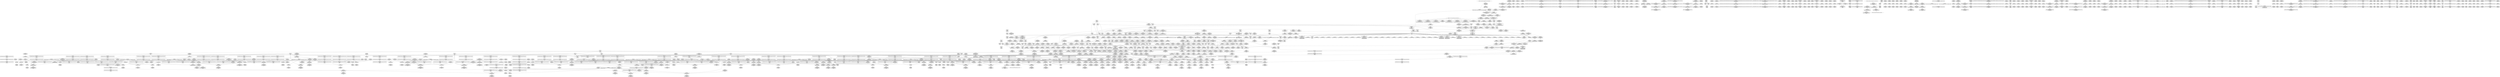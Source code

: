 digraph {
	CE0x43755b0 [shape=record,shape=Mrecord,label="{CE0x43755b0|i64*_getelementptr_inbounds_(_13_x_i64_,_13_x_i64_*___llvm_gcov_ctr126,_i64_0,_i64_12)|*Constant*|*SummSink*}"]
	CE0x4377630 [shape=record,shape=Mrecord,label="{CE0x4377630|_call_void_rcu_read_unlock()_#10,_!dbg_!27748|security/selinux/hooks.c,209}"]
	CE0x432acd0 [shape=record,shape=Mrecord,label="{CE0x432acd0|i64*_getelementptr_inbounds_(_13_x_i64_,_13_x_i64_*___llvm_gcov_ctr126,_i64_0,_i64_9)|*Constant*}"]
	CE0x434f590 [shape=record,shape=Mrecord,label="{CE0x434f590|i64_5|*Constant*|*SummSource*}"]
	CE0x42c0b60 [shape=record,shape=Mrecord,label="{CE0x42c0b60|task_sid:do.end|*SummSource*}"]
	CE0x439bdc0 [shape=record,shape=Mrecord,label="{CE0x439bdc0|i64*_getelementptr_inbounds_(_4_x_i64_,_4_x_i64_*___llvm_gcov_ctr128,_i64_0,_i64_0)|*Constant*|*SummSource*}"]
	CE0x438f0b0 [shape=record,shape=Mrecord,label="{CE0x438f0b0|rcu_read_lock:tmp20|include/linux/rcupdate.h,882|*SummSink*}"]
	CE0x4362460 [shape=record,shape=Mrecord,label="{CE0x4362460|task_sid:tmp18|security/selinux/hooks.c,208}"]
	CE0x42ba600 [shape=record,shape=Mrecord,label="{CE0x42ba600|selinux_socket_shutdown:tmp2|*SummSource*}"]
	CE0x433d460 [shape=record,shape=Mrecord,label="{CE0x433d460|8:_%struct.sock*,_:_SCME_32,33_}"]
	CE0x433db80 [shape=record,shape=Mrecord,label="{CE0x433db80|8:_%struct.sock*,_:_SCME_38,39_}"]
	CE0x43ca390 [shape=record,shape=Mrecord,label="{CE0x43ca390|rcu_lock_release:tmp6|*SummSink*}"]
	CE0x42c4920 [shape=record,shape=Mrecord,label="{CE0x42c4920|i32_2|*Constant*|*SummSink*}"]
	CE0x4357fb0 [shape=record,shape=Mrecord,label="{CE0x4357fb0|i64_4|*Constant*|*SummSource*}"]
	CE0x432fde0 [shape=record,shape=Mrecord,label="{CE0x432fde0|__preempt_count_sub:do.body|*SummSink*}"]
	CE0x43941d0 [shape=record,shape=Mrecord,label="{CE0x43941d0|rcu_read_unlock:tmp13|include/linux/rcupdate.h,933}"]
	CE0x436aaa0 [shape=record,shape=Mrecord,label="{CE0x436aaa0|__preempt_count_sub:tmp1}"]
	CE0x43a2db0 [shape=record,shape=Mrecord,label="{CE0x43a2db0|i64*_getelementptr_inbounds_(_11_x_i64_,_11_x_i64_*___llvm_gcov_ctr132,_i64_0,_i64_8)|*Constant*|*SummSource*}"]
	CE0x4375d00 [shape=record,shape=Mrecord,label="{CE0x4375d00|task_sid:tmp27|security/selinux/hooks.c,208|*SummSink*}"]
	CE0x437b3d0 [shape=record,shape=Mrecord,label="{CE0x437b3d0|_call_void_mcount()_#3}"]
	CE0x43597f0 [shape=record,shape=Mrecord,label="{CE0x43597f0|GLOBAL:__llvm_gcov_ctr126|Global_var:__llvm_gcov_ctr126}"]
	CE0x433d590 [shape=record,shape=Mrecord,label="{CE0x433d590|8:_%struct.sock*,_:_SCME_33,34_}"]
	CE0x433d920 [shape=record,shape=Mrecord,label="{CE0x433d920|8:_%struct.sock*,_:_SCME_36,37_}"]
	CE0x4336670 [shape=record,shape=Mrecord,label="{CE0x4336670|sock_has_perm:net1|security/selinux/hooks.c,3973}"]
	CE0x4374410 [shape=record,shape=Mrecord,label="{CE0x4374410|i64*_getelementptr_inbounds_(_4_x_i64_,_4_x_i64_*___llvm_gcov_ctr134,_i64_0,_i64_1)|*Constant*|*SummSink*}"]
	CE0x42ad5b0 [shape=record,shape=Mrecord,label="{CE0x42ad5b0|i32_5|*Constant*|*SummSink*}"]
	CE0x43a5cd0 [shape=record,shape=Mrecord,label="{CE0x43a5cd0|_call_void_lockdep_rcu_suspicious(i8*_getelementptr_inbounds_(_25_x_i8_,_25_x_i8_*_.str45,_i32_0,_i32_0),_i32_934,_i8*_getelementptr_inbounds_(_44_x_i8_,_44_x_i8_*_.str47,_i32_0,_i32_0))_#10,_!dbg_!27726|include/linux/rcupdate.h,933}"]
	CE0x438fac0 [shape=record,shape=Mrecord,label="{CE0x438fac0|i64*_getelementptr_inbounds_(_11_x_i64_,_11_x_i64_*___llvm_gcov_ctr127,_i64_0,_i64_10)|*Constant*|*SummSink*}"]
	CE0x43a5550 [shape=record,shape=Mrecord,label="{CE0x43a5550|rcu_read_unlock:tmp17|include/linux/rcupdate.h,933|*SummSink*}"]
	CE0x42e2be0 [shape=record,shape=Mrecord,label="{CE0x42e2be0|GLOBAL:__rcu_read_lock|*Constant*|*SummSource*}"]
	CE0x43398d0 [shape=record,shape=Mrecord,label="{CE0x43398d0|i32_(i32,_i32,_i16,_i32,_%struct.common_audit_data*)*_bitcast_(i32_(i32,_i32,_i16,_i32,_%struct.common_audit_data.495*)*_avc_has_perm_to_i32_(i32,_i32,_i16,_i32,_%struct.common_audit_data*)*)|*Constant*|*SummSource*}"]
	CE0x4360fc0 [shape=record,shape=Mrecord,label="{CE0x4360fc0|task_sid:tmp14|security/selinux/hooks.c,208|*SummSource*}"]
	CE0x4379cc0 [shape=record,shape=Mrecord,label="{CE0x4379cc0|cred_sid:sid|security/selinux/hooks.c,197|*SummSource*}"]
	CE0x42b4130 [shape=record,shape=Mrecord,label="{CE0x42b4130|GLOBAL:get_current|*Constant*|*SummSource*}"]
	CE0x4412210 [shape=record,shape=Mrecord,label="{CE0x4412210|__preempt_count_sub:sub|./arch/x86/include/asm/preempt.h,77|*SummSink*}"]
	CE0x437e040 [shape=record,shape=Mrecord,label="{CE0x437e040|__rcu_read_lock:tmp6|include/linux/rcupdate.h,240|*SummSink*}"]
	CE0x438a9e0 [shape=record,shape=Mrecord,label="{CE0x438a9e0|i64*_getelementptr_inbounds_(_11_x_i64_,_11_x_i64_*___llvm_gcov_ctr127,_i64_0,_i64_8)|*Constant*}"]
	CE0x437c360 [shape=record,shape=Mrecord,label="{CE0x437c360|rcu_read_unlock:tmp6|include/linux/rcupdate.h,933}"]
	CE0x43380d0 [shape=record,shape=Mrecord,label="{CE0x43380d0|sock_has_perm:sid5|security/selinux/hooks.c,3976|*SummSource*}"]
	CE0x42e0be0 [shape=record,shape=Mrecord,label="{CE0x42e0be0|task_sid:call|security/selinux/hooks.c,208|*SummSink*}"]
	CE0x432b710 [shape=record,shape=Mrecord,label="{CE0x432b710|task_sid:tmp20|security/selinux/hooks.c,208|*SummSink*}"]
	CE0x437c9b0 [shape=record,shape=Mrecord,label="{CE0x437c9b0|_call_void_asm_sideeffect_,_memory_,_dirflag_,_fpsr_,_flags_()_#3,_!dbg_!27711,_!srcloc_!27714|include/linux/rcupdate.h,244|*SummSink*}"]
	CE0x43280e0 [shape=record,shape=Mrecord,label="{CE0x43280e0|i32_208|*Constant*|*SummSink*}"]
	CE0x433dcb0 [shape=record,shape=Mrecord,label="{CE0x433dcb0|8:_%struct.sock*,_:_SCME_39,40_}"]
	CE0x4391130 [shape=record,shape=Mrecord,label="{CE0x4391130|rcu_read_unlock:tmp16|include/linux/rcupdate.h,933}"]
	CE0x42c0510 [shape=record,shape=Mrecord,label="{CE0x42c0510|get_current:tmp1|*SummSink*}"]
	CE0x43545c0 [shape=record,shape=Mrecord,label="{CE0x43545c0|i64*_getelementptr_inbounds_(_13_x_i64_,_13_x_i64_*___llvm_gcov_ctr126,_i64_0,_i64_0)|*Constant*|*SummSink*}"]
	CE0x4377c60 [shape=record,shape=Mrecord,label="{CE0x4377c60|GLOBAL:rcu_read_unlock|*Constant*|*SummSource*}"]
	CE0x438fb30 [shape=record,shape=Mrecord,label="{CE0x438fb30|rcu_read_lock:tmp21|include/linux/rcupdate.h,884|*SummSink*}"]
	CE0x42e3f10 [shape=record,shape=Mrecord,label="{CE0x42e3f10|cred_sid:security|security/selinux/hooks.c,196}"]
	CE0x42d3fb0 [shape=record,shape=Mrecord,label="{CE0x42d3fb0|_call_void_mcount()_#3|*SummSource*}"]
	CE0x4378a00 [shape=record,shape=Mrecord,label="{CE0x4378a00|rcu_read_lock:bb|*SummSink*}"]
	CE0x439a630 [shape=record,shape=Mrecord,label="{CE0x439a630|rcu_read_unlock:land.lhs.true|*SummSource*}"]
	CE0x439cb10 [shape=record,shape=Mrecord,label="{CE0x439cb10|rcu_lock_release:tmp2|*SummSink*}"]
	CE0x42fd630 [shape=record,shape=Mrecord,label="{CE0x42fd630|i32_59|*Constant*|*SummSource*}"]
	CE0x43a3af0 [shape=record,shape=Mrecord,label="{CE0x43a3af0|i64*_getelementptr_inbounds_(_11_x_i64_,_11_x_i64_*___llvm_gcov_ctr132,_i64_0,_i64_9)|*Constant*|*SummSink*}"]
	CE0x4399750 [shape=record,shape=Mrecord,label="{CE0x4399750|i64*_getelementptr_inbounds_(_11_x_i64_,_11_x_i64_*___llvm_gcov_ctr132,_i64_0,_i64_0)|*Constant*}"]
	CE0x42d4ec0 [shape=record,shape=Mrecord,label="{CE0x42d4ec0|GLOBAL:task_sid.__warned|Global_var:task_sid.__warned}"]
	CE0x43fb4d0 [shape=record,shape=Mrecord,label="{CE0x43fb4d0|__preempt_count_sub:tmp|*SummSource*}"]
	CE0x43a72b0 [shape=record,shape=Mrecord,label="{CE0x43a72b0|rcu_lock_acquire:tmp1}"]
	CE0x43783a0 [shape=record,shape=Mrecord,label="{CE0x43783a0|_ret_void,_!dbg_!27735|include/linux/rcupdate.h,938|*SummSource*}"]
	CE0x43e2950 [shape=record,shape=Mrecord,label="{CE0x43e2950|__rcu_read_unlock:tmp4|include/linux/rcupdate.h,244|*SummSource*}"]
	CE0x433b210 [shape=record,shape=Mrecord,label="{CE0x433b210|avc_has_perm:auditdata|Function::avc_has_perm&Arg::auditdata::|*SummSink*}"]
	CE0x43040b0 [shape=record,shape=Mrecord,label="{CE0x43040b0|sock_has_perm:tmp19|security/selinux/hooks.c,3977}"]
	CE0x437ed80 [shape=record,shape=Mrecord,label="{CE0x437ed80|GLOBAL:__llvm_gcov_ctr127|Global_var:__llvm_gcov_ctr127|*SummSink*}"]
	CE0x42dfa90 [shape=record,shape=Mrecord,label="{CE0x42dfa90|sock_has_perm:tmp18|security/selinux/hooks.c,3977|*SummSource*}"]
	CE0x4411860 [shape=record,shape=Mrecord,label="{CE0x4411860|i64*_getelementptr_inbounds_(_4_x_i64_,_4_x_i64_*___llvm_gcov_ctr129,_i64_0,_i64_1)|*Constant*|*SummSink*}"]
	CE0x43923e0 [shape=record,shape=Mrecord,label="{CE0x43923e0|rcu_read_unlock:tmp14|include/linux/rcupdate.h,933|*SummSink*}"]
	CE0x439fc50 [shape=record,shape=Mrecord,label="{CE0x439fc50|rcu_read_unlock:land.lhs.true2|*SummSink*}"]
	CE0x439dd60 [shape=record,shape=Mrecord,label="{CE0x439dd60|GLOBAL:__preempt_count|Global_var:__preempt_count|*SummSink*}"]
	CE0x4356d50 [shape=record,shape=Mrecord,label="{CE0x4356d50|GLOBAL:task_sid.__warned|Global_var:task_sid.__warned|*SummSink*}"]
	CE0x434f7d0 [shape=record,shape=Mrecord,label="{CE0x434f7d0|task_sid:tmp10|security/selinux/hooks.c,208}"]
	CE0x42d8c30 [shape=record,shape=Mrecord,label="{CE0x42d8c30|task_sid:real_cred|security/selinux/hooks.c,208}"]
	CE0x433b520 [shape=record,shape=Mrecord,label="{CE0x433b520|_ret_i32_%retval.0,_!dbg_!27728|security/selinux/avc.c,775|*SummSink*}"]
	CE0x42e5d70 [shape=record,shape=Mrecord,label="{CE0x42e5d70|rcu_read_unlock:tmp2|*SummSource*}"]
	CE0x4394e50 [shape=record,shape=Mrecord,label="{CE0x4394e50|_ret_void,_!dbg_!27719|./arch/x86/include/asm/preempt.h,73}"]
	CE0x433e500 [shape=record,shape=Mrecord,label="{CE0x433e500|8:_%struct.sock*,_:_SCME_46,47_}"]
	CE0x42c02b0 [shape=record,shape=Mrecord,label="{CE0x42c02b0|i64*_getelementptr_inbounds_(_2_x_i64_,_2_x_i64_*___llvm_gcov_ctr98,_i64_0,_i64_1)|*Constant*|*SummSource*}"]
	CE0x42ce250 [shape=record,shape=Mrecord,label="{CE0x42ce250|_call_void_asm_sideeffect_,_memory_,_dirflag_,_fpsr_,_flags_()_#3,_!dbg_!27714,_!srcloc_!27715|include/linux/rcupdate.h,239|*SummSource*}"]
	CE0x42be600 [shape=record,shape=Mrecord,label="{CE0x42be600|sock_has_perm:tmp8|security/selinux/hooks.c,3969|*SummSink*}"]
	CE0x42c1050 [shape=record,shape=Mrecord,label="{CE0x42c1050|avc_has_perm:ssid|Function::avc_has_perm&Arg::ssid::|*SummSource*}"]
	CE0x437cc50 [shape=record,shape=Mrecord,label="{CE0x437cc50|_call_void___preempt_count_sub(i32_1)_#10,_!dbg_!27715|include/linux/rcupdate.h,244|*SummSource*}"]
	CE0x42ad300 [shape=record,shape=Mrecord,label="{CE0x42ad300|selinux_socket_shutdown:call|security/selinux/hooks.c,4253|*SummSink*}"]
	CE0x43e2170 [shape=record,shape=Mrecord,label="{CE0x43e2170|__preempt_count_sub:val|Function::__preempt_count_sub&Arg::val::}"]
	CE0x43a50e0 [shape=record,shape=Mrecord,label="{CE0x43a50e0|i64*_getelementptr_inbounds_(_11_x_i64_,_11_x_i64_*___llvm_gcov_ctr132,_i64_0,_i64_10)|*Constant*|*SummSource*}"]
	CE0x4352fd0 [shape=record,shape=Mrecord,label="{CE0x4352fd0|task_sid:tobool|security/selinux/hooks.c,208|*SummSink*}"]
	CE0x434e370 [shape=record,shape=Mrecord,label="{CE0x434e370|task_sid:tmp2|*SummSink*}"]
	CE0x42b2f10 [shape=record,shape=Mrecord,label="{CE0x42b2f10|selinux_socket_shutdown:tmp1|*SummSource*}"]
	CE0x43e1680 [shape=record,shape=Mrecord,label="{CE0x43e1680|i64*_getelementptr_inbounds_(_4_x_i64_,_4_x_i64_*___llvm_gcov_ctr133,_i64_0,_i64_2)|*Constant*|*SummSource*}"]
	CE0x42dfa20 [shape=record,shape=Mrecord,label="{CE0x42dfa20|sock_has_perm:tmp18|security/selinux/hooks.c,3977}"]
	CE0x42e10d0 [shape=record,shape=Mrecord,label="{CE0x42e10d0|rcu_read_unlock:if.then|*SummSource*}"]
	CE0x43e93f0 [shape=record,shape=Mrecord,label="{CE0x43e93f0|i8*_undef|*Constant*|*SummSource*}"]
	CE0x43973f0 [shape=record,shape=Mrecord,label="{CE0x43973f0|i64*_getelementptr_inbounds_(_11_x_i64_,_11_x_i64_*___llvm_gcov_ctr132,_i64_0,_i64_0)|*Constant*|*SummSource*}"]
	CE0x4343bf0 [shape=record,shape=Mrecord,label="{CE0x4343bf0|sock_has_perm:tmp8|security/selinux/hooks.c,3969|*SummSource*}"]
	CE0x43a5200 [shape=record,shape=Mrecord,label="{CE0x43a5200|rcu_read_unlock:tmp21|include/linux/rcupdate.h,935|*SummSink*}"]
	CE0x4343920 [shape=record,shape=Mrecord,label="{CE0x4343920|sock_has_perm:tmp9|security/selinux/hooks.c,3969}"]
	CE0x4370430 [shape=record,shape=Mrecord,label="{CE0x4370430|__rcu_read_lock:tmp1}"]
	CE0x4337930 [shape=record,shape=Mrecord,label="{CE0x4337930|sock_has_perm:sk4|security/selinux/hooks.c,3974|*SummSource*}"]
	CE0x4330430 [shape=record,shape=Mrecord,label="{CE0x4330430|_call_void_mcount()_#3}"]
	CE0x4337240 [shape=record,shape=Mrecord,label="{CE0x4337240|sock_has_perm:net3|security/selinux/hooks.c,3974|*SummSink*}"]
	CE0x439c470 [shape=record,shape=Mrecord,label="{CE0x439c470|rcu_read_unlock:tmp10|include/linux/rcupdate.h,933|*SummSource*}"]
	CE0x4362920 [shape=record,shape=Mrecord,label="{CE0x4362920|task_sid:tmp18|security/selinux/hooks.c,208|*SummSource*}"]
	CE0x4394730 [shape=record,shape=Mrecord,label="{CE0x4394730|__rcu_read_lock:tmp|*SummSink*}"]
	CE0x43c81d0 [shape=record,shape=Mrecord,label="{CE0x43c81d0|__preempt_count_sub:do.end|*SummSink*}"]
	CE0x438ded0 [shape=record,shape=Mrecord,label="{CE0x438ded0|_call_void_lockdep_rcu_suspicious(i8*_getelementptr_inbounds_(_25_x_i8_,_25_x_i8_*_.str45,_i32_0,_i32_0),_i32_883,_i8*_getelementptr_inbounds_(_42_x_i8_,_42_x_i8_*_.str46,_i32_0,_i32_0))_#10,_!dbg_!27728|include/linux/rcupdate.h,882}"]
	CE0x437ad50 [shape=record,shape=Mrecord,label="{CE0x437ad50|0:_i32,_4:_i32,_8:_i32,_12:_i32,_:_CMRE_4,8_|*MultipleSource*|security/selinux/hooks.c,196|*LoadInst*|security/selinux/hooks.c,196|security/selinux/hooks.c,197}"]
	CE0x441fb40 [shape=record,shape=Mrecord,label="{CE0x441fb40|_call_void_asm_addl_$1,_%gs:$0_,_*m,ri,*m,_dirflag_,_fpsr_,_flags_(i32*___preempt_count,_i32_%val,_i32*___preempt_count)_#3,_!dbg_!27714,_!srcloc_!27717|./arch/x86/include/asm/preempt.h,72|*SummSink*}"]
	CE0x4385e90 [shape=record,shape=Mrecord,label="{CE0x4385e90|__preempt_count_sub:tmp|*SummSink*}"]
	CE0x42b3dc0 [shape=record,shape=Mrecord,label="{CE0x42b3dc0|i32_0|*Constant*|*SummSink*}"]
	CE0x4379c30 [shape=record,shape=Mrecord,label="{CE0x4379c30|cred_sid:sid|security/selinux/hooks.c,197}"]
	CE0x42fbff0 [shape=record,shape=Mrecord,label="{CE0x42fbff0|_call_void_mcount()_#3|*SummSource*}"]
	CE0x43e2f90 [shape=record,shape=Mrecord,label="{CE0x43e2f90|__rcu_read_unlock:tmp5|include/linux/rcupdate.h,244|*SummSink*}"]
	CE0x43ce7d0 [shape=record,shape=Mrecord,label="{CE0x43ce7d0|COLLAPSED:_GCMRE___llvm_gcov_ctr130_internal_global_4_x_i64_zeroinitializer:_elem_0:default:}"]
	CE0x433ed50 [shape=record,shape=Mrecord,label="{CE0x433ed50|8:_%struct.sock*,_:_SCME_53,54_}"]
	CE0x4355e70 [shape=record,shape=Mrecord,label="{CE0x4355e70|rcu_read_unlock:tmp7|include/linux/rcupdate.h,933}"]
	CE0x4351860 [shape=record,shape=Mrecord,label="{CE0x4351860|task_sid:tmp9|security/selinux/hooks.c,208}"]
	CE0x42c0450 [shape=record,shape=Mrecord,label="{CE0x42c0450|selinux_socket_shutdown:tmp4|*LoadInst*|security/selinux/hooks.c,4253}"]
	CE0x432a290 [shape=record,shape=Mrecord,label="{CE0x432a290|i64*_getelementptr_inbounds_(_13_x_i64_,_13_x_i64_*___llvm_gcov_ctr126,_i64_0,_i64_11)|*Constant*|*SummSource*}"]
	CE0x434e960 [shape=record,shape=Mrecord,label="{CE0x434e960|i64*_getelementptr_inbounds_(_11_x_i64_,_11_x_i64_*___llvm_gcov_ctr127,_i64_0,_i64_1)|*Constant*|*SummSink*}"]
	CE0x4370dd0 [shape=record,shape=Mrecord,label="{CE0x4370dd0|i64*_getelementptr_inbounds_(_4_x_i64_,_4_x_i64_*___llvm_gcov_ctr128,_i64_0,_i64_1)|*Constant*|*SummSource*}"]
	CE0x42af020 [shape=record,shape=Mrecord,label="{CE0x42af020|GLOBAL:sock_has_perm|*Constant*}"]
	CE0x43ca040 [shape=record,shape=Mrecord,label="{CE0x43ca040|__preempt_count_sub:tmp2|*SummSource*}"]
	CE0x4358d00 [shape=record,shape=Mrecord,label="{CE0x4358d00|rcu_read_lock:do.body|*SummSource*}"]
	CE0x435c740 [shape=record,shape=Mrecord,label="{CE0x435c740|COLLAPSED:_GCMRE___llvm_gcov_ctr131_internal_global_2_x_i64_zeroinitializer:_elem_0:default:}"]
	CE0x43dc480 [shape=record,shape=Mrecord,label="{CE0x43dc480|i64*_getelementptr_inbounds_(_4_x_i64_,_4_x_i64_*___llvm_gcov_ctr133,_i64_0,_i64_2)|*Constant*|*SummSink*}"]
	CE0x43ce400 [shape=record,shape=Mrecord,label="{CE0x43ce400|rcu_lock_release:tmp3}"]
	CE0x432cf90 [shape=record,shape=Mrecord,label="{CE0x432cf90|__rcu_read_unlock:bb|*SummSink*}"]
	CE0x42ec580 [shape=record,shape=Mrecord,label="{CE0x42ec580|get_current:bb}"]
	CE0x43912a0 [shape=record,shape=Mrecord,label="{CE0x43912a0|rcu_read_unlock:tmp16|include/linux/rcupdate.h,933|*SummSource*}"]
	CE0x4365c40 [shape=record,shape=Mrecord,label="{CE0x4365c40|GLOBAL:rcu_lock_release|*Constant*|*SummSink*}"]
	CE0x4393820 [shape=record,shape=Mrecord,label="{CE0x4393820|rcu_read_unlock:tmp3}"]
	CE0x439ca30 [shape=record,shape=Mrecord,label="{CE0x439ca30|rcu_lock_release:tmp2}"]
	CE0x43cc550 [shape=record,shape=Mrecord,label="{CE0x43cc550|__rcu_read_unlock:do.end|*SummSource*}"]
	CE0x4362d60 [shape=record,shape=Mrecord,label="{CE0x4362d60|i8_1|*Constant*}"]
	CE0x42c4580 [shape=record,shape=Mrecord,label="{CE0x42c4580|i64*_getelementptr_inbounds_(_4_x_i64_,_4_x_i64_*___llvm_gcov_ctr133,_i64_0,_i64_3)|*Constant*}"]
	CE0x4304ca0 [shape=record,shape=Mrecord,label="{CE0x4304ca0|rcu_read_unlock:tmp12|include/linux/rcupdate.h,933|*SummSource*}"]
	CE0x43482d0 [shape=record,shape=Mrecord,label="{CE0x43482d0|rcu_read_lock:tmp10|include/linux/rcupdate.h,882|*SummSink*}"]
	CE0x438d370 [shape=record,shape=Mrecord,label="{CE0x438d370|rcu_read_lock:tmp17|include/linux/rcupdate.h,882}"]
	CE0x42e39c0 [shape=record,shape=Mrecord,label="{CE0x42e39c0|sock_has_perm:bb}"]
	CE0x42e37f0 [shape=record,shape=Mrecord,label="{CE0x42e37f0|task_sid:tmp1|*SummSink*}"]
	CE0x4350850 [shape=record,shape=Mrecord,label="{CE0x4350850|cred_sid:tmp2|*SummSource*}"]
	CE0x43ce650 [shape=record,shape=Mrecord,label="{CE0x43ce650|rcu_lock_release:tmp3|*SummSink*}"]
	CE0x438a6f0 [shape=record,shape=Mrecord,label="{CE0x438a6f0|rcu_read_lock:tmp16|include/linux/rcupdate.h,882|*SummSource*}"]
	CE0x437e380 [shape=record,shape=Mrecord,label="{CE0x437e380|__rcu_read_lock:tmp7|include/linux/rcupdate.h,240}"]
	CE0x435cca0 [shape=record,shape=Mrecord,label="{CE0x435cca0|task_sid:do.body}"]
	CE0x43e0f60 [shape=record,shape=Mrecord,label="{CE0x43e0f60|GLOBAL:__preempt_count_sub|*Constant*}"]
	CE0x433a0f0 [shape=record,shape=Mrecord,label="{CE0x433a0f0|i64_4|*Constant*}"]
	CE0x4358fe0 [shape=record,shape=Mrecord,label="{CE0x4358fe0|rcu_read_lock:land.lhs.true|*SummSource*}"]
	CE0x43a0cf0 [shape=record,shape=Mrecord,label="{CE0x43a0cf0|rcu_read_unlock:tobool1|include/linux/rcupdate.h,933|*SummSource*}"]
	CE0x439b3a0 [shape=record,shape=Mrecord,label="{CE0x439b3a0|rcu_read_unlock:bb}"]
	CE0x42e23e0 [shape=record,shape=Mrecord,label="{CE0x42e23e0|rcu_read_unlock:land.lhs.true2|*SummSource*}"]
	CE0x4350150 [shape=record,shape=Mrecord,label="{CE0x4350150|GLOBAL:__llvm_gcov_ctr127|Global_var:__llvm_gcov_ctr127|*SummSource*}"]
	CE0x437fb00 [shape=record,shape=Mrecord,label="{CE0x437fb00|_call_void___preempt_count_add(i32_1)_#10,_!dbg_!27711|include/linux/rcupdate.h,239}"]
	CE0x42bb230 [shape=record,shape=Mrecord,label="{CE0x42bb230|_call_void_mcount()_#3|*SummSink*}"]
	CE0x43429c0 [shape=record,shape=Mrecord,label="{CE0x43429c0|sock_has_perm:cmp|security/selinux/hooks.c,3969|*SummSource*}"]
	CE0x435def0 [shape=record,shape=Mrecord,label="{CE0x435def0|rcu_lock_acquire:entry|*SummSink*}"]
	CE0x4364340 [shape=record,shape=Mrecord,label="{CE0x4364340|GLOBAL:lockdep_rcu_suspicious|*Constant*|*SummSink*}"]
	CE0x437c1e0 [shape=record,shape=Mrecord,label="{CE0x437c1e0|rcu_read_unlock:tmp5|include/linux/rcupdate.h,933|*SummSource*}"]
	CE0x43767c0 [shape=record,shape=Mrecord,label="{CE0x43767c0|GLOBAL:cred_sid|*Constant*|*SummSink*}"]
	CE0x435b0f0 [shape=record,shape=Mrecord,label="{CE0x435b0f0|task_sid:tmp6|security/selinux/hooks.c,208|*SummSource*}"]
	CE0x43cae60 [shape=record,shape=Mrecord,label="{CE0x43cae60|i64_ptrtoint_(i8*_blockaddress(_rcu_lock_release,_%__here)_to_i64)|*Constant*|*SummSink*}"]
	CE0x42c11c0 [shape=record,shape=Mrecord,label="{CE0x42c11c0|avc_has_perm:ssid|Function::avc_has_perm&Arg::ssid::}"]
	CE0x43507e0 [shape=record,shape=Mrecord,label="{CE0x43507e0|cred_sid:tmp2}"]
	CE0x42d9970 [shape=record,shape=Mrecord,label="{CE0x42d9970|rcu_read_lock:tmp3|*SummSink*}"]
	CE0x42f20a0 [shape=record,shape=Mrecord,label="{CE0x42f20a0|i32_65536|*Constant*|*SummSink*}"]
	CE0x437d450 [shape=record,shape=Mrecord,label="{CE0x437d450|rcu_read_lock:tmp8|include/linux/rcupdate.h,882}"]
	CE0x4395070 [shape=record,shape=Mrecord,label="{CE0x4395070|__preempt_count_add:val|Function::__preempt_count_add&Arg::val::|*SummSink*}"]
	CE0x435a340 [shape=record,shape=Mrecord,label="{CE0x435a340|_call_void_mcount()_#3|*SummSink*}"]
	CE0x42e00a0 [shape=record,shape=Mrecord,label="{CE0x42e00a0|cred_sid:tmp5|security/selinux/hooks.c,196|*SummSink*}"]
	CE0x435b490 [shape=record,shape=Mrecord,label="{CE0x435b490|rcu_read_lock:tmp3}"]
	CE0x43a7390 [shape=record,shape=Mrecord,label="{CE0x43a7390|rcu_lock_acquire:tmp1|*SummSink*}"]
	CE0x43a4530 [shape=record,shape=Mrecord,label="{CE0x43a4530|rcu_read_unlock:tmp20|include/linux/rcupdate.h,933|*SummSource*}"]
	CE0x4356370 [shape=record,shape=Mrecord,label="{CE0x4356370|rcu_read_lock:if.end|*SummSource*}"]
	CE0x42da940 [shape=record,shape=Mrecord,label="{CE0x42da940|sock_has_perm:tmp13|security/selinux/hooks.c,3972|*SummSink*}"]
	CE0x43604d0 [shape=record,shape=Mrecord,label="{CE0x43604d0|i64_7|*Constant*}"]
	CE0x42d9a80 [shape=record,shape=Mrecord,label="{CE0x42d9a80|_call_void_mcount()_#3}"]
	CE0x42e3910 [shape=record,shape=Mrecord,label="{CE0x42e3910|i64*_getelementptr_inbounds_(_13_x_i64_,_13_x_i64_*___llvm_gcov_ctr126,_i64_0,_i64_1)|*Constant*|*SummSource*}"]
	CE0x42d46e0 [shape=record,shape=Mrecord,label="{CE0x42d46e0|i32_1|*Constant*|*SummSource*}"]
	"CONST[source:0(mediator),value:0(static)][purpose:{operation}]"
	CE0x4333cf0 [shape=record,shape=Mrecord,label="{CE0x4333cf0|i64*_getelementptr_inbounds_(_6_x_i64_,_6_x_i64_*___llvm_gcov_ctr327,_i64_0,_i64_3)|*Constant*|*SummSink*}"]
	CE0x42b74c0 [shape=record,shape=Mrecord,label="{CE0x42b74c0|_ret_%struct.task_struct*_%tmp4,_!dbg_!27714|./arch/x86/include/asm/current.h,14|*SummSink*}"]
	CE0x42b7230 [shape=record,shape=Mrecord,label="{CE0x42b7230|_call_void_mcount()_#3|*SummSink*}"]
	CE0x4327920 [shape=record,shape=Mrecord,label="{CE0x4327920|sock_has_perm:tmp2|*LoadInst*|security/selinux/hooks.c,3964|*SummSink*}"]
	CE0x438d450 [shape=record,shape=Mrecord,label="{CE0x438d450|rcu_read_lock:tmp17|include/linux/rcupdate.h,882|*SummSink*}"]
	CE0x42dea70 [shape=record,shape=Mrecord,label="{CE0x42dea70|avc_has_perm:entry|*SummSource*}"]
	CE0x42b2af0 [shape=record,shape=Mrecord,label="{CE0x42b2af0|_ret_%struct.task_struct*_%tmp4,_!dbg_!27714|./arch/x86/include/asm/current.h,14|*SummSource*}"]
	CE0x42e1d50 [shape=record,shape=Mrecord,label="{CE0x42e1d50|rcu_read_lock:entry|*SummSink*}"]
	CE0x4366110 [shape=record,shape=Mrecord,label="{CE0x4366110|rcu_lock_release:entry|*SummSink*}"]
	CE0x43cc130 [shape=record,shape=Mrecord,label="{CE0x43cc130|_call_void_mcount()_#3}"]
	CE0x439f6d0 [shape=record,shape=Mrecord,label="{CE0x439f6d0|GLOBAL:rcu_read_unlock.__warned|Global_var:rcu_read_unlock.__warned|*SummSource*}"]
	CE0x437c940 [shape=record,shape=Mrecord,label="{CE0x437c940|_call_void_asm_sideeffect_,_memory_,_dirflag_,_fpsr_,_flags_()_#3,_!dbg_!27711,_!srcloc_!27714|include/linux/rcupdate.h,244|*SummSource*}"]
	CE0x42b2700 [shape=record,shape=Mrecord,label="{CE0x42b2700|selinux_socket_shutdown:sk|security/selinux/hooks.c,4253|*SummSource*}"]
	CE0x433dde0 [shape=record,shape=Mrecord,label="{CE0x433dde0|8:_%struct.sock*,_:_SCME_40,41_}"]
	CE0x4366180 [shape=record,shape=Mrecord,label="{CE0x4366180|rcu_lock_release:map|Function::rcu_lock_release&Arg::map::}"]
	CE0x42df590 [shape=record,shape=Mrecord,label="{CE0x42df590|i64*_getelementptr_inbounds_(_6_x_i64_,_6_x_i64_*___llvm_gcov_ctr327,_i64_0,_i64_5)|*Constant*|*SummSource*}"]
	CE0x441fd00 [shape=record,shape=Mrecord,label="{CE0x441fd00|void_(i32*,_i32,_i32*)*_asm_addl_$1,_%gs:$0_,_*m,ri,*m,_dirflag_,_fpsr_,_flags_}"]
	CE0x43dc170 [shape=record,shape=Mrecord,label="{CE0x43dc170|__rcu_read_unlock:tmp|*SummSource*}"]
	CE0x42fc0b0 [shape=record,shape=Mrecord,label="{CE0x42fc0b0|get_current:tmp3|*SummSource*}"]
	CE0x43d0f50 [shape=record,shape=Mrecord,label="{CE0x43d0f50|__rcu_read_unlock:tmp7|include/linux/rcupdate.h,245|*SummSink*}"]
	CE0x43e2aa0 [shape=record,shape=Mrecord,label="{CE0x43e2aa0|__rcu_read_lock:do.end|*SummSource*}"]
	CE0x43984c0 [shape=record,shape=Mrecord,label="{CE0x43984c0|rcu_read_unlock:tmp1}"]
	CE0x4358e00 [shape=record,shape=Mrecord,label="{CE0x4358e00|rcu_read_lock:do.body|*SummSink*}"]
	CE0x4357c10 [shape=record,shape=Mrecord,label="{CE0x4357c10|task_sid:tobool1|security/selinux/hooks.c,208|*SummSink*}"]
	CE0x42b32c0 [shape=record,shape=Mrecord,label="{CE0x42b32c0|selinux_socket_shutdown:tmp|*SummSource*}"]
	CE0x435f520 [shape=record,shape=Mrecord,label="{CE0x435f520|task_sid:call3|security/selinux/hooks.c,208}"]
	CE0x433b0c0 [shape=record,shape=Mrecord,label="{CE0x433b0c0|avc_has_perm:auditdata|Function::avc_has_perm&Arg::auditdata::|*SummSource*}"]
	CE0x4327db0 [shape=record,shape=Mrecord,label="{CE0x4327db0|i32_208|*Constant*}"]
	CE0x42cbe10 [shape=record,shape=Mrecord,label="{CE0x42cbe10|_call_void___rcu_read_lock()_#10,_!dbg_!27710|include/linux/rcupdate.h,879|*SummSink*}"]
	CE0x4342000 [shape=record,shape=Mrecord,label="{CE0x4342000|sock_has_perm:tmp6|security/selinux/hooks.c,3969}"]
	CE0x42e35b0 [shape=record,shape=Mrecord,label="{CE0x42e35b0|i64*_getelementptr_inbounds_(_13_x_i64_,_13_x_i64_*___llvm_gcov_ctr126,_i64_0,_i64_1)|*Constant*}"]
	CE0x42d92a0 [shape=record,shape=Mrecord,label="{CE0x42d92a0|_ret_void,_!dbg_!27717|include/linux/rcupdate.h,240|*SummSink*}"]
	CE0x42c40e0 [shape=record,shape=Mrecord,label="{CE0x42c40e0|GLOBAL:lock_release|*Constant*|*SummSink*}"]
	CE0x42c42b0 [shape=record,shape=Mrecord,label="{CE0x42c42b0|i64_ptrtoint_(i8*_blockaddress(_rcu_lock_release,_%__here)_to_i64)|*Constant*}"]
	CE0x4329680 [shape=record,shape=Mrecord,label="{CE0x4329680|task_sid:tmp23|security/selinux/hooks.c,208|*SummSource*}"]
	CE0x435ab90 [shape=record,shape=Mrecord,label="{CE0x435ab90|rcu_read_unlock:call|include/linux/rcupdate.h,933}"]
	CE0x4354ef0 [shape=record,shape=Mrecord,label="{CE0x4354ef0|i64_2|*Constant*}"]
	CE0x43a0280 [shape=record,shape=Mrecord,label="{CE0x43a0280|GLOBAL:rcu_read_unlock.__warned|Global_var:rcu_read_unlock.__warned|*SummSink*}"]
	CE0x4386700 [shape=record,shape=Mrecord,label="{CE0x4386700|__preempt_count_add:tmp7|./arch/x86/include/asm/preempt.h,73|*SummSink*}"]
	CE0x4395360 [shape=record,shape=Mrecord,label="{CE0x4395360|i64*_getelementptr_inbounds_(_4_x_i64_,_4_x_i64_*___llvm_gcov_ctr130,_i64_0,_i64_2)|*Constant*|*SummSource*}"]
	CE0x43692b0 [shape=record,shape=Mrecord,label="{CE0x43692b0|_call_void_lock_acquire(%struct.lockdep_map*_%map,_i32_0,_i32_0,_i32_2,_i32_0,_%struct.lockdep_map*_null,_i64_ptrtoint_(i8*_blockaddress(_rcu_lock_acquire,_%__here)_to_i64))_#10,_!dbg_!27716|include/linux/rcupdate.h,418|*SummSource*}"]
	CE0x437fec0 [shape=record,shape=Mrecord,label="{CE0x437fec0|GLOBAL:__preempt_count_sub|*Constant*|*SummSink*}"]
	CE0x43975c0 [shape=record,shape=Mrecord,label="{CE0x43975c0|i64*_getelementptr_inbounds_(_11_x_i64_,_11_x_i64_*___llvm_gcov_ctr132,_i64_0,_i64_0)|*Constant*|*SummSink*}"]
	CE0x4399ff0 [shape=record,shape=Mrecord,label="{CE0x4399ff0|rcu_read_unlock:tmp4|include/linux/rcupdate.h,933|*SummSource*}"]
	CE0x4330140 [shape=record,shape=Mrecord,label="{CE0x4330140|__preempt_count_sub:bb|*SummSource*}"]
	CE0x439d1c0 [shape=record,shape=Mrecord,label="{CE0x439d1c0|rcu_read_unlock:tmp10|include/linux/rcupdate.h,933|*SummSink*}"]
	CE0x4387520 [shape=record,shape=Mrecord,label="{CE0x4387520|i64*_getelementptr_inbounds_(_4_x_i64_,_4_x_i64_*___llvm_gcov_ctr135,_i64_0,_i64_1)|*Constant*}"]
	CE0x43a2780 [shape=record,shape=Mrecord,label="{CE0x43a2780|rcu_read_unlock:tmp16|include/linux/rcupdate.h,933|*SummSink*}"]
	CE0x438be90 [shape=record,shape=Mrecord,label="{CE0x438be90|i32_883|*Constant*|*SummSink*}"]
	CE0x42c47a0 [shape=record,shape=Mrecord,label="{CE0x42c47a0|selinux_socket_shutdown:tmp3|*SummSink*}"]
	CE0x42d21b0 [shape=record,shape=Mrecord,label="{CE0x42d21b0|get_current:tmp1}"]
	CE0x4345f90 [shape=record,shape=Mrecord,label="{CE0x4345f90|i8_0|*Constant*|*SummSink*}"]
	CE0x42bd950 [shape=record,shape=Mrecord,label="{CE0x42bd950|__rcu_read_lock:tmp}"]
	CE0x438f7c0 [shape=record,shape=Mrecord,label="{CE0x438f7c0|rcu_read_lock:tmp21|include/linux/rcupdate.h,884|*SummSource*}"]
	CE0x43e0a70 [shape=record,shape=Mrecord,label="{CE0x43e0a70|_call_void_mcount()_#3|*SummSink*}"]
	CE0x43e0a00 [shape=record,shape=Mrecord,label="{CE0x43e0a00|_call_void_mcount()_#3|*SummSource*}"]
	CE0x43e5e10 [shape=record,shape=Mrecord,label="{CE0x43e5e10|_call_void_mcount()_#3|*SummSource*}"]
	CE0x437ef10 [shape=record,shape=Mrecord,label="{CE0x437ef10|rcu_read_lock:tmp5|include/linux/rcupdate.h,882}"]
	CE0x42e3fd0 [shape=record,shape=Mrecord,label="{CE0x42e3fd0|cred_sid:security|security/selinux/hooks.c,196|*SummSource*}"]
	CE0x4374640 [shape=record,shape=Mrecord,label="{CE0x4374640|i64*_getelementptr_inbounds_(_4_x_i64_,_4_x_i64_*___llvm_gcov_ctr128,_i64_0,_i64_2)|*Constant*|*SummSource*}"]
	CE0x43560f0 [shape=record,shape=Mrecord,label="{CE0x43560f0|rcu_read_lock:if.then|*SummSink*}"]
	CE0x4399640 [shape=record,shape=Mrecord,label="{CE0x4399640|rcu_read_unlock:if.end|*SummSink*}"]
	CE0x4357ce0 [shape=record,shape=Mrecord,label="{CE0x4357ce0|i64_4|*Constant*}"]
	CE0x4304dd0 [shape=record,shape=Mrecord,label="{CE0x4304dd0|rcu_read_unlock:tmp12|include/linux/rcupdate.h,933|*SummSink*}"]
	CE0x4336840 [shape=record,shape=Mrecord,label="{CE0x4336840|sock_has_perm:net1|security/selinux/hooks.c,3973|*SummSink*}"]
	CE0x42d8850 [shape=record,shape=Mrecord,label="{CE0x42d8850|i64*_getelementptr_inbounds_(_11_x_i64_,_11_x_i64_*___llvm_gcov_ctr127,_i64_0,_i64_0)|*Constant*}"]
	CE0x42c2c80 [shape=record,shape=Mrecord,label="{CE0x42c2c80|_call_void_mcount()_#3}"]
	CE0x42d1d80 [shape=record,shape=Mrecord,label="{CE0x42d1d80|sock_has_perm:tmp}"]
	CE0x43935f0 [shape=record,shape=Mrecord,label="{CE0x43935f0|rcu_read_unlock:tmp2|*SummSink*}"]
	CE0x43670a0 [shape=record,shape=Mrecord,label="{CE0x43670a0|GLOBAL:__rcu_read_unlock|*Constant*|*SummSink*}"]
	CE0x42ec680 [shape=record,shape=Mrecord,label="{CE0x42ec680|_ret_i32_%call1,_!dbg_!27716|security/selinux/hooks.c,4253|*SummSink*}"]
	CE0x4395f20 [shape=record,shape=Mrecord,label="{CE0x4395f20|rcu_lock_acquire:tmp4|include/linux/rcupdate.h,418|*SummSource*}"]
	CE0x43525d0 [shape=record,shape=Mrecord,label="{CE0x43525d0|task_sid:tmp|*SummSink*}"]
	CE0x4362390 [shape=record,shape=Mrecord,label="{CE0x4362390|i64*_getelementptr_inbounds_(_13_x_i64_,_13_x_i64_*___llvm_gcov_ctr126,_i64_0,_i64_8)|*Constant*|*SummSink*}"]
	CE0x4369b40 [shape=record,shape=Mrecord,label="{CE0x4369b40|rcu_lock_release:bb|*SummSink*}"]
	CE0x43cc4b0 [shape=record,shape=Mrecord,label="{CE0x43cc4b0|__preempt_count_add:tmp1}"]
	CE0x43754b0 [shape=record,shape=Mrecord,label="{CE0x43754b0|i64*_getelementptr_inbounds_(_13_x_i64_,_13_x_i64_*___llvm_gcov_ctr126,_i64_0,_i64_12)|*Constant*|*SummSource*}"]
	CE0x42ccb60 [shape=record,shape=Mrecord,label="{CE0x42ccb60|sock_has_perm:tmp1|*SummSink*}"]
	CE0x4337690 [shape=record,shape=Mrecord,label="{CE0x4337690|sock_has_perm:tmp15|security/selinux/hooks.c,3974|*SummSink*}"]
	CE0x437bcf0 [shape=record,shape=Mrecord,label="{CE0x437bcf0|rcu_lock_acquire:bb}"]
	CE0x42da8d0 [shape=record,shape=Mrecord,label="{CE0x42da8d0|sock_has_perm:tmp13|security/selinux/hooks.c,3972|*SummSource*}"]
	CE0x439ec50 [shape=record,shape=Mrecord,label="{CE0x439ec50|rcu_read_unlock:if.then|*SummSink*}"]
	CE0x4333810 [shape=record,shape=Mrecord,label="{CE0x4333810|__preempt_count_sub:tmp4|./arch/x86/include/asm/preempt.h,77|*SummSink*}"]
	CE0x437c6c0 [shape=record,shape=Mrecord,label="{CE0x437c6c0|GLOBAL:rcu_read_lock.__warned|Global_var:rcu_read_lock.__warned}"]
	CE0x4377a90 [shape=record,shape=Mrecord,label="{CE0x4377a90|rcu_read_unlock:entry}"]
	CE0x4367a10 [shape=record,shape=Mrecord,label="{CE0x4367a10|_ret_void,_!dbg_!27717|include/linux/rcupdate.h,245|*SummSource*}"]
	CE0x42b6c70 [shape=record,shape=Mrecord,label="{CE0x42b6c70|avc_has_perm:tclass|Function::avc_has_perm&Arg::tclass::|*SummSink*}"]
	CE0x435f060 [shape=record,shape=Mrecord,label="{CE0x435f060|task_sid:tmp13|security/selinux/hooks.c,208}"]
	CE0x4399190 [shape=record,shape=Mrecord,label="{CE0x4399190|GLOBAL:__preempt_count_add|*Constant*|*SummSink*}"]
	CE0x4339180 [shape=record,shape=Mrecord,label="{CE0x4339180|sock_has_perm:sclass|security/selinux/hooks.c,3976}"]
	CE0x42e2c50 [shape=record,shape=Mrecord,label="{CE0x42e2c50|GLOBAL:__rcu_read_lock|*Constant*|*SummSink*}"]
	CE0x435cdc0 [shape=record,shape=Mrecord,label="{CE0x435cdc0|task_sid:do.body|*SummSource*}"]
	CE0x4386180 [shape=record,shape=Mrecord,label="{CE0x4386180|i64*_getelementptr_inbounds_(_4_x_i64_,_4_x_i64_*___llvm_gcov_ctr129,_i64_0,_i64_2)|*Constant*|*SummSink*}"]
	CE0x438d3e0 [shape=record,shape=Mrecord,label="{CE0x438d3e0|rcu_read_lock:tmp17|include/linux/rcupdate.h,882|*SummSource*}"]
	CE0x435b660 [shape=record,shape=Mrecord,label="{CE0x435b660|task_sid:land.lhs.true2}"]
	CE0x42e5170 [shape=record,shape=Mrecord,label="{CE0x42e5170|_call_void_rcu_lock_acquire(%struct.lockdep_map*_rcu_lock_map)_#10,_!dbg_!27711|include/linux/rcupdate.h,881|*SummSource*}"]
	CE0x43a3ff0 [shape=record,shape=Mrecord,label="{CE0x43a3ff0|rcu_read_unlock:tmp19|include/linux/rcupdate.h,933}"]
	CE0x438e050 [shape=record,shape=Mrecord,label="{CE0x438e050|_call_void_lockdep_rcu_suspicious(i8*_getelementptr_inbounds_(_25_x_i8_,_25_x_i8_*_.str45,_i32_0,_i32_0),_i32_883,_i8*_getelementptr_inbounds_(_42_x_i8_,_42_x_i8_*_.str46,_i32_0,_i32_0))_#10,_!dbg_!27728|include/linux/rcupdate.h,882|*SummSource*}"]
	CE0x4305860 [shape=record,shape=Mrecord,label="{CE0x4305860|rcu_read_lock:tmp14|include/linux/rcupdate.h,882|*SummSource*}"]
	CE0x42b4c30 [shape=record,shape=Mrecord,label="{CE0x42b4c30|i64*_getelementptr_inbounds_(_2_x_i64_,_2_x_i64_*___llvm_gcov_ctr367,_i64_0,_i64_0)|*Constant*}"]
	CE0x439fd30 [shape=record,shape=Mrecord,label="{CE0x439fd30|rcu_read_unlock:do.end|*SummSource*}"]
	CE0x4335cd0 [shape=record,shape=Mrecord,label="{CE0x4335cd0|sock_has_perm:call6|security/selinux/hooks.c,3976}"]
	CE0x43e9010 [shape=record,shape=Mrecord,label="{CE0x43e9010|rcu_lock_acquire:tmp7|*SummSource*}"]
	CE0x435cb10 [shape=record,shape=Mrecord,label="{CE0x435cb10|task_sid:land.lhs.true|*SummSource*}"]
	CE0x4329180 [shape=record,shape=Mrecord,label="{CE0x4329180|i64*_getelementptr_inbounds_(_13_x_i64_,_13_x_i64_*___llvm_gcov_ctr126,_i64_0,_i64_10)|*Constant*|*SummSource*}"]
	CE0x43cbbf0 [shape=record,shape=Mrecord,label="{CE0x43cbbf0|__rcu_read_unlock:tmp1|*SummSource*}"]
	CE0x43672c0 [shape=record,shape=Mrecord,label="{CE0x43672c0|__rcu_read_unlock:entry}"]
	CE0x4358ec0 [shape=record,shape=Mrecord,label="{CE0x4358ec0|rcu_read_lock:land.lhs.true}"]
	CE0x43cd620 [shape=record,shape=Mrecord,label="{CE0x43cd620|rcu_lock_release:tmp5|include/linux/rcupdate.h,423|*SummSource*}"]
	CE0x42c4e40 [shape=record,shape=Mrecord,label="{CE0x42c4e40|sock_has_perm:sid|security/selinux/hooks.c,3969|*SummSink*}"]
	CE0x43965f0 [shape=record,shape=Mrecord,label="{CE0x43965f0|rcu_read_unlock:tmp9|include/linux/rcupdate.h,933|*SummSink*}"]
	CE0x4344470 [shape=record,shape=Mrecord,label="{CE0x4344470|sock_has_perm:tmp12|security/selinux/hooks.c,3970}"]
	CE0x438e4f0 [shape=record,shape=Mrecord,label="{CE0x438e4f0|_call_void_lockdep_rcu_suspicious(i8*_getelementptr_inbounds_(_25_x_i8_,_25_x_i8_*_.str45,_i32_0,_i32_0),_i32_883,_i8*_getelementptr_inbounds_(_42_x_i8_,_42_x_i8_*_.str46,_i32_0,_i32_0))_#10,_!dbg_!27728|include/linux/rcupdate.h,882|*SummSink*}"]
	CE0x43556f0 [shape=record,shape=Mrecord,label="{CE0x43556f0|task_sid:tmp9|security/selinux/hooks.c,208|*SummSource*}"]
	CE0x4368f30 [shape=record,shape=Mrecord,label="{CE0x4368f30|rcu_lock_release:tmp}"]
	CE0x4330800 [shape=record,shape=Mrecord,label="{CE0x4330800|i64*_getelementptr_inbounds_(_4_x_i64_,_4_x_i64_*___llvm_gcov_ctr129,_i64_0,_i64_1)|*Constant*|*SummSource*}"]
	CE0x43a4180 [shape=record,shape=Mrecord,label="{CE0x43a4180|rcu_read_unlock:tmp19|include/linux/rcupdate.h,933|*SummSink*}"]
	CE0x43958d0 [shape=record,shape=Mrecord,label="{CE0x43958d0|_call_void___preempt_count_sub(i32_1)_#10,_!dbg_!27715|include/linux/rcupdate.h,244|*SummSink*}"]
	CE0x42db490 [shape=record,shape=Mrecord,label="{CE0x42db490|sock_has_perm:type|security/selinux/hooks.c,3972|*SummSource*}"]
	"CONST[source:2(external),value:2(dynamic)][purpose:{subject}][SrcIdx:2]"
	CE0x4351b70 [shape=record,shape=Mrecord,label="{CE0x4351b70|_call_void_rcu_lock_acquire(%struct.lockdep_map*_rcu_lock_map)_#10,_!dbg_!27711|include/linux/rcupdate.h,881}"]
	CE0x42f57d0 [shape=record,shape=Mrecord,label="{CE0x42f57d0|i64*_getelementptr_inbounds_(_4_x_i64_,_4_x_i64_*___llvm_gcov_ctr130,_i64_0,_i64_0)|*Constant*}"]
	CE0x43cb530 [shape=record,shape=Mrecord,label="{CE0x43cb530|i64*_getelementptr_inbounds_(_4_x_i64_,_4_x_i64_*___llvm_gcov_ctr133,_i64_0,_i64_3)|*Constant*|*SummSink*}"]
	CE0x42e4450 [shape=record,shape=Mrecord,label="{CE0x42e4450|_call_void_rcu_read_lock()_#10,_!dbg_!27712|security/selinux/hooks.c,207}"]
	CE0x42d9720 [shape=record,shape=Mrecord,label="{CE0x42d9720|task_sid:tmp4|*LoadInst*|security/selinux/hooks.c,208|*SummSink*}"]
	"CONST[source:0(mediator),value:2(dynamic)][purpose:{object}]"
	CE0x437d160 [shape=record,shape=Mrecord,label="{CE0x437d160|GLOBAL:rcu_read_lock.__warned|Global_var:rcu_read_lock.__warned|*SummSource*}"]
	CE0x435d580 [shape=record,shape=Mrecord,label="{CE0x435d580|task_sid:tmp8|security/selinux/hooks.c,208}"]
	CE0x42b4d90 [shape=record,shape=Mrecord,label="{CE0x42b4d90|COLLAPSED:_GCMRE___llvm_gcov_ctr367_internal_global_2_x_i64_zeroinitializer:_elem_0:default:}"]
	CE0x43e3790 [shape=record,shape=Mrecord,label="{CE0x43e3790|__rcu_read_unlock:tmp5|include/linux/rcupdate.h,244|*SummSource*}"]
	CE0x43548a0 [shape=record,shape=Mrecord,label="{CE0x43548a0|task_sid:tmp|*SummSource*}"]
	CE0x42e2e50 [shape=record,shape=Mrecord,label="{CE0x42e2e50|_ret_void,_!dbg_!27735|include/linux/rcupdate.h,884|*SummSink*}"]
	CE0x436fe30 [shape=record,shape=Mrecord,label="{CE0x436fe30|i64*_getelementptr_inbounds_(_4_x_i64_,_4_x_i64_*___llvm_gcov_ctr130,_i64_0,_i64_3)|*Constant*|*SummSink*}"]
	CE0x42ad450 [shape=record,shape=Mrecord,label="{CE0x42ad450|i64*_getelementptr_inbounds_(_2_x_i64_,_2_x_i64_*___llvm_gcov_ctr367,_i64_0,_i64_0)|*Constant*|*SummSource*}"]
	CE0x437b7a0 [shape=record,shape=Mrecord,label="{CE0x437b7a0|COLLAPSED:_GCMRE___llvm_gcov_ctr132_internal_global_11_x_i64_zeroinitializer:_elem_0:default:}"]
	CE0x43729f0 [shape=record,shape=Mrecord,label="{CE0x43729f0|i64*_getelementptr_inbounds_(_4_x_i64_,_4_x_i64_*___llvm_gcov_ctr129,_i64_0,_i64_2)|*Constant*|*SummSource*}"]
	CE0x435aa40 [shape=record,shape=Mrecord,label="{CE0x435aa40|_call_void_mcount()_#3|*SummSink*}"]
	CE0x4339c70 [shape=record,shape=Mrecord,label="{CE0x4339c70|rcu_read_lock:tmp8|include/linux/rcupdate.h,882|*SummSink*}"]
	CE0x42e3d30 [shape=record,shape=Mrecord,label="{CE0x42e3d30|i32_22|*Constant*|*SummSink*}"]
	CE0x433d000 [shape=record,shape=Mrecord,label="{CE0x433d000|8:_%struct.sock*,_:_SCME_28,29_}"]
	CE0x42eb370 [shape=record,shape=Mrecord,label="{CE0x42eb370|i64*_getelementptr_inbounds_(_2_x_i64_,_2_x_i64_*___llvm_gcov_ctr98,_i64_0,_i64_0)|*Constant*}"]
	CE0x43337a0 [shape=record,shape=Mrecord,label="{CE0x43337a0|__preempt_count_sub:tmp4|./arch/x86/include/asm/preempt.h,77|*SummSource*}"]
	CE0x42d87b0 [shape=record,shape=Mrecord,label="{CE0x42d87b0|rcu_read_lock:if.end|*SummSink*}"]
	CE0x4384df0 [shape=record,shape=Mrecord,label="{CE0x4384df0|i64*_getelementptr_inbounds_(_4_x_i64_,_4_x_i64_*___llvm_gcov_ctr135,_i64_0,_i64_2)|*Constant*|*SummSource*}"]
	CE0x42eea80 [shape=record,shape=Mrecord,label="{CE0x42eea80|sock_has_perm:task|Function::sock_has_perm&Arg::task::|*SummSink*}"]
	CE0x433d100 [shape=record,shape=Mrecord,label="{CE0x433d100|8:_%struct.sock*,_:_SCME_29,30_}"]
	CE0x4399200 [shape=record,shape=Mrecord,label="{CE0x4399200|GLOBAL:__preempt_count_add|*Constant*|*SummSource*}"]
	CE0x4336ae0 [shape=record,shape=Mrecord,label="{CE0x4336ae0|sock_has_perm:u2|security/selinux/hooks.c,3974}"]
	CE0x43ea1f0 [shape=record,shape=Mrecord,label="{CE0x43ea1f0|rcu_lock_release:__here|*SummSource*}"]
	CE0x437dce0 [shape=record,shape=Mrecord,label="{CE0x437dce0|rcu_lock_acquire:tmp4|include/linux/rcupdate.h,418}"]
	CE0x43cfd30 [shape=record,shape=Mrecord,label="{CE0x43cfd30|__preempt_count_add:do.end}"]
	CE0x43e3610 [shape=record,shape=Mrecord,label="{CE0x43e3610|__rcu_read_unlock:tmp5|include/linux/rcupdate.h,244}"]
	CE0x4362ec0 [shape=record,shape=Mrecord,label="{CE0x4362ec0|task_sid:tmp19|security/selinux/hooks.c,208|*SummSource*}"]
	CE0x43043a0 [shape=record,shape=Mrecord,label="{CE0x43043a0|sock_has_perm:tmp19|security/selinux/hooks.c,3977|*SummSink*}"]
	CE0x4360cb0 [shape=record,shape=Mrecord,label="{CE0x4360cb0|i64_6|*Constant*|*SummSink*}"]
	CE0x437ef80 [shape=record,shape=Mrecord,label="{CE0x437ef80|rcu_read_lock:tmp5|include/linux/rcupdate.h,882|*SummSource*}"]
	CE0x42b6de0 [shape=record,shape=Mrecord,label="{CE0x42b6de0|_ret_i32_%retval.0,_!dbg_!27728|security/selinux/avc.c,775}"]
	CE0x42bec70 [shape=record,shape=Mrecord,label="{CE0x42bec70|get_current:tmp|*SummSink*}"]
	CE0x4344580 [shape=record,shape=Mrecord,label="{CE0x4344580|sock_has_perm:tmp12|security/selinux/hooks.c,3970|*SummSource*}"]
	CE0x437cec0 [shape=record,shape=Mrecord,label="{CE0x437cec0|rcu_read_unlock:tmp9|include/linux/rcupdate.h,933}"]
	CE0x4342400 [shape=record,shape=Mrecord,label="{CE0x4342400|sock_has_perm:tmp6|security/selinux/hooks.c,3969|*SummSink*}"]
	CE0x433cdd0 [shape=record,shape=Mrecord,label="{CE0x433cdd0|8:_%struct.sock*,_:_SCME_26,27_}"]
	CE0x42cfca0 [shape=record,shape=Mrecord,label="{CE0x42cfca0|sock_has_perm:cleanup|*SummSource*}"]
	CE0x42fcbc0 [shape=record,shape=Mrecord,label="{CE0x42fcbc0|sock_has_perm:sk_security|security/selinux/hooks.c,3964|*SummSource*}"]
	CE0x437a1d0 [shape=record,shape=Mrecord,label="{CE0x437a1d0|rcu_read_lock:tobool|include/linux/rcupdate.h,882|*SummSource*}"]
	CE0x43802a0 [shape=record,shape=Mrecord,label="{CE0x43802a0|__rcu_read_lock:tmp2|*SummSink*}"]
	CE0x43966d0 [shape=record,shape=Mrecord,label="{CE0x43966d0|rcu_read_unlock:tmp10|include/linux/rcupdate.h,933}"]
	CE0x433ee80 [shape=record,shape=Mrecord,label="{CE0x433ee80|8:_%struct.sock*,_:_SCME_54,55_}"]
	CE0x4345310 [shape=record,shape=Mrecord,label="{CE0x4345310|sock_has_perm:tmp3|security/selinux/hooks.c,3964|*SummSource*}"]
	CE0x436a020 [shape=record,shape=Mrecord,label="{CE0x436a020|COLLAPSED:_GCMRE___llvm_gcov_ctr128_internal_global_4_x_i64_zeroinitializer:_elem_0:default:}"]
	CE0x4363400 [shape=record,shape=Mrecord,label="{CE0x4363400|i8*_getelementptr_inbounds_(_25_x_i8_,_25_x_i8_*_.str3,_i32_0,_i32_0)|*Constant*}"]
	CE0x4353c50 [shape=record,shape=Mrecord,label="{CE0x4353c50|rcu_read_lock:tmp4|include/linux/rcupdate.h,882|*SummSink*}"]
	CE0x43cc340 [shape=record,shape=Mrecord,label="{CE0x43cc340|__rcu_read_unlock:do.end}"]
	CE0x4344a60 [shape=record,shape=Mrecord,label="{CE0x4344a60|i64*_getelementptr_inbounds_(_6_x_i64_,_6_x_i64_*___llvm_gcov_ctr327,_i64_0,_i64_4)|*Constant*}"]
	CE0x435d380 [shape=record,shape=Mrecord,label="{CE0x435d380|task_sid:tmp7|security/selinux/hooks.c,208|*SummSource*}"]
	CE0x438afe0 [shape=record,shape=Mrecord,label="{CE0x438afe0|i64*_getelementptr_inbounds_(_11_x_i64_,_11_x_i64_*___llvm_gcov_ctr127,_i64_0,_i64_8)|*Constant*|*SummSink*}"]
	CE0x435f850 [shape=record,shape=Mrecord,label="{CE0x435f850|task_sid:tmp13|security/selinux/hooks.c,208|*SummSource*}"]
	CE0x42bf440 [shape=record,shape=Mrecord,label="{CE0x42bf440|selinux_socket_shutdown:entry|*SummSource*}"]
	CE0x42bb410 [shape=record,shape=Mrecord,label="{CE0x42bb410|%struct.task_struct*_(%struct.task_struct**)*_asm_movq_%gs:$_1:P_,$0_,_r,im,_dirflag_,_fpsr_,_flags_|*SummSource*}"]
	CE0x42db0b0 [shape=record,shape=Mrecord,label="{CE0x42db0b0|sock_has_perm:tmp14|security/selinux/hooks.c,3972|*SummSink*}"]
	CE0x43845a0 [shape=record,shape=Mrecord,label="{CE0x43845a0|i64*_getelementptr_inbounds_(_4_x_i64_,_4_x_i64_*___llvm_gcov_ctr135,_i64_0,_i64_0)|*Constant*|*SummSource*}"]
	CE0x4393be0 [shape=record,shape=Mrecord,label="{CE0x4393be0|__rcu_read_lock:tmp7|include/linux/rcupdate.h,240|*SummSink*}"]
	CE0x434e7b0 [shape=record,shape=Mrecord,label="{CE0x434e7b0|i64*_getelementptr_inbounds_(_11_x_i64_,_11_x_i64_*___llvm_gcov_ctr127,_i64_0,_i64_1)|*Constant*|*SummSource*}"]
	CE0x43fbb00 [shape=record,shape=Mrecord,label="{CE0x43fbb00|__preempt_count_sub:do.body}"]
	CE0x435c490 [shape=record,shape=Mrecord,label="{CE0x435c490|task_sid:tmp6|security/selinux/hooks.c,208|*SummSink*}"]
	CE0x438bca0 [shape=record,shape=Mrecord,label="{CE0x438bca0|i32_883|*Constant*}"]
	CE0x42b3f20 [shape=record,shape=Mrecord,label="{CE0x42b3f20|i64_1|*Constant*}"]
	CE0x42c0d20 [shape=record,shape=Mrecord,label="{CE0x42c0d20|i64*_getelementptr_inbounds_(_13_x_i64_,_13_x_i64_*___llvm_gcov_ctr126,_i64_0,_i64_0)|*Constant*}"]
	CE0x433f660 [shape=record,shape=Mrecord,label="{CE0x433f660|task_sid:entry}"]
	CE0x43ff770 [shape=record,shape=Mrecord,label="{CE0x43ff770|_call_void_mcount()_#3|*SummSink*}"]
	CE0x4335410 [shape=record,shape=Mrecord,label="{CE0x4335410|__rcu_read_lock:tmp4|include/linux/rcupdate.h,239|*SummSink*}"]
	CE0x43ccf70 [shape=record,shape=Mrecord,label="{CE0x43ccf70|rcu_lock_release:tmp4|include/linux/rcupdate.h,423|*SummSource*}"]
	CE0x4355a20 [shape=record,shape=Mrecord,label="{CE0x4355a20|task_sid:tmp9|security/selinux/hooks.c,208|*SummSink*}"]
	CE0x435cfb0 [shape=record,shape=Mrecord,label="{CE0x435cfb0|i64_3|*Constant*}"]
	CE0x43cf640 [shape=record,shape=Mrecord,label="{CE0x43cf640|rcu_lock_acquire:indirectgoto|*SummSource*}"]
	CE0x42f33b0 [shape=record,shape=Mrecord,label="{CE0x42f33b0|GLOBAL:current_task|Global_var:current_task|*SummSink*}"]
	CE0x4363940 [shape=record,shape=Mrecord,label="{CE0x4363940|_call_void_lockdep_rcu_suspicious(i8*_getelementptr_inbounds_(_25_x_i8_,_25_x_i8_*_.str3,_i32_0,_i32_0),_i32_208,_i8*_getelementptr_inbounds_(_41_x_i8_,_41_x_i8_*_.str44,_i32_0,_i32_0))_#10,_!dbg_!27732|security/selinux/hooks.c,208|*SummSink*}"]
	CE0x435e160 [shape=record,shape=Mrecord,label="{CE0x435e160|GLOBAL:rcu_lock_map|Global_var:rcu_lock_map|*SummSource*}"]
	CE0x433a520 [shape=record,shape=Mrecord,label="{CE0x433a520|rcu_read_lock:tmp9|include/linux/rcupdate.h,882}"]
	CE0x434f2a0 [shape=record,shape=Mrecord,label="{CE0x434f2a0|i64_4|*Constant*|*SummSink*}"]
	CE0x42d48f0 [shape=record,shape=Mrecord,label="{CE0x42d48f0|sock_has_perm:net|security/selinux/hooks.c, 3966}"]
	CE0x42e53a0 [shape=record,shape=Mrecord,label="{CE0x42e53a0|GLOBAL:rcu_read_lock|*Constant*|*SummSource*}"]
	CE0x43993d0 [shape=record,shape=Mrecord,label="{CE0x43993d0|__preempt_count_add:entry}"]
	CE0x43fe1c0 [shape=record,shape=Mrecord,label="{CE0x43fe1c0|__preempt_count_add:tmp6|./arch/x86/include/asm/preempt.h,73|*SummSink*}"]
	CE0x4336d80 [shape=record,shape=Mrecord,label="{CE0x4336d80|sock_has_perm:u2|security/selinux/hooks.c,3974|*SummSink*}"]
	CE0x433e3d0 [shape=record,shape=Mrecord,label="{CE0x433e3d0|8:_%struct.sock*,_:_SCME_45,46_}"]
	CE0x438b200 [shape=record,shape=Mrecord,label="{CE0x438b200|i8*_getelementptr_inbounds_(_25_x_i8_,_25_x_i8_*_.str45,_i32_0,_i32_0)|*Constant*}"]
	CE0x42eb470 [shape=record,shape=Mrecord,label="{CE0x42eb470|get_current:bb|*SummSink*}"]
	CE0x4339f80 [shape=record,shape=Mrecord,label="{CE0x4339f80|rcu_read_lock:tobool1|include/linux/rcupdate.h,882|*SummSink*}"]
	CE0x435ee10 [shape=record,shape=Mrecord,label="{CE0x435ee10|task_sid:tmp12|security/selinux/hooks.c,208}"]
	CE0x43a3050 [shape=record,shape=Mrecord,label="{CE0x43a3050|i64*_getelementptr_inbounds_(_11_x_i64_,_11_x_i64_*___llvm_gcov_ctr132,_i64_0,_i64_8)|*Constant*|*SummSink*}"]
	CE0x432d7f0 [shape=record,shape=Mrecord,label="{CE0x432d7f0|i64*_getelementptr_inbounds_(_4_x_i64_,_4_x_i64_*___llvm_gcov_ctr134,_i64_0,_i64_3)|*Constant*}"]
	CE0x433e170 [shape=record,shape=Mrecord,label="{CE0x433e170|8:_%struct.sock*,_:_SCME_43,44_}"]
	CE0x4376e00 [shape=record,shape=Mrecord,label="{CE0x4376e00|cred_sid:cred|Function::cred_sid&Arg::cred::|*SummSink*}"]
	CE0x42c5f50 [shape=record,shape=Mrecord,label="{CE0x42c5f50|get_current:tmp4|./arch/x86/include/asm/current.h,14|*SummSink*}"]
	CE0x4361ed0 [shape=record,shape=Mrecord,label="{CE0x4361ed0|i64*_getelementptr_inbounds_(_13_x_i64_,_13_x_i64_*___llvm_gcov_ctr126,_i64_0,_i64_8)|*Constant*|*SummSource*}"]
	CE0x439bf60 [shape=record,shape=Mrecord,label="{CE0x439bf60|__rcu_read_lock:tmp5|include/linux/rcupdate.h,239}"]
	CE0x42af090 [shape=record,shape=Mrecord,label="{CE0x42af090|selinux_socket_shutdown:call1|security/selinux/hooks.c,4253|*SummSink*}"]
	CE0x43ea970 [shape=record,shape=Mrecord,label="{CE0x43ea970|__preempt_count_sub:tmp7|./arch/x86/include/asm/preempt.h,78|*SummSource*}"]
	CE0x42b89e0 [shape=record,shape=Mrecord,label="{CE0x42b89e0|sock_has_perm:if.end|*SummSource*}"]
	CE0x433e760 [shape=record,shape=Mrecord,label="{CE0x433e760|8:_%struct.sock*,_:_SCME_48,49_}"]
	CE0x43665b0 [shape=record,shape=Mrecord,label="{CE0x43665b0|GLOBAL:__rcu_read_unlock|*Constant*}"]
	CE0x4394b70 [shape=record,shape=Mrecord,label="{CE0x4394b70|rcu_read_unlock:tmp5|include/linux/rcupdate.h,933}"]
	CE0x4330330 [shape=record,shape=Mrecord,label="{CE0x4330330|__preempt_count_sub:bb|*SummSink*}"]
	CE0x42e34c0 [shape=record,shape=Mrecord,label="{CE0x42e34c0|i32_22|*Constant*}"]
	CE0x4327500 [shape=record,shape=Mrecord,label="{CE0x4327500|sock_has_perm:tmp2|*LoadInst*|security/selinux/hooks.c,3964}"]
	CE0x433d7f0 [shape=record,shape=Mrecord,label="{CE0x433d7f0|8:_%struct.sock*,_:_SCME_35,36_}"]
	CE0x43574e0 [shape=record,shape=Mrecord,label="{CE0x43574e0|cred_sid:tmp5|security/selinux/hooks.c,196}"]
	CE0x4411410 [shape=record,shape=Mrecord,label="{CE0x4411410|i64*_getelementptr_inbounds_(_4_x_i64_,_4_x_i64_*___llvm_gcov_ctr135,_i64_0,_i64_0)|*Constant*}"]
	CE0x435d920 [shape=record,shape=Mrecord,label="{CE0x435d920|i64*_getelementptr_inbounds_(_2_x_i64_,_2_x_i64_*___llvm_gcov_ctr131,_i64_0,_i64_0)|*Constant*|*SummSink*}"]
	CE0x438cdc0 [shape=record,shape=Mrecord,label="{CE0x438cdc0|i64*_getelementptr_inbounds_(_11_x_i64_,_11_x_i64_*___llvm_gcov_ctr127,_i64_0,_i64_9)|*Constant*|*SummSink*}"]
	CE0x436abb0 [shape=record,shape=Mrecord,label="{CE0x436abb0|COLLAPSED:_GCMRE___llvm_gcov_ctr129_internal_global_4_x_i64_zeroinitializer:_elem_0:default:}"]
	CE0x434dde0 [shape=record,shape=Mrecord,label="{CE0x434dde0|_call_void_mcount()_#3}"]
	CE0x43a4110 [shape=record,shape=Mrecord,label="{CE0x43a4110|rcu_read_unlock:tmp19|include/linux/rcupdate.h,933|*SummSource*}"]
	CE0x42e2d90 [shape=record,shape=Mrecord,label="{CE0x42e2d90|_ret_void,_!dbg_!27735|include/linux/rcupdate.h,884|*SummSource*}"]
	CE0x437fb70 [shape=record,shape=Mrecord,label="{CE0x437fb70|_call_void___preempt_count_add(i32_1)_#10,_!dbg_!27711|include/linux/rcupdate.h,239|*SummSource*}"]
	CE0x42e2350 [shape=record,shape=Mrecord,label="{CE0x42e2350|rcu_read_unlock:land.lhs.true2}"]
	CE0x42f0f80 [shape=record,shape=Mrecord,label="{CE0x42f0f80|sock_has_perm:perms|Function::sock_has_perm&Arg::perms::|*SummSink*}"]
	CE0x434f9e0 [shape=record,shape=Mrecord,label="{CE0x434f9e0|task_sid:tmp10|security/selinux/hooks.c,208|*SummSource*}"]
	CE0x4368640 [shape=record,shape=Mrecord,label="{CE0x4368640|GLOBAL:lock_acquire|*Constant*}"]
	CE0x42b48c0 [shape=record,shape=Mrecord,label="{CE0x42b48c0|get_current:entry}"]
	CE0x42d8290 [shape=record,shape=Mrecord,label="{CE0x42d8290|_call_void_mcount()_#3}"]
	CE0x433ae10 [shape=record,shape=Mrecord,label="{CE0x433ae10|avc_has_perm:requested|Function::avc_has_perm&Arg::requested::|*SummSink*}"]
	CE0x4349490 [shape=record,shape=Mrecord,label="{CE0x4349490|i64_7|*Constant*}"]
	CE0x4370660 [shape=record,shape=Mrecord,label="{CE0x4370660|__preempt_count_sub:val|Function::__preempt_count_sub&Arg::val::|*SummSource*}"]
	CE0x42d8d00 [shape=record,shape=Mrecord,label="{CE0x42d8d00|task_sid:real_cred|security/selinux/hooks.c,208|*SummSource*}"]
	CE0x43a0c60 [shape=record,shape=Mrecord,label="{CE0x43a0c60|rcu_read_unlock:tobool1|include/linux/rcupdate.h,933}"]
	CE0x4358980 [shape=record,shape=Mrecord,label="{CE0x4358980|cred_sid:tmp1}"]
	CE0x43a5190 [shape=record,shape=Mrecord,label="{CE0x43a5190|i64*_getelementptr_inbounds_(_11_x_i64_,_11_x_i64_*___llvm_gcov_ctr132,_i64_0,_i64_10)|*Constant*|*SummSink*}"]
	CE0x43981f0 [shape=record,shape=Mrecord,label="{CE0x43981f0|rcu_lock_acquire:tmp2|*SummSink*}"]
	CE0x437aac0 [shape=record,shape=Mrecord,label="{CE0x437aac0|rcu_read_lock:do.end}"]
	CE0x4391000 [shape=record,shape=Mrecord,label="{CE0x4391000|rcu_read_unlock:tmp15|include/linux/rcupdate.h,933|*SummSink*}"]
	CE0x4357830 [shape=record,shape=Mrecord,label="{CE0x4357830|rcu_read_lock:tmp|*SummSource*}"]
	CE0x43ea130 [shape=record,shape=Mrecord,label="{CE0x43ea130|rcu_lock_release:__here}"]
	CE0x4335510 [shape=record,shape=Mrecord,label="{CE0x4335510|i8_2|*Constant*|*SummSink*}"]
	CE0x43ff670 [shape=record,shape=Mrecord,label="{CE0x43ff670|_call_void_mcount()_#3|*SummSource*}"]
	CE0x42b7050 [shape=record,shape=Mrecord,label="{CE0x42b7050|avc_has_perm:requested|Function::avc_has_perm&Arg::requested::}"]
	CE0x42e1390 [shape=record,shape=Mrecord,label="{CE0x42e1390|_call_void_mcount()_#3|*SummSink*}"]
	CE0x43a4350 [shape=record,shape=Mrecord,label="{CE0x43a4350|rcu_read_unlock:tmp20|include/linux/rcupdate.h,933}"]
	CE0x435ef90 [shape=record,shape=Mrecord,label="{CE0x435ef90|task_sid:tmp11|security/selinux/hooks.c,208|*SummSink*}"]
	CE0x432d970 [shape=record,shape=Mrecord,label="{CE0x432d970|i64*_getelementptr_inbounds_(_4_x_i64_,_4_x_i64_*___llvm_gcov_ctr134,_i64_0,_i64_3)|*Constant*|*SummSource*}"]
	CE0x43c9150 [shape=record,shape=Mrecord,label="{CE0x43c9150|i64*_getelementptr_inbounds_(_4_x_i64_,_4_x_i64_*___llvm_gcov_ctr135,_i64_0,_i64_1)|*Constant*|*SummSource*}"]
	CE0x438ebb0 [shape=record,shape=Mrecord,label="{CE0x438ebb0|rcu_read_lock:tmp19|include/linux/rcupdate.h,882|*SummSink*}"]
	CE0x4350a20 [shape=record,shape=Mrecord,label="{CE0x4350a20|cred_sid:tmp3}"]
	CE0x42f32c0 [shape=record,shape=Mrecord,label="{CE0x42f32c0|GLOBAL:current_task|Global_var:current_task}"]
	CE0x43434a0 [shape=record,shape=Mrecord,label="{CE0x43434a0|GLOBAL:__llvm_gcov_ctr327|Global_var:__llvm_gcov_ctr327|*SummSource*}"]
	CE0x4369c00 [shape=record,shape=Mrecord,label="{CE0x4369c00|i64*_getelementptr_inbounds_(_4_x_i64_,_4_x_i64_*___llvm_gcov_ctr128,_i64_0,_i64_1)|*Constant*|*SummSink*}"]
	CE0x42c0350 [shape=record,shape=Mrecord,label="{CE0x42c0350|get_current:tmp4|./arch/x86/include/asm/current.h,14|*SummSource*}"]
	CE0x4386ad0 [shape=record,shape=Mrecord,label="{CE0x4386ad0|i64*_getelementptr_inbounds_(_4_x_i64_,_4_x_i64_*___llvm_gcov_ctr135,_i64_0,_i64_3)|*Constant*}"]
	CE0x43ea2b0 [shape=record,shape=Mrecord,label="{CE0x43ea2b0|rcu_lock_release:__here|*SummSink*}"]
	CE0x43d0a00 [shape=record,shape=Mrecord,label="{CE0x43d0a00|__rcu_read_unlock:tmp6|include/linux/rcupdate.h,245|*SummSink*}"]
	CE0x4352ac0 [shape=record,shape=Mrecord,label="{CE0x4352ac0|rcu_read_lock:tmp1|*SummSource*}"]
	CE0x42acfc0 [shape=record,shape=Mrecord,label="{CE0x42acfc0|32:_%struct.sock*,_:_CRE_40,48_|*MultipleSource*|security/selinux/hooks.c,4253|Function::selinux_socket_shutdown&Arg::sock::}"]
	CE0x43664a0 [shape=record,shape=Mrecord,label="{CE0x43664a0|rcu_lock_release:map|Function::rcu_lock_release&Arg::map::|*SummSink*}"]
	CE0x433b700 [shape=record,shape=Mrecord,label="{CE0x433b700|i64*_getelementptr_inbounds_(_6_x_i64_,_6_x_i64_*___llvm_gcov_ctr327,_i64_0,_i64_5)|*Constant*}"]
	CE0x42e4930 [shape=record,shape=Mrecord,label="{CE0x42e4930|sock_has_perm:if.then|*SummSource*}"]
	CE0x432a470 [shape=record,shape=Mrecord,label="{CE0x432a470|task_sid:tmp24|security/selinux/hooks.c,208|*SummSink*}"]
	CE0x4396580 [shape=record,shape=Mrecord,label="{CE0x4396580|rcu_read_unlock:tmp9|include/linux/rcupdate.h,933|*SummSource*}"]
	CE0x438cc30 [shape=record,shape=Mrecord,label="{CE0x438cc30|i64*_getelementptr_inbounds_(_11_x_i64_,_11_x_i64_*___llvm_gcov_ctr127,_i64_0,_i64_9)|*Constant*|*SummSource*}"]
	CE0x4375690 [shape=record,shape=Mrecord,label="{CE0x4375690|task_sid:tmp26|security/selinux/hooks.c,208|*SummSink*}"]
	CE0x43e6180 [shape=record,shape=Mrecord,label="{CE0x43e6180|__preempt_count_add:tmp2|*SummSource*}"]
	CE0x42d23a0 [shape=record,shape=Mrecord,label="{CE0x42d23a0|get_current:tmp2}"]
	CE0x42d8640 [shape=record,shape=Mrecord,label="{CE0x42d8640|i32_1|*Constant*}"]
	CE0x42fd6a0 [shape=record,shape=Mrecord,label="{CE0x42fd6a0|sock_has_perm:sk_security|security/selinux/hooks.c,3964}"]
	CE0x4377390 [shape=record,shape=Mrecord,label="{CE0x4377390|_call_void_rcu_read_unlock()_#10,_!dbg_!27748|security/selinux/hooks.c,209|*SummSink*}"]
	CE0x43dea80 [shape=record,shape=Mrecord,label="{CE0x43dea80|__rcu_read_unlock:tmp}"]
	CE0x42f94b0 [shape=record,shape=Mrecord,label="{CE0x42f94b0|8:_%struct.sock*,_:_SCME_18,20_|*MultipleSource*|security/selinux/hooks.c, 3966|security/selinux/hooks.c,3966|security/selinux/hooks.c,3966}"]
	CE0x436a820 [shape=record,shape=Mrecord,label="{CE0x436a820|__preempt_count_sub:tmp1|*SummSource*}"]
	CE0x4342fa0 [shape=record,shape=Mrecord,label="{CE0x4342fa0|sock_has_perm:tmp7|security/selinux/hooks.c,3969}"]
	CE0x4333730 [shape=record,shape=Mrecord,label="{CE0x4333730|__preempt_count_sub:tmp4|./arch/x86/include/asm/preempt.h,77}"]
	CE0x42bde60 [shape=record,shape=Mrecord,label="{CE0x42bde60|i64*_getelementptr_inbounds_(_2_x_i64_,_2_x_i64_*___llvm_gcov_ctr98,_i64_0,_i64_0)|*Constant*|*SummSink*}"]
	CE0x4345d40 [shape=record,shape=Mrecord,label="{CE0x4345d40|i8_0|*Constant*}"]
	CE0x42cf820 [shape=record,shape=Mrecord,label="{CE0x42cf820|rcu_read_lock:entry}"]
	CE0x432b910 [shape=record,shape=Mrecord,label="{CE0x432b910|task_sid:tmp22|security/selinux/hooks.c,208}"]
	CE0x42cddb0 [shape=record,shape=Mrecord,label="{CE0x42cddb0|i32_65536|*Constant*|*SummSource*}"]
	CE0x433c080 [shape=record,shape=Mrecord,label="{CE0x433c080|task_sid:if.then}"]
	CE0x435a270 [shape=record,shape=Mrecord,label="{CE0x435a270|_call_void_mcount()_#3|*SummSource*}"]
	CE0x438cbc0 [shape=record,shape=Mrecord,label="{CE0x438cbc0|i64*_getelementptr_inbounds_(_11_x_i64_,_11_x_i64_*___llvm_gcov_ctr127,_i64_0,_i64_9)|*Constant*}"]
	CE0x4399570 [shape=record,shape=Mrecord,label="{CE0x4399570|rcu_read_unlock:if.end|*SummSource*}"]
	CE0x43e7e50 [shape=record,shape=Mrecord,label="{CE0x43e7e50|i64*_getelementptr_inbounds_(_4_x_i64_,_4_x_i64_*___llvm_gcov_ctr135,_i64_0,_i64_1)|*Constant*|*SummSink*}"]
	CE0x43ca830 [shape=record,shape=Mrecord,label="{CE0x43ca830|rcu_lock_release:tmp7|*SummSource*}"]
	CE0x4354270 [shape=record,shape=Mrecord,label="{CE0x4354270|cred_sid:tmp6|security/selinux/hooks.c,197|*SummSink*}"]
	CE0x437dfd0 [shape=record,shape=Mrecord,label="{CE0x437dfd0|i64*_getelementptr_inbounds_(_4_x_i64_,_4_x_i64_*___llvm_gcov_ctr130,_i64_0,_i64_2)|*Constant*|*SummSink*}"]
	CE0x434f520 [shape=record,shape=Mrecord,label="{CE0x434f520|i64_5|*Constant*}"]
	CE0x4398450 [shape=record,shape=Mrecord,label="{CE0x4398450|rcu_read_unlock:tmp|*SummSink*}"]
	CE0x43978e0 [shape=record,shape=Mrecord,label="{CE0x43978e0|i64*_getelementptr_inbounds_(_4_x_i64_,_4_x_i64_*___llvm_gcov_ctr130,_i64_0,_i64_1)|*Constant*}"]
	CE0x4394a40 [shape=record,shape=Mrecord,label="{CE0x4394a40|rcu_read_unlock:tmp4|include/linux/rcupdate.h,933|*SummSink*}"]
	CE0x439e0f0 [shape=record,shape=Mrecord,label="{CE0x439e0f0|i64*_getelementptr_inbounds_(_4_x_i64_,_4_x_i64_*___llvm_gcov_ctr130,_i64_0,_i64_1)|*Constant*|*SummSink*}"]
	CE0x437a790 [shape=record,shape=Mrecord,label="{CE0x437a790|rcu_read_lock:land.lhs.true2}"]
	CE0x43513a0 [shape=record,shape=Mrecord,label="{CE0x43513a0|cred_sid:tmp3|*SummSink*}"]
	CE0x43e3f50 [shape=record,shape=Mrecord,label="{CE0x43e3f50|__preempt_count_sub:tmp6|./arch/x86/include/asm/preempt.h,78|*SummSink*}"]
	CE0x43655b0 [shape=record,shape=Mrecord,label="{CE0x43655b0|_call_void_rcu_lock_release(%struct.lockdep_map*_rcu_lock_map)_#10,_!dbg_!27733|include/linux/rcupdate.h,935|*SummSource*}"]
	CE0x437f440 [shape=record,shape=Mrecord,label="{CE0x437f440|GLOBAL:rcu_read_unlock.__warned|Global_var:rcu_read_unlock.__warned}"]
	CE0x4343610 [shape=record,shape=Mrecord,label="{CE0x4343610|GLOBAL:__llvm_gcov_ctr327|Global_var:__llvm_gcov_ctr327|*SummSink*}"]
	CE0x43856a0 [shape=record,shape=Mrecord,label="{CE0x43856a0|rcu_read_lock:tmp5|include/linux/rcupdate.h,882|*SummSink*}"]
	CE0x43e0ca0 [shape=record,shape=Mrecord,label="{CE0x43e0ca0|_call_void_asm_addl_$1,_%gs:$0_,_*m,ri,*m,_dirflag_,_fpsr_,_flags_(i32*___preempt_count,_i32_%sub,_i32*___preempt_count)_#3,_!dbg_!27717,_!srcloc_!27718|./arch/x86/include/asm/preempt.h,77|*SummSink*}"]
	CE0x4398a00 [shape=record,shape=Mrecord,label="{CE0x4398a00|i64*_getelementptr_inbounds_(_4_x_i64_,_4_x_i64_*___llvm_gcov_ctr133,_i64_0,_i64_1)|*Constant*|*SummSink*}"]
	CE0x43a03f0 [shape=record,shape=Mrecord,label="{CE0x43a03f0|rcu_read_unlock:tmp8|include/linux/rcupdate.h,933}"]
	CE0x42c1680 [shape=record,shape=Mrecord,label="{CE0x42c1680|avc_has_perm:tsid|Function::avc_has_perm&Arg::tsid::|*SummSink*}"]
	CE0x437f090 [shape=record,shape=Mrecord,label="{CE0x437f090|rcu_read_lock:tmp6|include/linux/rcupdate.h,882}"]
	CE0x43646b0 [shape=record,shape=Mrecord,label="{CE0x43646b0|rcu_lock_acquire:map|Function::rcu_lock_acquire&Arg::map::}"]
	CE0x43456d0 [shape=record,shape=Mrecord,label="{CE0x43456d0|sock_has_perm:tmp4|security/selinux/hooks.c,3966|*SummSource*}"]
	CE0x433f6f0 [shape=record,shape=Mrecord,label="{CE0x433f6f0|task_sid:entry|*SummSource*}"]
	CE0x433a690 [shape=record,shape=Mrecord,label="{CE0x433a690|rcu_read_lock:tmp10|include/linux/rcupdate.h,882}"]
	CE0x43e1f20 [shape=record,shape=Mrecord,label="{CE0x43e1f20|__preempt_count_sub:entry|*SummSink*}"]
	CE0x4360950 [shape=record,shape=Mrecord,label="{CE0x4360950|i64_7|*Constant*|*SummSink*}"]
	CE0x43d0770 [shape=record,shape=Mrecord,label="{CE0x43d0770|__preempt_count_add:tmp5|./arch/x86/include/asm/preempt.h,72|*SummSource*}"]
	CE0x4304a60 [shape=record,shape=Mrecord,label="{CE0x4304a60|rcu_read_unlock:tmp12|include/linux/rcupdate.h,933}"]
	CE0x4348e90 [shape=record,shape=Mrecord,label="{CE0x4348e90|rcu_read_lock:call3|include/linux/rcupdate.h,882}"]
	CE0x4411cd0 [shape=record,shape=Mrecord,label="{CE0x4411cd0|__preempt_count_sub:sub|./arch/x86/include/asm/preempt.h,77}"]
	CE0x43dddb0 [shape=record,shape=Mrecord,label="{CE0x43dddb0|_call_void_lock_release(%struct.lockdep_map*_%map,_i32_1,_i64_ptrtoint_(i8*_blockaddress(_rcu_lock_release,_%__here)_to_i64))_#10,_!dbg_!27716|include/linux/rcupdate.h,423|*SummSource*}"]
	CE0x4352950 [shape=record,shape=Mrecord,label="{CE0x4352950|rcu_read_lock:tmp|*SummSink*}"]
	CE0x437de40 [shape=record,shape=Mrecord,label="{CE0x437de40|i64*_getelementptr_inbounds_(_4_x_i64_,_4_x_i64_*___llvm_gcov_ctr130,_i64_0,_i64_2)|*Constant*}"]
	CE0x4360b90 [shape=record,shape=Mrecord,label="{CE0x4360b90|i64_6|*Constant*}"]
	CE0x4339400 [shape=record,shape=Mrecord,label="{CE0x4339400|sock_has_perm:call6|security/selinux/hooks.c,3976|*SummSource*}"]
	CE0x42c60f0 [shape=record,shape=Mrecord,label="{CE0x42c60f0|get_current:tmp3}"]
	CE0x4352170 [shape=record,shape=Mrecord,label="{CE0x4352170|i64*_getelementptr_inbounds_(_2_x_i64_,_2_x_i64_*___llvm_gcov_ctr131,_i64_0,_i64_1)|*Constant*|*SummSource*}"]
	CE0x42cd4f0 [shape=record,shape=Mrecord,label="{CE0x42cd4f0|sock_has_perm:sk|Function::sock_has_perm&Arg::sk::}"]
	CE0x43a33c0 [shape=record,shape=Mrecord,label="{CE0x43a33c0|i8*_getelementptr_inbounds_(_44_x_i8_,_44_x_i8_*_.str47,_i32_0,_i32_0)|*Constant*}"]
	CE0x42b7620 [shape=record,shape=Mrecord,label="{CE0x42b7620|selinux_socket_shutdown:sk|security/selinux/hooks.c,4253}"]
	CE0x43e4d20 [shape=record,shape=Mrecord,label="{CE0x43e4d20|__rcu_read_unlock:tmp2|*SummSink*}"]
	CE0x4376b70 [shape=record,shape=Mrecord,label="{CE0x4376b70|cred_sid:cred|Function::cred_sid&Arg::cred::}"]
	CE0x42ba940 [shape=record,shape=Mrecord,label="{CE0x42ba940|sock_has_perm:tmp3|security/selinux/hooks.c,3964}"]
	CE0x43cc440 [shape=record,shape=Mrecord,label="{CE0x43cc440|i64_1|*Constant*}"]
	CE0x437b810 [shape=record,shape=Mrecord,label="{CE0x437b810|rcu_read_unlock:tmp|*SummSource*}"]
	CE0x42df0b0 [shape=record,shape=Mrecord,label="{CE0x42df0b0|sock_has_perm:retval.0|*SummSource*}"]
	CE0x42b4810 [shape=record,shape=Mrecord,label="{CE0x42b4810|sock_has_perm:entry|*SummSource*}"]
	CE0x42ace70 [shape=record,shape=Mrecord,label="{CE0x42ace70|32:_%struct.sock*,_:_CRE_32,40_|*MultipleSource*|security/selinux/hooks.c,4253|Function::selinux_socket_shutdown&Arg::sock::}"]
	CE0x43cc6a0 [shape=record,shape=Mrecord,label="{CE0x43cc6a0|i64*_getelementptr_inbounds_(_4_x_i64_,_4_x_i64_*___llvm_gcov_ctr129,_i64_0,_i64_1)|*Constant*}"]
	CE0x439ea00 [shape=record,shape=Mrecord,label="{CE0x439ea00|i64*_getelementptr_inbounds_(_4_x_i64_,_4_x_i64_*___llvm_gcov_ctr128,_i64_0,_i64_3)|*Constant*|*SummSink*}"]
	CE0x43913e0 [shape=record,shape=Mrecord,label="{CE0x43913e0|rcu_read_unlock:tmp15|include/linux/rcupdate.h,933|*SummSource*}"]
	CE0x439f190 [shape=record,shape=Mrecord,label="{CE0x439f190|i64*_getelementptr_inbounds_(_4_x_i64_,_4_x_i64_*___llvm_gcov_ctr133,_i64_0,_i64_0)|*Constant*|*SummSource*}"]
	CE0x43e32e0 [shape=record,shape=Mrecord,label="{CE0x43e32e0|__preempt_count_add:tmp3|*SummSource*}"]
	CE0x4370070 [shape=record,shape=Mrecord,label="{CE0x4370070|rcu_lock_acquire:tmp6|*SummSource*}"]
	CE0x43dfc70 [shape=record,shape=Mrecord,label="{CE0x43dfc70|__rcu_read_lock:tmp3|*SummSource*}"]
	CE0x438b6d0 [shape=record,shape=Mrecord,label="{CE0x438b6d0|i8*_getelementptr_inbounds_(_25_x_i8_,_25_x_i8_*_.str45,_i32_0,_i32_0)|*Constant*|*SummSink*}"]
	CE0x4342200 [shape=record,shape=Mrecord,label="{CE0x4342200|sock_has_perm:tmp6|security/selinux/hooks.c,3969|*SummSource*}"]
	CE0x4411640 [shape=record,shape=Mrecord,label="{CE0x4411640|__preempt_count_sub:tmp1|*SummSink*}"]
	CE0x43d05b0 [shape=record,shape=Mrecord,label="{CE0x43d05b0|__preempt_count_add:tmp5|./arch/x86/include/asm/preempt.h,72}"]
	CE0x43695b0 [shape=record,shape=Mrecord,label="{CE0x43695b0|i32_0|*Constant*}"]
	CE0x4305450 [shape=record,shape=Mrecord,label="{CE0x4305450|rcu_read_lock:tmp13|include/linux/rcupdate.h,882|*SummSource*}"]
	CE0x43e5c60 [shape=record,shape=Mrecord,label="{CE0x43e5c60|__rcu_read_unlock:tmp3|*SummSink*}"]
	CE0x4372670 [shape=record,shape=Mrecord,label="{CE0x4372670|i64*_getelementptr_inbounds_(_4_x_i64_,_4_x_i64_*___llvm_gcov_ctr129,_i64_0,_i64_2)|*Constant*}"]
	CE0x43638d0 [shape=record,shape=Mrecord,label="{CE0x43638d0|_call_void_lockdep_rcu_suspicious(i8*_getelementptr_inbounds_(_25_x_i8_,_25_x_i8_*_.str3,_i32_0,_i32_0),_i32_208,_i8*_getelementptr_inbounds_(_41_x_i8_,_41_x_i8_*_.str44,_i32_0,_i32_0))_#10,_!dbg_!27732|security/selinux/hooks.c,208|*SummSource*}"]
	CE0x43cecb0 [shape=record,shape=Mrecord,label="{CE0x43cecb0|i64*_getelementptr_inbounds_(_4_x_i64_,_4_x_i64_*___llvm_gcov_ctr134,_i64_0,_i64_2)|*Constant*|*SummSink*}"]
	CE0x439e800 [shape=record,shape=Mrecord,label="{CE0x439e800|i64*_getelementptr_inbounds_(_4_x_i64_,_4_x_i64_*___llvm_gcov_ctr128,_i64_0,_i64_3)|*Constant*}"]
	CE0x4352a50 [shape=record,shape=Mrecord,label="{CE0x4352a50|rcu_read_lock:tmp1}"]
	CE0x42bc7f0 [shape=record,shape=Mrecord,label="{CE0x42bc7f0|selinux_socket_shutdown:call1|security/selinux/hooks.c,4253|*SummSource*}"]
	CE0x43c7e60 [shape=record,shape=Mrecord,label="{CE0x43c7e60|i64*_getelementptr_inbounds_(_4_x_i64_,_4_x_i64_*___llvm_gcov_ctr130,_i64_0,_i64_0)|*Constant*|*SummSink*}"]
	CE0x42e74e0 [shape=record,shape=Mrecord,label="{CE0x42e74e0|i32_59|*Constant*}"]
	CE0x437d2e0 [shape=record,shape=Mrecord,label="{CE0x437d2e0|GLOBAL:rcu_read_lock.__warned|Global_var:rcu_read_lock.__warned|*SummSink*}"]
	CE0x43ff520 [shape=record,shape=Mrecord,label="{CE0x43ff520|i64*_getelementptr_inbounds_(_4_x_i64_,_4_x_i64_*___llvm_gcov_ctr134,_i64_0,_i64_1)|*Constant*}"]
	CE0x43ca320 [shape=record,shape=Mrecord,label="{CE0x43ca320|rcu_lock_release:tmp6|*SummSource*}"]
	CE0x43489f0 [shape=record,shape=Mrecord,label="{CE0x43489f0|rcu_read_lock:tmp12|include/linux/rcupdate.h,882}"]
	CE0x43e4ac0 [shape=record,shape=Mrecord,label="{CE0x43e4ac0|i64*_getelementptr_inbounds_(_4_x_i64_,_4_x_i64_*___llvm_gcov_ctr129,_i64_0,_i64_3)|*Constant*|*SummSink*}"]
	CE0x42cc040 [shape=record,shape=Mrecord,label="{CE0x42cc040|_call_void___rcu_read_lock()_#10,_!dbg_!27710|include/linux/rcupdate.h,879}"]
	CE0x4376360 [shape=record,shape=Mrecord,label="{CE0x4376360|GLOBAL:cred_sid|*Constant*|*SummSource*}"]
	CE0x42d2140 [shape=record,shape=Mrecord,label="{CE0x42d2140|i64_1|*Constant*}"]
	CE0x42c0900 [shape=record,shape=Mrecord,label="{CE0x42c0900|get_current:tmp1|*SummSource*}"]
	CE0x432b550 [shape=record,shape=Mrecord,label="{CE0x432b550|task_sid:tmp21|security/selinux/hooks.c,208}"]
	CE0x42db730 [shape=record,shape=Mrecord,label="{CE0x42db730|0:_i8,_8:_%struct.lsm_network_audit*,_24:_%struct.selinux_audit_data*,_:_SCMRE_0,1_|*MultipleSource*|security/selinux/hooks.c, 3965|security/selinux/hooks.c,3972}"]
	CE0x4342b80 [shape=record,shape=Mrecord,label="{CE0x4342b80|i64_2|*Constant*}"]
	CE0x435df60 [shape=record,shape=Mrecord,label="{CE0x435df60|GLOBAL:rcu_lock_map|Global_var:rcu_lock_map}"]
	CE0x42b69a0 [shape=record,shape=Mrecord,label="{CE0x42b69a0|avc_has_perm:tclass|Function::avc_has_perm&Arg::tclass::}"]
	CE0x4376290 [shape=record,shape=Mrecord,label="{CE0x4376290|task_sid:call7|security/selinux/hooks.c,208|*SummSink*}"]
	CE0x436fca0 [shape=record,shape=Mrecord,label="{CE0x436fca0|i64*_getelementptr_inbounds_(_4_x_i64_,_4_x_i64_*___llvm_gcov_ctr130,_i64_0,_i64_3)|*Constant*|*SummSource*}"]
	CE0x435c0a0 [shape=record,shape=Mrecord,label="{CE0x435c0a0|rcu_read_lock:call|include/linux/rcupdate.h,882|*SummSource*}"]
	CE0x43e5ba0 [shape=record,shape=Mrecord,label="{CE0x43e5ba0|__rcu_read_unlock:tmp3|*SummSource*}"]
	CE0x4364020 [shape=record,shape=Mrecord,label="{CE0x4364020|GLOBAL:lockdep_rcu_suspicious|*Constant*}"]
	CE0x436e920 [shape=record,shape=Mrecord,label="{CE0x436e920|i32_2|*Constant*}"]
	CE0x4353ef0 [shape=record,shape=Mrecord,label="{CE0x4353ef0|i64_3|*Constant*|*SummSource*}"]
	CE0x437e470 [shape=record,shape=Mrecord,label="{CE0x437e470|rcu_read_lock:tmp6|include/linux/rcupdate.h,882|*SummSource*}"]
	CE0x43903b0 [shape=record,shape=Mrecord,label="{CE0x43903b0|rcu_read_lock:tmp22|include/linux/rcupdate.h,884|*SummSink*}"]
	CE0x43932b0 [shape=record,shape=Mrecord,label="{CE0x43932b0|i64*_getelementptr_inbounds_(_4_x_i64_,_4_x_i64_*___llvm_gcov_ctr135,_i64_0,_i64_3)|*Constant*|*SummSink*}"]
	CE0x4326060 [shape=record,shape=Mrecord,label="{CE0x4326060|1216:_i8*,_:_CRE_1216,1224_|*MultipleSource*|Function::sock_has_perm&Arg::sk::|security/selinux/hooks.c,3964|*LoadInst*|security/selinux/hooks.c,4253}"]
	CE0x433aca0 [shape=record,shape=Mrecord,label="{CE0x433aca0|avc_has_perm:requested|Function::avc_has_perm&Arg::requested::|*SummSource*}"]
	CE0x432ce20 [shape=record,shape=Mrecord,label="{CE0x432ce20|__rcu_read_unlock:tmp4|include/linux/rcupdate.h,244|*SummSink*}"]
	CE0x42efd50 [shape=record,shape=Mrecord,label="{CE0x42efd50|_ret_i32_%retval.0,_!dbg_!27740|security/selinux/hooks.c,3977|*SummSource*}"]
	CE0x43300d0 [shape=record,shape=Mrecord,label="{CE0x43300d0|__preempt_count_sub:bb}"]
	CE0x433b050 [shape=record,shape=Mrecord,label="{CE0x433b050|avc_has_perm:auditdata|Function::avc_has_perm&Arg::auditdata::}"]
	CE0x4343810 [shape=record,shape=Mrecord,label="{CE0x4343810|i64_0|*Constant*|*SummSink*}"]
	CE0x42b5050 [shape=record,shape=Mrecord,label="{CE0x42b5050|GLOBAL:get_current|*Constant*}"]
	CE0x42c0720 [shape=record,shape=Mrecord,label="{CE0x42c0720|i64*_getelementptr_inbounds_(_2_x_i64_,_2_x_i64_*___llvm_gcov_ctr98,_i64_0,_i64_1)|*Constant*}"]
	CE0x42b6b40 [shape=record,shape=Mrecord,label="{CE0x42b6b40|avc_has_perm:tclass|Function::avc_has_perm&Arg::tclass::|*SummSource*}"]
	CE0x435c7b0 [shape=record,shape=Mrecord,label="{CE0x435c7b0|cred_sid:tmp|*SummSource*}"]
	CE0x438dc20 [shape=record,shape=Mrecord,label="{CE0x438dc20|i8_1|*Constant*}"]
	CE0x42c4420 [shape=record,shape=Mrecord,label="{CE0x42c4420|i64_ptrtoint_(i8*_blockaddress(_rcu_lock_release,_%__here)_to_i64)|*Constant*|*SummSource*}"]
	CE0x42adc20 [shape=record,shape=Mrecord,label="{CE0x42adc20|sock_has_perm:entry|*SummSink*}"]
	CE0x42c1e70 [shape=record,shape=Mrecord,label="{CE0x42c1e70|i32_0|*Constant*}"]
	"CONST[source:1(input),value:2(dynamic)][purpose:{object}][SrcIdx:0]"
	CE0x42eb300 [shape=record,shape=Mrecord,label="{CE0x42eb300|get_current:bb|*SummSource*}"]
	CE0x4360db0 [shape=record,shape=Mrecord,label="{CE0x4360db0|task_sid:tmp14|security/selinux/hooks.c,208}"]
	CE0x439d330 [shape=record,shape=Mrecord,label="{CE0x439d330|rcu_read_unlock:tmp11|include/linux/rcupdate.h,933}"]
	CE0x439b260 [shape=record,shape=Mrecord,label="{CE0x439b260|__rcu_read_lock:tmp6|include/linux/rcupdate.h,240|*SummSource*}"]
	CE0x4372010 [shape=record,shape=Mrecord,label="{CE0x4372010|__preempt_count_add:tmp1|*SummSink*}"]
	CE0x4359de0 [shape=record,shape=Mrecord,label="{CE0x4359de0|task_sid:bb|*SummSink*}"]
	CE0x439f370 [shape=record,shape=Mrecord,label="{CE0x439f370|i64*_getelementptr_inbounds_(_4_x_i64_,_4_x_i64_*___llvm_gcov_ctr133,_i64_0,_i64_0)|*Constant*|*SummSink*}"]
	CE0x439b4d0 [shape=record,shape=Mrecord,label="{CE0x439b4d0|rcu_read_unlock:bb|*SummSource*}"]
	CE0x4348ba0 [shape=record,shape=Mrecord,label="{CE0x4348ba0|rcu_read_lock:tmp12|include/linux/rcupdate.h,882|*SummSource*}"]
	CE0x4367fa0 [shape=record,shape=Mrecord,label="{CE0x4367fa0|__rcu_read_lock:bb|*SummSource*}"]
	CE0x43619d0 [shape=record,shape=Mrecord,label="{CE0x43619d0|task_sid:tmp16|security/selinux/hooks.c,208|*SummSink*}"]
	CE0x42daf40 [shape=record,shape=Mrecord,label="{CE0x42daf40|sock_has_perm:tmp14|security/selinux/hooks.c,3972|*SummSource*}"]
	CE0x434f3d0 [shape=record,shape=Mrecord,label="{CE0x434f3d0|task_sid:tmp10|security/selinux/hooks.c,208|*SummSink*}"]
	CE0x4360460 [shape=record,shape=Mrecord,label="{CE0x4360460|task_sid:tobool4|security/selinux/hooks.c,208|*SummSink*}"]
	CE0x436ab40 [shape=record,shape=Mrecord,label="{CE0x436ab40|__preempt_count_add:tmp}"]
	CE0x43519a0 [shape=record,shape=Mrecord,label="{CE0x43519a0|__rcu_read_lock:entry|*SummSink*}"]
	CE0x4365540 [shape=record,shape=Mrecord,label="{CE0x4365540|_call_void_rcu_lock_release(%struct.lockdep_map*_rcu_lock_map)_#10,_!dbg_!27733|include/linux/rcupdate.h,935}"]
	CE0x435c320 [shape=record,shape=Mrecord,label="{CE0x435c320|task_sid:tmp7|security/selinux/hooks.c,208}"]
	CE0x4392e30 [shape=record,shape=Mrecord,label="{CE0x4392e30|_call_void_asm_sideeffect_,_memory_,_dirflag_,_fpsr_,_flags_()_#3,_!dbg_!27714,_!srcloc_!27715|include/linux/rcupdate.h,239|*SummSink*}"]
	CE0x43287a0 [shape=record,shape=Mrecord,label="{CE0x43287a0|i8*_getelementptr_inbounds_(_41_x_i8_,_41_x_i8_*_.str44,_i32_0,_i32_0)|*Constant*|*SummSource*}"]
	CE0x42dfcf0 [shape=record,shape=Mrecord,label="{CE0x42dfcf0|sock_has_perm:net|security/selinux/hooks.c, 3966|*SummSource*}"]
	CE0x42c4a50 [shape=record,shape=Mrecord,label="{CE0x42c4a50|i32_2|*Constant*|*SummSource*}"]
	CE0x4376d90 [shape=record,shape=Mrecord,label="{CE0x4376d90|cred_sid:cred|Function::cred_sid&Arg::cred::|*SummSource*}"]
	CE0x4391e00 [shape=record,shape=Mrecord,label="{CE0x4391e00|rcu_read_unlock:tmp13|include/linux/rcupdate.h,933|*SummSink*}"]
	CE0x434e040 [shape=record,shape=Mrecord,label="{CE0x434e040|_call_void_mcount()_#3|*SummSource*}"]
	CE0x42dbca0 [shape=record,shape=Mrecord,label="{CE0x42dbca0|i8_2|*Constant*}"]
	CE0x4379f90 [shape=record,shape=Mrecord,label="{CE0x4379f90|rcu_read_lock:tobool|include/linux/rcupdate.h,882}"]
	CE0x4337560 [shape=record,shape=Mrecord,label="{CE0x4337560|sock_has_perm:tmp15|security/selinux/hooks.c,3974|*SummSource*}"]
	CE0x438d930 [shape=record,shape=Mrecord,label="{CE0x438d930|rcu_read_lock:tmp18|include/linux/rcupdate.h,882|*SummSource*}"]
	CE0x42ba380 [shape=record,shape=Mrecord,label="{CE0x42ba380|sock_has_perm:tmp1}"]
	CE0x42b38f0 [shape=record,shape=Mrecord,label="{CE0x42b38f0|selinux_socket_shutdown:tmp|*SummSink*}"]
	CE0x4379900 [shape=record,shape=Mrecord,label="{CE0x4379900|rcu_read_lock:do.end|*SummSink*}"]
	CE0x437f720 [shape=record,shape=Mrecord,label="{CE0x437f720|_ret_void,_!dbg_!27717|include/linux/rcupdate.h,419}"]
	CE0x43e4c40 [shape=record,shape=Mrecord,label="{CE0x43e4c40|__rcu_read_unlock:tmp2}"]
	CE0x4338a80 [shape=record,shape=Mrecord,label="{CE0x4338a80|sock_has_perm:tmp16|security/selinux/hooks.c,3976|*SummSource*}"]
	CE0x4380230 [shape=record,shape=Mrecord,label="{CE0x4380230|__rcu_read_lock:tmp2|*SummSource*}"]
	CE0x4399f80 [shape=record,shape=Mrecord,label="{CE0x4399f80|rcu_read_unlock:tobool|include/linux/rcupdate.h,933|*SummSink*}"]
	CE0x4392a50 [shape=record,shape=Mrecord,label="{CE0x4392a50|0:_i8,_:_GCMR_rcu_read_unlock.__warned_internal_global_i8_0,_section_.data.unlikely_,_align_1:_elem_0:default:}"]
	CE0x42e1840 [shape=record,shape=Mrecord,label="{CE0x42e1840|i64*_getelementptr_inbounds_(_6_x_i64_,_6_x_i64_*___llvm_gcov_ctr327,_i64_0,_i64_0)|*Constant*|*SummSink*}"]
	CE0x4341030 [shape=record,shape=Mrecord,label="{CE0x4341030|i64_56|*Constant*}"]
	CE0x42b5450 [shape=record,shape=Mrecord,label="{CE0x42b5450|selinux_socket_shutdown:sock|Function::selinux_socket_shutdown&Arg::sock::|*SummSink*}"]
	CE0x43eac60 [shape=record,shape=Mrecord,label="{CE0x43eac60|rcu_lock_release:indirectgoto|*SummSource*}"]
	CE0x42cd750 [shape=record,shape=Mrecord,label="{CE0x42cd750|selinux_socket_shutdown:call|security/selinux/hooks.c,4253}"]
	CE0x435c6d0 [shape=record,shape=Mrecord,label="{CE0x435c6d0|cred_sid:tmp}"]
	CE0x43ce0b0 [shape=record,shape=Mrecord,label="{CE0x43ce0b0|_call_void_lock_acquire(%struct.lockdep_map*_%map,_i32_0,_i32_0,_i32_2,_i32_0,_%struct.lockdep_map*_null,_i64_ptrtoint_(i8*_blockaddress(_rcu_lock_acquire,_%__here)_to_i64))_#10,_!dbg_!27716|include/linux/rcupdate.h,418}"]
	CE0x42e08a0 [shape=record,shape=Mrecord,label="{CE0x42e08a0|rcu_lock_acquire:entry|*SummSource*}"]
	CE0x4376ed0 [shape=record,shape=Mrecord,label="{CE0x4376ed0|_ret_i32_%tmp6,_!dbg_!27716|security/selinux/hooks.c,197}"]
	CE0x4377710 [shape=record,shape=Mrecord,label="{CE0x4377710|_call_void_rcu_read_unlock()_#10,_!dbg_!27748|security/selinux/hooks.c,209|*SummSource*}"]
	CE0x42e44c0 [shape=record,shape=Mrecord,label="{CE0x42e44c0|_call_void_rcu_read_lock()_#10,_!dbg_!27712|security/selinux/hooks.c,207|*SummSource*}"]
	CE0x43668e0 [shape=record,shape=Mrecord,label="{CE0x43668e0|_ret_void,_!dbg_!27717|include/linux/rcupdate.h,424|*SummSource*}"]
	CE0x437d920 [shape=record,shape=Mrecord,label="{CE0x437d920|rcu_read_unlock:tmp6|include/linux/rcupdate.h,933|*SummSource*}"]
	CE0x43289c0 [shape=record,shape=Mrecord,label="{CE0x43289c0|task_sid:tmp21|security/selinux/hooks.c,208|*SummSink*}"]
	CE0x42fd4e0 [shape=record,shape=Mrecord,label="{CE0x42fd4e0|sock_has_perm:tmp9|security/selinux/hooks.c,3969|*SummSink*}"]
	CE0x43dfd10 [shape=record,shape=Mrecord,label="{CE0x43dfd10|__rcu_read_lock:tmp3|*SummSink*}"]
	CE0x43361f0 [shape=record,shape=Mrecord,label="{CE0x43361f0|sock_has_perm:tmp17|security/selinux/hooks.c,3976|*SummSource*}"]
	CE0x436e480 [shape=record,shape=Mrecord,label="{CE0x436e480|GLOBAL:lock_acquire|*Constant*|*SummSource*}"]
	CE0x434f6a0 [shape=record,shape=Mrecord,label="{CE0x434f6a0|i64_5|*Constant*|*SummSink*}"]
	CE0x435fe50 [shape=record,shape=Mrecord,label="{CE0x435fe50|task_sid:call3|security/selinux/hooks.c,208|*SummSink*}"]
	CE0x4387720 [shape=record,shape=Mrecord,label="{CE0x4387720|__preempt_count_sub:do.body|*SummSource*}"]
	CE0x42e49a0 [shape=record,shape=Mrecord,label="{CE0x42e49a0|sock_has_perm:if.then|*SummSink*}"]
	CE0x43cfbb0 [shape=record,shape=Mrecord,label="{CE0x43cfbb0|__preempt_count_add:do.body|*SummSource*}"]
	CE0x4339010 [shape=record,shape=Mrecord,label="{CE0x4339010|i32_4|*Constant*|*SummSink*}"]
	CE0x43413d0 [shape=record,shape=Mrecord,label="{CE0x43413d0|sock_has_perm:call|security/selinux/hooks.c,3967|*SummSink*}"]
	CE0x4354050 [shape=record,shape=Mrecord,label="{CE0x4354050|i64_3|*Constant*|*SummSink*}"]
	CE0x42cd6e0 [shape=record,shape=Mrecord,label="{CE0x42cd6e0|_call_void_mcount()_#3|*SummSink*}"]
	CE0x4390d30 [shape=record,shape=Mrecord,label="{CE0x4390d30|rcu_read_unlock:tmp15|include/linux/rcupdate.h,933}"]
	CE0x42b2020 [shape=record,shape=Mrecord,label="{CE0x42b2020|i32_5|*Constant*|*SummSource*}"]
	CE0x43700e0 [shape=record,shape=Mrecord,label="{CE0x43700e0|rcu_lock_acquire:tmp6|*SummSink*}"]
	CE0x43502e0 [shape=record,shape=Mrecord,label="{CE0x43502e0|task_sid:tmp1}"]
	CE0x436e750 [shape=record,shape=Mrecord,label="{CE0x436e750|GLOBAL:lock_acquire|*Constant*|*SummSink*}"]
	CE0x43c7830 [shape=record,shape=Mrecord,label="{CE0x43c7830|_call_void_asm_addl_$1,_%gs:$0_,_*m,ri,*m,_dirflag_,_fpsr_,_flags_(i32*___preempt_count,_i32_%val,_i32*___preempt_count)_#3,_!dbg_!27714,_!srcloc_!27717|./arch/x86/include/asm/preempt.h,72|*SummSource*}"]
	CE0x43d0810 [shape=record,shape=Mrecord,label="{CE0x43d0810|__rcu_read_unlock:tmp6|include/linux/rcupdate.h,245|*SummSource*}"]
	CE0x441fef0 [shape=record,shape=Mrecord,label="{CE0x441fef0|_call_void_mcount()_#3|*SummSource*}"]
	CE0x4356200 [shape=record,shape=Mrecord,label="{CE0x4356200|rcu_read_lock:if.end}"]
	CE0x4366040 [shape=record,shape=Mrecord,label="{CE0x4366040|rcu_lock_release:entry|*SummSource*}"]
	CE0x43a6920 [shape=record,shape=Mrecord,label="{CE0x43a6920|i32_934|*Constant*}"]
	CE0x42e0f40 [shape=record,shape=Mrecord,label="{CE0x42e0f40|rcu_read_unlock:if.then}"]
	CE0x4364980 [shape=record,shape=Mrecord,label="{CE0x4364980|rcu_lock_acquire:map|Function::rcu_lock_acquire&Arg::map::|*SummSink*}"]
	CE0x433e2a0 [shape=record,shape=Mrecord,label="{CE0x433e2a0|8:_%struct.sock*,_:_SCME_44,45_}"]
	CE0x437f1a0 [shape=record,shape=Mrecord,label="{CE0x437f1a0|rcu_read_unlock:tmp7|include/linux/rcupdate.h,933|*SummSource*}"]
	CE0x42d81d0 [shape=record,shape=Mrecord,label="{CE0x42d81d0|task_sid:tmp3|*SummSink*}"]
	CE0x42da6c0 [shape=record,shape=Mrecord,label="{CE0x42da6c0|32:_%struct.sock*,_:_CRE_24,32_|*MultipleSource*|security/selinux/hooks.c,4253|Function::selinux_socket_shutdown&Arg::sock::}"]
	CE0x42fdd80 [shape=record,shape=Mrecord,label="{CE0x42fdd80|COLLAPSED:_GCMRE_current_task_external_global_%struct.task_struct*:_elem_0:default:}"]
	CE0x43eaad0 [shape=record,shape=Mrecord,label="{CE0x43eaad0|__preempt_count_sub:tmp7|./arch/x86/include/asm/preempt.h,78|*SummSink*}"]
	CE0x42bf620 [shape=record,shape=Mrecord,label="{CE0x42bf620|get_current:tmp2|*SummSink*}"]
	CE0x43cb3a0 [shape=record,shape=Mrecord,label="{CE0x43cb3a0|i64*_getelementptr_inbounds_(_4_x_i64_,_4_x_i64_*___llvm_gcov_ctr133,_i64_0,_i64_3)|*Constant*|*SummSource*}"]
	CE0x4368fa0 [shape=record,shape=Mrecord,label="{CE0x4368fa0|COLLAPSED:_GCMRE___llvm_gcov_ctr133_internal_global_4_x_i64_zeroinitializer:_elem_0:default:}"]
	CE0x438fa10 [shape=record,shape=Mrecord,label="{CE0x438fa10|i64*_getelementptr_inbounds_(_11_x_i64_,_11_x_i64_*___llvm_gcov_ctr127,_i64_0,_i64_10)|*Constant*|*SummSource*}"]
	CE0x43410a0 [shape=record,shape=Mrecord,label="{CE0x43410a0|i64_56|*Constant*|*SummSource*}"]
	CE0x43e9dc0 [shape=record,shape=Mrecord,label="{CE0x43e9dc0|rcu_lock_release:indirectgoto}"]
	CE0x4376830 [shape=record,shape=Mrecord,label="{CE0x4376830|cred_sid:entry}"]
	CE0x433a8e0 [shape=record,shape=Mrecord,label="{CE0x433a8e0|rcu_read_lock:tmp9|include/linux/rcupdate.h,882|*SummSink*}"]
	CE0x4355030 [shape=record,shape=Mrecord,label="{CE0x4355030|task_sid:tmp5|security/selinux/hooks.c,208|*SummSource*}"]
	CE0x42b6830 [shape=record,shape=Mrecord,label="{CE0x42b6830|i64*_getelementptr_inbounds_(_11_x_i64_,_11_x_i64_*___llvm_gcov_ctr132,_i64_0,_i64_1)|*Constant*|*SummSink*}"]
	CE0x43353a0 [shape=record,shape=Mrecord,label="{CE0x43353a0|__rcu_read_lock:tmp4|include/linux/rcupdate.h,239|*SummSource*}"]
	CE0x43c8b50 [shape=record,shape=Mrecord,label="{CE0x43c8b50|__preempt_count_sub:tmp3|*SummSource*}"]
	CE0x4359ef0 [shape=record,shape=Mrecord,label="{CE0x4359ef0|task_sid:if.end}"]
	CE0x43553b0 [shape=record,shape=Mrecord,label="{CE0x43553b0|cred_sid:tmp6|security/selinux/hooks.c,197}"]
	CE0x43804d0 [shape=record,shape=Mrecord,label="{CE0x43804d0|__rcu_read_lock:do.body|*SummSink*}"]
	CE0x43e0b50 [shape=record,shape=Mrecord,label="{CE0x43e0b50|_call_void_asm_addl_$1,_%gs:$0_,_*m,ri,*m,_dirflag_,_fpsr_,_flags_(i32*___preempt_count,_i32_%sub,_i32*___preempt_count)_#3,_!dbg_!27717,_!srcloc_!27718|./arch/x86/include/asm/preempt.h,77|*SummSource*}"]
	CE0x439a8a0 [shape=record,shape=Mrecord,label="{CE0x439a8a0|_ret_void,_!dbg_!27719|./arch/x86/include/asm/preempt.h,73|*SummSource*}"]
	CE0x42e0700 [shape=record,shape=Mrecord,label="{CE0x42e0700|GLOBAL:rcu_lock_acquire|*Constant*|*SummSource*}"]
	CE0x4399d00 [shape=record,shape=Mrecord,label="{CE0x4399d00|rcu_read_unlock:tobool|include/linux/rcupdate.h,933|*SummSource*}"]
	CE0x433ec20 [shape=record,shape=Mrecord,label="{CE0x433ec20|8:_%struct.sock*,_:_SCME_52,53_}"]
	CE0x436f070 [shape=record,shape=Mrecord,label="{CE0x436f070|%struct.lockdep_map*_null|*Constant*|*SummSource*}"]
	CE0x434dc00 [shape=record,shape=Mrecord,label="{CE0x434dc00|i32_77|*Constant*|*SummSource*}"]
	CE0x433da50 [shape=record,shape=Mrecord,label="{CE0x433da50|8:_%struct.sock*,_:_SCME_37,38_}"]
	CE0x4304230 [shape=record,shape=Mrecord,label="{CE0x4304230|sock_has_perm:tmp19|security/selinux/hooks.c,3977|*SummSource*}"]
	CE0x43ce760 [shape=record,shape=Mrecord,label="{CE0x43ce760|rcu_lock_acquire:tmp}"]
	CE0x43cbc60 [shape=record,shape=Mrecord,label="{CE0x43cbc60|__rcu_read_unlock:tmp1|*SummSink*}"]
	CE0x4369f70 [shape=record,shape=Mrecord,label="{CE0x4369f70|i64*_getelementptr_inbounds_(_4_x_i64_,_4_x_i64_*___llvm_gcov_ctr128,_i64_0,_i64_0)|*Constant*|*SummSink*}"]
	CE0x42d4640 [shape=record,shape=Mrecord,label="{CE0x42d4640|i32_1|*Constant*}"]
	CE0x42efc50 [shape=record,shape=Mrecord,label="{CE0x42efc50|_ret_i32_%retval.0,_!dbg_!27740|security/selinux/hooks.c,3977}"]
	CE0x43a4820 [shape=record,shape=Mrecord,label="{CE0x43a4820|rcu_read_unlock:tmp21|include/linux/rcupdate.h,935}"]
	CE0x4370c50 [shape=record,shape=Mrecord,label="{CE0x4370c50|__rcu_read_lock:tmp1|*SummSink*}"]
	CE0x43de050 [shape=record,shape=Mrecord,label="{CE0x43de050|i32_1|*Constant*}"]
	CE0x4398d60 [shape=record,shape=Mrecord,label="{CE0x4398d60|rcu_read_unlock:call|include/linux/rcupdate.h,933|*SummSink*}"]
	CE0x42d1090 [shape=record,shape=Mrecord,label="{CE0x42d1090|selinux_socket_shutdown:entry}"]
	CE0x434fdb0 [shape=record,shape=Mrecord,label="{CE0x434fdb0|i32_1|*Constant*}"]
	CE0x60809f0 [shape=record,shape=Mrecord,label="{CE0x60809f0|sock_has_perm:entry}"]
	CE0x43a5470 [shape=record,shape=Mrecord,label="{CE0x43a5470|rcu_read_unlock:tmp17|include/linux/rcupdate.h,933}"]
	CE0x4362f30 [shape=record,shape=Mrecord,label="{CE0x4362f30|task_sid:tmp19|security/selinux/hooks.c,208|*SummSink*}"]
	CE0x439a910 [shape=record,shape=Mrecord,label="{CE0x439a910|_call_void_asm_sideeffect_,_memory_,_dirflag_,_fpsr_,_flags_()_#3,_!dbg_!27714,_!srcloc_!27715|include/linux/rcupdate.h,239}"]
	CE0x42dae10 [shape=record,shape=Mrecord,label="{CE0x42dae10|sock_has_perm:tmp14|security/selinux/hooks.c,3972}"]
	CE0x439fda0 [shape=record,shape=Mrecord,label="{CE0x439fda0|rcu_read_unlock:do.end|*SummSink*}"]
	CE0x4387000 [shape=record,shape=Mrecord,label="{CE0x4387000|i64*_getelementptr_inbounds_(_4_x_i64_,_4_x_i64_*___llvm_gcov_ctr129,_i64_0,_i64_0)|*Constant*|*SummSource*}"]
	CE0x4346130 [shape=record,shape=Mrecord,label="{CE0x4346130|GLOBAL:task_sid|*Constant*}"]
	CE0x43774f0 [shape=record,shape=Mrecord,label="{CE0x43774f0|GLOBAL:rcu_read_unlock|*Constant*}"]
	CE0x433fed0 [shape=record,shape=Mrecord,label="{CE0x433fed0|_ret_i32_%call7,_!dbg_!27749|security/selinux/hooks.c,210|*SummSink*}"]
	CE0x44202d0 [shape=record,shape=Mrecord,label="{CE0x44202d0|__preempt_count_add:tmp4|./arch/x86/include/asm/preempt.h,72|*SummSink*}"]
	CE0x43cb630 [shape=record,shape=Mrecord,label="{CE0x43cb630|__rcu_read_unlock:do.body}"]
	CE0x43e9c70 [shape=record,shape=Mrecord,label="{CE0x43e9c70|i8*_undef|*Constant*|*SummSink*}"]
	CE0x4335b60 [shape=record,shape=Mrecord,label="{CE0x4335b60|sock_has_perm:tmp17|security/selinux/hooks.c,3976|*SummSink*}"]
	CE0x43a6b70 [shape=record,shape=Mrecord,label="{CE0x43a6b70|i32_934|*Constant*|*SummSource*}"]
	CE0x433e9c0 [shape=record,shape=Mrecord,label="{CE0x433e9c0|8:_%struct.sock*,_:_SCME_50,51_}"]
	CE0x4384890 [shape=record,shape=Mrecord,label="{CE0x4384890|i64*_getelementptr_inbounds_(_4_x_i64_,_4_x_i64_*___llvm_gcov_ctr135,_i64_0,_i64_0)|*Constant*|*SummSink*}"]
	CE0x4369010 [shape=record,shape=Mrecord,label="{CE0x4369010|rcu_lock_release:tmp|*SummSource*}"]
	CE0x437f550 [shape=record,shape=Mrecord,label="{CE0x437f550|rcu_read_lock:call|include/linux/rcupdate.h,882}"]
	CE0x43deaf0 [shape=record,shape=Mrecord,label="{CE0x43deaf0|i64*_getelementptr_inbounds_(_4_x_i64_,_4_x_i64_*___llvm_gcov_ctr128,_i64_0,_i64_0)|*Constant*}"]
	CE0x43e4cb0 [shape=record,shape=Mrecord,label="{CE0x43e4cb0|__rcu_read_unlock:tmp2|*SummSource*}"]
	CE0x437c010 [shape=record,shape=Mrecord,label="{CE0x437c010|GLOBAL:__llvm_gcov_ctr132|Global_var:__llvm_gcov_ctr132|*SummSink*}"]
	CE0x42df750 [shape=record,shape=Mrecord,label="{CE0x42df750|i64*_getelementptr_inbounds_(_6_x_i64_,_6_x_i64_*___llvm_gcov_ctr327,_i64_0,_i64_5)|*Constant*|*SummSink*}"]
	CE0x4339530 [shape=record,shape=Mrecord,label="{CE0x4339530|sock_has_perm:call6|security/selinux/hooks.c,3976|*SummSink*}"]
	CE0x437bd60 [shape=record,shape=Mrecord,label="{CE0x437bd60|rcu_lock_acquire:bb|*SummSource*}"]
	CE0x4368200 [shape=record,shape=Mrecord,label="{CE0x4368200|__rcu_read_lock:do.body}"]
	CE0x4386d90 [shape=record,shape=Mrecord,label="{CE0x4386d90|__preempt_count_add:tmp5|./arch/x86/include/asm/preempt.h,72|*SummSink*}"]
	CE0x42d8530 [shape=record,shape=Mrecord,label="{CE0x42d8530|__preempt_count_add:entry|*SummSink*}"]
	CE0x43446f0 [shape=record,shape=Mrecord,label="{CE0x43446f0|sock_has_perm:tmp12|security/selinux/hooks.c,3970|*SummSink*}"]
	CE0x43294e0 [shape=record,shape=Mrecord,label="{CE0x43294e0|task_sid:tmp24|security/selinux/hooks.c,208}"]
	CE0x43a0020 [shape=record,shape=Mrecord,label="{CE0x43a0020|GLOBAL:__preempt_count|Global_var:__preempt_count}"]
	CE0x42eb4e0 [shape=record,shape=Mrecord,label="{CE0x42eb4e0|i64*_getelementptr_inbounds_(_2_x_i64_,_2_x_i64_*___llvm_gcov_ctr98,_i64_0,_i64_0)|*Constant*|*SummSource*}"]
	CE0x43784b0 [shape=record,shape=Mrecord,label="{CE0x43784b0|_ret_void,_!dbg_!27735|include/linux/rcupdate.h,938|*SummSink*}"]
	CE0x42e4610 [shape=record,shape=Mrecord,label="{CE0x42e4610|_call_void_rcu_read_lock()_#10,_!dbg_!27712|security/selinux/hooks.c,207|*SummSink*}"]
	CE0x42c0c30 [shape=record,shape=Mrecord,label="{CE0x42c0c30|task_sid:do.end|*SummSink*}"]
	CE0x42af100 [shape=record,shape=Mrecord,label="{CE0x42af100|selinux_socket_shutdown:tmp4|*LoadInst*|security/selinux/hooks.c,4253|*SummSink*}"]
	CE0x4393240 [shape=record,shape=Mrecord,label="{CE0x4393240|__preempt_count_sub:tmp6|./arch/x86/include/asm/preempt.h,78}"]
	CE0x43e0e10 [shape=record,shape=Mrecord,label="{CE0x43e0e10|void_(i32*,_i32,_i32*)*_asm_addl_$1,_%gs:$0_,_*m,ri,*m,_dirflag_,_fpsr_,_flags_}"]
	CE0x438a540 [shape=record,shape=Mrecord,label="{CE0x438a540|rcu_read_lock:tmp16|include/linux/rcupdate.h,882}"]
	CE0x438ead0 [shape=record,shape=Mrecord,label="{CE0x438ead0|rcu_read_lock:tmp19|include/linux/rcupdate.h,882}"]
	CE0x43cdc30 [shape=record,shape=Mrecord,label="{CE0x43cdc30|__rcu_read_unlock:bb}"]
	CE0x4367490 [shape=record,shape=Mrecord,label="{CE0x4367490|__rcu_read_unlock:entry|*SummSink*}"]
	CE0x4337800 [shape=record,shape=Mrecord,label="{CE0x4337800|sock_has_perm:sk4|security/selinux/hooks.c,3974}"]
	CE0x433f210 [shape=record,shape=Mrecord,label="{CE0x433f210|i32_8|*Constant*|*SummSource*}"]
	CE0x438a3d0 [shape=record,shape=Mrecord,label="{CE0x438a3d0|rcu_read_lock:tmp15|include/linux/rcupdate.h,882|*SummSink*}"]
	CE0x42ade30 [shape=record,shape=Mrecord,label="{CE0x42ade30|i64*_getelementptr_inbounds_(_2_x_i64_,_2_x_i64_*___llvm_gcov_ctr367,_i64_0,_i64_1)|*Constant*}"]
	CE0x4367420 [shape=record,shape=Mrecord,label="{CE0x4367420|__rcu_read_unlock:entry|*SummSource*}"]
	CE0x43759b0 [shape=record,shape=Mrecord,label="{CE0x43759b0|task_sid:tmp27|security/selinux/hooks.c,208|*SummSource*}"]
	CE0x42c5280 [shape=record,shape=Mrecord,label="{CE0x42c5280|16:_i32,_24:_i16,_:_CRE_16,20_|*MultipleSource*|*LoadInst*|security/selinux/hooks.c,3964|security/selinux/hooks.c,3964|security/selinux/hooks.c,3969}"]
	CE0x435a020 [shape=record,shape=Mrecord,label="{CE0x435a020|task_sid:if.end|*SummSink*}"]
	CE0x435add0 [shape=record,shape=Mrecord,label="{CE0x435add0|GLOBAL:__llvm_gcov_ctr126|Global_var:__llvm_gcov_ctr126|*SummSource*}"]
	CE0x435a9d0 [shape=record,shape=Mrecord,label="{CE0x435a9d0|_call_void_mcount()_#3|*SummSource*}"]
	CE0x42bc860 [shape=record,shape=Mrecord,label="{CE0x42bc860|selinux_socket_shutdown:call1|security/selinux/hooks.c,4253}"]
	CE0x42e3a90 [shape=record,shape=Mrecord,label="{CE0x42e3a90|sock_has_perm:bb|*SummSource*}"]
	CE0x433fa80 [shape=record,shape=Mrecord,label="{CE0x433fa80|task_sid:task|Function::task_sid&Arg::task::|*SummSource*}"]
	CE0x42f0df0 [shape=record,shape=Mrecord,label="{CE0x42f0df0|sock_has_perm:perms|Function::sock_has_perm&Arg::perms::}"]
	CE0x4366d30 [shape=record,shape=Mrecord,label="{CE0x4366d30|_call_void___rcu_read_unlock()_#10,_!dbg_!27734|include/linux/rcupdate.h,937|*SummSink*}"]
	CE0x4397ba0 [shape=record,shape=Mrecord,label="{CE0x4397ba0|i64*_getelementptr_inbounds_(_4_x_i64_,_4_x_i64_*___llvm_gcov_ctr130,_i64_0,_i64_1)|*Constant*|*SummSource*}"]
	CE0x43c9fd0 [shape=record,shape=Mrecord,label="{CE0x43c9fd0|__preempt_count_sub:tmp2}"]
	CE0x439d700 [shape=record,shape=Mrecord,label="{CE0x439d700|rcu_read_unlock:tmp11|include/linux/rcupdate.h,933|*SummSink*}"]
	CE0x4396f40 [shape=record,shape=Mrecord,label="{CE0x4396f40|rcu_read_unlock:tobool|include/linux/rcupdate.h,933}"]
	CE0x4398110 [shape=record,shape=Mrecord,label="{CE0x4398110|rcu_lock_acquire:tmp2}"]
	CE0x4344d70 [shape=record,shape=Mrecord,label="{CE0x4344d70|i64*_getelementptr_inbounds_(_6_x_i64_,_6_x_i64_*___llvm_gcov_ctr327,_i64_0,_i64_4)|*Constant*|*SummSink*}"]
	CE0x4367cb0 [shape=record,shape=Mrecord,label="{CE0x4367cb0|GLOBAL:rcu_lock_release|*Constant*}"]
	CE0x42d70a0 [shape=record,shape=Mrecord,label="{CE0x42d70a0|sock_has_perm:ad|security/selinux/hooks.c, 3965|*SummSource*}"]
	CE0x43d0de0 [shape=record,shape=Mrecord,label="{CE0x43d0de0|__rcu_read_unlock:tmp7|include/linux/rcupdate.h,245|*SummSource*}"]
	CE0x432af60 [shape=record,shape=Mrecord,label="{CE0x432af60|i64*_getelementptr_inbounds_(_13_x_i64_,_13_x_i64_*___llvm_gcov_ctr126,_i64_0,_i64_9)|*Constant*|*SummSink*}"]
	CE0x42e2ac0 [shape=record,shape=Mrecord,label="{CE0x42e2ac0|__rcu_read_lock:entry}"]
	CE0x438a250 [shape=record,shape=Mrecord,label="{CE0x438a250|rcu_read_lock:tmp15|include/linux/rcupdate.h,882|*SummSource*}"]
	CE0x42b46b0 [shape=record,shape=Mrecord,label="{CE0x42b46b0|i64_1|*Constant*|*SummSource*}"]
	CE0x438b450 [shape=record,shape=Mrecord,label="{CE0x438b450|i8*_getelementptr_inbounds_(_25_x_i8_,_25_x_i8_*_.str45,_i32_0,_i32_0)|*Constant*|*SummSource*}"]
	CE0x4396dc0 [shape=record,shape=Mrecord,label="{CE0x4396dc0|rcu_read_unlock:tmp4|include/linux/rcupdate.h,933}"]
	CE0x436aa30 [shape=record,shape=Mrecord,label="{CE0x436aa30|i64_1|*Constant*}"]
	CE0x43656e0 [shape=record,shape=Mrecord,label="{CE0x43656e0|_call_void_rcu_lock_release(%struct.lockdep_map*_rcu_lock_map)_#10,_!dbg_!27733|include/linux/rcupdate.h,935|*SummSink*}"]
	CE0x43e4e50 [shape=record,shape=Mrecord,label="{CE0x43e4e50|__preempt_count_add:tmp6|./arch/x86/include/asm/preempt.h,73}"]
	CE0x432a790 [shape=record,shape=Mrecord,label="{CE0x432a790|task_sid:tmp25|security/selinux/hooks.c,208|*SummSource*}"]
	CE0x4397ce0 [shape=record,shape=Mrecord,label="{CE0x4397ce0|rcu_read_unlock:tmp3|*SummSink*}"]
	CE0x437fca0 [shape=record,shape=Mrecord,label="{CE0x437fca0|_call_void___preempt_count_add(i32_1)_#10,_!dbg_!27711|include/linux/rcupdate.h,239|*SummSink*}"]
	CE0x43e0740 [shape=record,shape=Mrecord,label="{CE0x43e0740|_call_void_mcount()_#3}"]
	CE0x43fe2e0 [shape=record,shape=Mrecord,label="{CE0x43fe2e0|__rcu_read_unlock:tmp1}"]
	CE0x43fee60 [shape=record,shape=Mrecord,label="{CE0x43fee60|i64*_getelementptr_inbounds_(_4_x_i64_,_4_x_i64_*___llvm_gcov_ctr135,_i64_0,_i64_3)|*Constant*|*SummSource*}"]
	CE0x4354de0 [shape=record,shape=Mrecord,label="{CE0x4354de0|i64_0|*Constant*}"]
	CE0x43788d0 [shape=record,shape=Mrecord,label="{CE0x43788d0|rcu_read_lock:bb|*SummSource*}"]
	CE0x43362f0 [shape=record,shape=Mrecord,label="{CE0x43362f0|sock_has_perm:sclass|security/selinux/hooks.c,3976|*SummSink*}"]
	CE0x439d5d0 [shape=record,shape=Mrecord,label="{CE0x439d5d0|rcu_read_unlock:tmp11|include/linux/rcupdate.h,933|*SummSource*}"]
	CE0x42d1f90 [shape=record,shape=Mrecord,label="{CE0x42d1f90|COLLAPSED:_GCMRE___llvm_gcov_ctr327_internal_global_6_x_i64_zeroinitializer:_elem_0:default:}"]
	CE0x43e28e0 [shape=record,shape=Mrecord,label="{CE0x43e28e0|__rcu_read_unlock:tmp4|include/linux/rcupdate.h,244}"]
	CE0x436a510 [shape=record,shape=Mrecord,label="{CE0x436a510|i64*_getelementptr_inbounds_(_4_x_i64_,_4_x_i64_*___llvm_gcov_ctr135,_i64_0,_i64_2)|*Constant*}"]
	CE0x43cbac0 [shape=record,shape=Mrecord,label="{CE0x43cbac0|__rcu_read_unlock:do.body|*SummSource*}"]
	CE0x42d8010 [shape=record,shape=Mrecord,label="{CE0x42d8010|task_sid:tmp3}"]
	CE0x4351db0 [shape=record,shape=Mrecord,label="{CE0x4351db0|task_sid:call|security/selinux/hooks.c,208|*SummSource*}"]
	CE0x4375810 [shape=record,shape=Mrecord,label="{CE0x4375810|task_sid:call7|security/selinux/hooks.c,208}"]
	CE0x4345e10 [shape=record,shape=Mrecord,label="{CE0x4345e10|i8_0|*Constant*|*SummSource*}"]
	CE0x4398840 [shape=record,shape=Mrecord,label="{CE0x4398840|i64*_getelementptr_inbounds_(_4_x_i64_,_4_x_i64_*___llvm_gcov_ctr133,_i64_0,_i64_1)|*Constant*|*SummSource*}"]
	CE0x4399b60 [shape=record,shape=Mrecord,label="{CE0x4399b60|rcu_lock_acquire:tmp3|*SummSource*}"]
	CE0x434dad0 [shape=record,shape=Mrecord,label="{CE0x434dad0|i32_77|*Constant*|*SummSink*}"]
	CE0x439b7b0 [shape=record,shape=Mrecord,label="{CE0x439b7b0|i64_1|*Constant*}"]
	CE0x437be90 [shape=record,shape=Mrecord,label="{CE0x437be90|rcu_lock_acquire:bb|*SummSink*}"]
	CE0x42c1290 [shape=record,shape=Mrecord,label="{CE0x42c1290|avc_has_perm:ssid|Function::avc_has_perm&Arg::ssid::|*SummSink*}"]
	CE0x42b6640 [shape=record,shape=Mrecord,label="{CE0x42b6640|i64*_getelementptr_inbounds_(_11_x_i64_,_11_x_i64_*___llvm_gcov_ctr132,_i64_0,_i64_1)|*Constant*|*SummSource*}"]
	CE0x4364800 [shape=record,shape=Mrecord,label="{CE0x4364800|rcu_lock_acquire:map|Function::rcu_lock_acquire&Arg::map::|*SummSource*}"]
	CE0x43999b0 [shape=record,shape=Mrecord,label="{CE0x43999b0|rcu_lock_acquire:tmp3}"]
	CE0x438c7b0 [shape=record,shape=Mrecord,label="{CE0x438c7b0|i8*_getelementptr_inbounds_(_42_x_i8_,_42_x_i8_*_.str46,_i32_0,_i32_0)|*Constant*|*SummSink*}"]
	CE0x42eeaf0 [shape=record,shape=Mrecord,label="{CE0x42eeaf0|sock_has_perm:task|Function::sock_has_perm&Arg::task::|*SummSource*}"]
	CE0x42c53f0 [shape=record,shape=Mrecord,label="{CE0x42c53f0|sock_has_perm:cmp|security/selinux/hooks.c,3969}"]
	CE0x4360eb0 [shape=record,shape=Mrecord,label="{CE0x4360eb0|task_sid:tmp15|security/selinux/hooks.c,208}"]
	CE0x437f2d0 [shape=record,shape=Mrecord,label="{CE0x437f2d0|rcu_read_unlock:tmp7|include/linux/rcupdate.h,933|*SummSink*}"]
	CE0x43747f0 [shape=record,shape=Mrecord,label="{CE0x43747f0|i64*_getelementptr_inbounds_(_4_x_i64_,_4_x_i64_*___llvm_gcov_ctr128,_i64_0,_i64_2)|*Constant*|*SummSink*}"]
	CE0x42e7350 [shape=record,shape=Mrecord,label="{CE0x42e7350|get_current:tmp4|./arch/x86/include/asm/current.h,14}"]
	CE0x435b080 [shape=record,shape=Mrecord,label="{CE0x435b080|task_sid:tmp6|security/selinux/hooks.c,208}"]
	CE0x42c4d70 [shape=record,shape=Mrecord,label="{CE0x42c4d70|sock_has_perm:sid|security/selinux/hooks.c,3969|*SummSource*}"]
	CE0x433a3a0 [shape=record,shape=Mrecord,label="{CE0x433a3a0|i64_5|*Constant*}"]
	CE0x439a700 [shape=record,shape=Mrecord,label="{CE0x439a700|__preempt_count_add:val|Function::__preempt_count_add&Arg::val::|*SummSource*}"]
	CE0x4329ef0 [shape=record,shape=Mrecord,label="{CE0x4329ef0|i64*_getelementptr_inbounds_(_13_x_i64_,_13_x_i64_*___llvm_gcov_ctr126,_i64_0,_i64_11)|*Constant*}"]
	CE0x42d8bc0 [shape=record,shape=Mrecord,label="{CE0x42d8bc0|task_sid:tmp4|*LoadInst*|security/selinux/hooks.c,208}"]
	CE0x43cb750 [shape=record,shape=Mrecord,label="{CE0x43cb750|__rcu_read_unlock:do.body|*SummSink*}"]
	CE0x42b25a0 [shape=record,shape=Mrecord,label="{CE0x42b25a0|selinux_socket_shutdown:bb|*SummSource*}"]
	CE0x42ddcd0 [shape=record,shape=Mrecord,label="{CE0x42ddcd0|i8_2|*Constant*|*SummSource*}"]
	CE0x42cf7b0 [shape=record,shape=Mrecord,label="{CE0x42cf7b0|GLOBAL:rcu_read_lock|*Constant*|*SummSink*}"]
	CE0x4376900 [shape=record,shape=Mrecord,label="{CE0x4376900|cred_sid:entry|*SummSource*}"]
	CE0x43ca9a0 [shape=record,shape=Mrecord,label="{CE0x43ca9a0|i8*_undef|*Constant*}"]
	CE0x4376a90 [shape=record,shape=Mrecord,label="{CE0x4376a90|cred_sid:entry|*SummSink*}"]
	CE0x42b2d00 [shape=record,shape=Mrecord,label="{CE0x42b2d00|selinux_socket_shutdown:bb}"]
	CE0x4338e90 [shape=record,shape=Mrecord,label="{CE0x4338e90|i32_4|*Constant*|*SummSource*}"]
	CE0x4355520 [shape=record,shape=Mrecord,label="{CE0x4355520|cred_sid:tmp6|security/selinux/hooks.c,197|*SummSource*}"]
	CE0x43e13e0 [shape=record,shape=Mrecord,label="{CE0x43e13e0|i64*_getelementptr_inbounds_(_4_x_i64_,_4_x_i64_*___llvm_gcov_ctr133,_i64_0,_i64_2)|*Constant*}"]
	CE0x4345480 [shape=record,shape=Mrecord,label="{CE0x4345480|sock_has_perm:tmp3|security/selinux/hooks.c,3964|*SummSink*}"]
	CE0x432ad40 [shape=record,shape=Mrecord,label="{CE0x432ad40|i64*_getelementptr_inbounds_(_13_x_i64_,_13_x_i64_*___llvm_gcov_ctr126,_i64_0,_i64_9)|*Constant*|*SummSource*}"]
	CE0x42dde10 [shape=record,shape=Mrecord,label="{CE0x42dde10|sock_has_perm:u|security/selinux/hooks.c,3973|*SummSink*}"]
	CE0x438dab0 [shape=record,shape=Mrecord,label="{CE0x438dab0|rcu_read_lock:tmp18|include/linux/rcupdate.h,882|*SummSink*}"]
	CE0x433e630 [shape=record,shape=Mrecord,label="{CE0x433e630|8:_%struct.sock*,_:_SCME_47,48_}"]
	CE0x4386540 [shape=record,shape=Mrecord,label="{CE0x4386540|__preempt_count_add:tmp7|./arch/x86/include/asm/preempt.h,73|*SummSource*}"]
	CE0x43663e0 [shape=record,shape=Mrecord,label="{CE0x43663e0|rcu_lock_release:map|Function::rcu_lock_release&Arg::map::|*SummSource*}"]
	CE0x42b58c0 [shape=record,shape=Mrecord,label="{CE0x42b58c0|sock_has_perm:tmp10|security/selinux/hooks.c,3969|*SummSource*}"]
	CE0x42d8160 [shape=record,shape=Mrecord,label="{CE0x42d8160|task_sid:tmp3|*SummSource*}"]
	CE0x42d7e60 [shape=record,shape=Mrecord,label="{CE0x42d7e60|_call_void_mcount()_#3}"]
	CE0x42e0270 [shape=record,shape=Mrecord,label="{CE0x42e0270|task_sid:do.body5|*SummSource*}"]
	CE0x435b190 [shape=record,shape=Mrecord,label="{CE0x435b190|rcu_read_lock:tmp2|*SummSink*}"]
	CE0x438a870 [shape=record,shape=Mrecord,label="{CE0x438a870|rcu_read_lock:tmp16|include/linux/rcupdate.h,882|*SummSink*}"]
	CE0x43962a0 [shape=record,shape=Mrecord,label="{CE0x43962a0|rcu_read_unlock:tobool1|include/linux/rcupdate.h,933|*SummSink*}"]
	CE0x4304f40 [shape=record,shape=Mrecord,label="{CE0x4304f40|rcu_read_unlock:call3|include/linux/rcupdate.h,933}"]
	CE0x4363390 [shape=record,shape=Mrecord,label="{CE0x4363390|i8_1|*Constant*|*SummSink*}"]
	CE0x43ce5e0 [shape=record,shape=Mrecord,label="{CE0x43ce5e0|rcu_lock_release:tmp3|*SummSource*}"]
	CE0x42fc150 [shape=record,shape=Mrecord,label="{CE0x42fc150|get_current:tmp3|*SummSink*}"]
	CE0x4397730 [shape=record,shape=Mrecord,label="{CE0x4397730|rcu_read_unlock:tmp}"]
	CE0x42b1f70 [shape=record,shape=Mrecord,label="{CE0x42b1f70|selinux_socket_shutdown:tmp}"]
	CE0x4390760 [shape=record,shape=Mrecord,label="{CE0x4390760|cred_sid:bb|*SummSource*}"]
	CE0x43cfa40 [shape=record,shape=Mrecord,label="{CE0x43cfa40|__preempt_count_add:do.body}"]
	CE0x42bb4f0 [shape=record,shape=Mrecord,label="{CE0x42bb4f0|%struct.task_struct*_(%struct.task_struct**)*_asm_movq_%gs:$_1:P_,$0_,_r,im,_dirflag_,_fpsr_,_flags_|*SummSink*}"]
	CE0x4342510 [shape=record,shape=Mrecord,label="{CE0x4342510|sock_has_perm:tmp7|security/selinux/hooks.c,3969|*SummSource*}"]
	CE0x43579a0 [shape=record,shape=Mrecord,label="{CE0x43579a0|i64*_getelementptr_inbounds_(_11_x_i64_,_11_x_i64_*___llvm_gcov_ctr127,_i64_0,_i64_0)|*Constant*|*SummSource*}"]
	CE0x433f400 [shape=record,shape=Mrecord,label="{CE0x433f400|GLOBAL:task_sid|*Constant*|*SummSource*}"]
	CE0x42c1350 [shape=record,shape=Mrecord,label="{CE0x42c1350|avc_has_perm:tsid|Function::avc_has_perm&Arg::tsid::}"]
	CE0x435b850 [shape=record,shape=Mrecord,label="{CE0x435b850|task_sid:land.lhs.true2|*SummSink*}"]
	CE0x4407b20 [shape=record,shape=Mrecord,label="{CE0x4407b20|__preempt_count_sub:tmp}"]
	CE0x43dc000 [shape=record,shape=Mrecord,label="{CE0x43dc000|__rcu_read_lock:do.end|*SummSink*}"]
	CE0x43ddee0 [shape=record,shape=Mrecord,label="{CE0x43ddee0|_call_void_lock_release(%struct.lockdep_map*_%map,_i32_1,_i64_ptrtoint_(i8*_blockaddress(_rcu_lock_release,_%__here)_to_i64))_#10,_!dbg_!27716|include/linux/rcupdate.h,423|*SummSink*}"]
	CE0x438acf0 [shape=record,shape=Mrecord,label="{CE0x438acf0|i64*_getelementptr_inbounds_(_11_x_i64_,_11_x_i64_*___llvm_gcov_ctr127,_i64_0,_i64_8)|*Constant*|*SummSource*}"]
	CE0x439c250 [shape=record,shape=Mrecord,label="{CE0x439c250|__rcu_read_lock:tmp5|include/linux/rcupdate.h,239|*SummSink*}"]
	CE0x4368360 [shape=record,shape=Mrecord,label="{CE0x4368360|__rcu_read_lock:tmp1|*SummSource*}"]
	CE0x4337370 [shape=record,shape=Mrecord,label="{CE0x4337370|sock_has_perm:tmp15|security/selinux/hooks.c,3974}"]
	CE0x43e0480 [shape=record,shape=Mrecord,label="{CE0x43e0480|void_(i32*,_i32,_i32*)*_asm_addl_$1,_%gs:$0_,_*m,ri,*m,_dirflag_,_fpsr_,_flags_|*SummSink*}"]
	CE0x43547c0 [shape=record,shape=Mrecord,label="{CE0x43547c0|task_sid:tmp}"]
	CE0x4397dc0 [shape=record,shape=Mrecord,label="{CE0x4397dc0|_call_void_mcount()_#3}"]
	CE0x433e040 [shape=record,shape=Mrecord,label="{CE0x433e040|8:_%struct.sock*,_:_SCME_42,43_}"]
	CE0x4380390 [shape=record,shape=Mrecord,label="{CE0x4380390|__rcu_read_lock:tmp3}"]
	CE0x42b2fc0 [shape=record,shape=Mrecord,label="{CE0x42b2fc0|i64*_getelementptr_inbounds_(_2_x_i64_,_2_x_i64_*___llvm_gcov_ctr367,_i64_0,_i64_1)|*Constant*|*SummSink*}"]
	CE0x43ccba0 [shape=record,shape=Mrecord,label="{CE0x43ccba0|i64*_getelementptr_inbounds_(_4_x_i64_,_4_x_i64_*___llvm_gcov_ctr134,_i64_0,_i64_0)|*Constant*|*SummSource*}"]
	CE0x4341300 [shape=record,shape=Mrecord,label="{CE0x4341300|sock_has_perm:call|security/selinux/hooks.c,3967|*SummSource*}"]
	CE0x42c3e40 [shape=record,shape=Mrecord,label="{CE0x42c3e40|GLOBAL:lock_release|*Constant*|*SummSource*}"]
	CE0x4305520 [shape=record,shape=Mrecord,label="{CE0x4305520|rcu_read_lock:tmp13|include/linux/rcupdate.h,882|*SummSink*}"]
	CE0x42cfd10 [shape=record,shape=Mrecord,label="{CE0x42cfd10|sock_has_perm:cleanup|*SummSink*}"]
	CE0x4360a80 [shape=record,shape=Mrecord,label="{CE0x4360a80|task_sid:tmp14|security/selinux/hooks.c,208|*SummSink*}"]
	CE0x436fdc0 [shape=record,shape=Mrecord,label="{CE0x436fdc0|rcu_lock_acquire:tmp6}"]
	CE0x4327a50 [shape=record,shape=Mrecord,label="{CE0x4327a50|i8*_getelementptr_inbounds_(_25_x_i8_,_25_x_i8_*_.str3,_i32_0,_i32_0)|*Constant*|*SummSink*}"]
	CE0x44201f0 [shape=record,shape=Mrecord,label="{CE0x44201f0|__preempt_count_add:tmp4|./arch/x86/include/asm/preempt.h,72}"]
	CE0x42b7a40 [shape=record,shape=Mrecord,label="{CE0x42b7a40|32:_%struct.sock*,_:_CRE_8,16_|*MultipleSource*|security/selinux/hooks.c,4253|Function::selinux_socket_shutdown&Arg::sock::}"]
	CE0x4329360 [shape=record,shape=Mrecord,label="{CE0x4329360|task_sid:tmp22|security/selinux/hooks.c,208|*SummSink*}"]
	CE0x42db420 [shape=record,shape=Mrecord,label="{CE0x42db420|sock_has_perm:type|security/selinux/hooks.c,3972}"]
	CE0x42dff40 [shape=record,shape=Mrecord,label="{CE0x42dff40|cred_sid:tmp5|security/selinux/hooks.c,196|*SummSource*}"]
	CE0x42e3b00 [shape=record,shape=Mrecord,label="{CE0x42e3b00|sock_has_perm:bb|*SummSink*}"]
	CE0x432a5f0 [shape=record,shape=Mrecord,label="{CE0x432a5f0|task_sid:tmp26|security/selinux/hooks.c,208}"]
	CE0x435e9e0 [shape=record,shape=Mrecord,label="{CE0x435e9e0|i64*_getelementptr_inbounds_(_11_x_i64_,_11_x_i64_*___llvm_gcov_ctr132,_i64_0,_i64_1)|*Constant*}"]
	CE0x43801c0 [shape=record,shape=Mrecord,label="{CE0x43801c0|__rcu_read_lock:tmp2}"]
	CE0x4353170 [shape=record,shape=Mrecord,label="{CE0x4353170|cred_sid:tmp1|*SummSource*}"]
	CE0x4363000 [shape=record,shape=Mrecord,label="{CE0x4363000|i8_1|*Constant*|*SummSource*}"]
	CE0x4355130 [shape=record,shape=Mrecord,label="{CE0x4355130|task_sid:tmp5|security/selinux/hooks.c,208|*SummSink*}"]
	CE0x4379480 [shape=record,shape=Mrecord,label="{CE0x4379480|rcu_read_lock:tobool1|include/linux/rcupdate.h,882}"]
	CE0x433bbd0 [shape=record,shape=Mrecord,label="{CE0x433bbd0|i64*_getelementptr_inbounds_(_6_x_i64_,_6_x_i64_*___llvm_gcov_ctr327,_i64_0,_i64_3)|*Constant*}"]
	CE0x43539e0 [shape=record,shape=Mrecord,label="{CE0x43539e0|i64_0|*Constant*}"]
	CE0x42b1b40 [shape=record,shape=Mrecord,label="{CE0x42b1b40|selinux_socket_shutdown:tmp2}"]
	CE0x42b4760 [shape=record,shape=Mrecord,label="{CE0x42b4760|i64*_getelementptr_inbounds_(_2_x_i64_,_2_x_i64_*___llvm_gcov_ctr367,_i64_0,_i64_1)|*Constant*|*SummSource*}"]
	CE0x43508c0 [shape=record,shape=Mrecord,label="{CE0x43508c0|cred_sid:tmp2|*SummSink*}"]
	CE0x43ff370 [shape=record,shape=Mrecord,label="{CE0x43ff370|__preempt_count_add:do.end|*SummSink*}"]
	CE0x437c550 [shape=record,shape=Mrecord,label="{CE0x437c550|rcu_read_lock:tmp7|include/linux/rcupdate.h,882|*SummSink*}"]
	CE0x43a2a10 [shape=record,shape=Mrecord,label="{CE0x43a2a10|i64*_getelementptr_inbounds_(_11_x_i64_,_11_x_i64_*___llvm_gcov_ctr132,_i64_0,_i64_8)|*Constant*}"]
	CE0x42fbe70 [shape=record,shape=Mrecord,label="{CE0x42fbe70|sock_has_perm:tmp9|security/selinux/hooks.c,3969|*SummSource*}"]
	CE0x4353b80 [shape=record,shape=Mrecord,label="{CE0x4353b80|rcu_read_lock:tmp4|include/linux/rcupdate.h,882|*SummSource*}"]
	CE0x434e660 [shape=record,shape=Mrecord,label="{CE0x434e660|rcu_read_lock:tmp1|*SummSink*}"]
	CE0x42d2410 [shape=record,shape=Mrecord,label="{CE0x42d2410|get_current:tmp2|*SummSource*}"]
	CE0x43370c0 [shape=record,shape=Mrecord,label="{CE0x43370c0|sock_has_perm:net3|security/selinux/hooks.c,3974|*SummSource*}"]
	CE0x43ce2e0 [shape=record,shape=Mrecord,label="{CE0x43ce2e0|rcu_lock_acquire:tmp5|include/linux/rcupdate.h,418|*SummSource*}"]
	CE0x43a6df0 [shape=record,shape=Mrecord,label="{CE0x43a6df0|i32_934|*Constant*|*SummSink*}"]
	CE0x42b7780 [shape=record,shape=Mrecord,label="{CE0x42b7780|selinux_socket_shutdown:entry|*SummSink*}"]
	CE0x42b5fc0 [shape=record,shape=Mrecord,label="{CE0x42b5fc0|task_sid:do.end}"]
	CE0x43dc350 [shape=record,shape=Mrecord,label="{CE0x43dc350|i64*_getelementptr_inbounds_(_4_x_i64_,_4_x_i64_*___llvm_gcov_ctr134,_i64_0,_i64_0)|*Constant*|*SummSink*}"]
	CE0x42b8890 [shape=record,shape=Mrecord,label="{CE0x42b8890|rcu_read_lock:tmp2}"]
	CE0x4338570 [shape=record,shape=Mrecord,label="{CE0x4338570|sock_has_perm:sclass|security/selinux/hooks.c,3976|*SummSource*}"]
	CE0x432b5c0 [shape=record,shape=Mrecord,label="{CE0x432b5c0|task_sid:tmp20|security/selinux/hooks.c,208|*SummSource*}"]
	CE0x4304780 [shape=record,shape=Mrecord,label="{CE0x4304780|sock_has_perm:tmp20|security/selinux/hooks.c,3977|*SummSource*}"]
	CE0x433bea0 [shape=record,shape=Mrecord,label="{CE0x433bea0|i64*_getelementptr_inbounds_(_6_x_i64_,_6_x_i64_*___llvm_gcov_ctr327,_i64_0,_i64_3)|*Constant*|*SummSource*}"]
	CE0x437c250 [shape=record,shape=Mrecord,label="{CE0x437c250|rcu_read_unlock:tmp5|include/linux/rcupdate.h,933|*SummSink*}"]
	CE0x4334220 [shape=record,shape=Mrecord,label="{CE0x4334220|sock_has_perm:tmp11|security/selinux/hooks.c,3970|*SummSink*}"]
	CE0x43703c0 [shape=record,shape=Mrecord,label="{CE0x43703c0|i64_1|*Constant*}"]
	CE0x43d0c40 [shape=record,shape=Mrecord,label="{CE0x43d0c40|__preempt_count_add:bb}"]
	CE0x433eaf0 [shape=record,shape=Mrecord,label="{CE0x433eaf0|8:_%struct.sock*,_:_SCME_51,52_}"]
	CE0x433cbd0 [shape=record,shape=Mrecord,label="{CE0x433cbd0|8:_%struct.sock*,_:_SCME_25,26_}"]
	CE0x42c0e20 [shape=record,shape=Mrecord,label="{CE0x42c0e20|i64*_getelementptr_inbounds_(_13_x_i64_,_13_x_i64_*___llvm_gcov_ctr126,_i64_0,_i64_0)|*Constant*|*SummSource*}"]
	CE0x434e300 [shape=record,shape=Mrecord,label="{CE0x434e300|task_sid:tmp2|*SummSource*}"]
	CE0x4387860 [shape=record,shape=Mrecord,label="{CE0x4387860|__preempt_count_sub:do.end}"]
	CE0x436f260 [shape=record,shape=Mrecord,label="{CE0x436f260|%struct.lockdep_map*_null|*Constant*|*SummSink*}"]
	CE0x435f420 [shape=record,shape=Mrecord,label="{CE0x435f420|task_sid:tmp12|security/selinux/hooks.c,208|*SummSource*}"]
	CE0x4357230 [shape=record,shape=Mrecord,label="{CE0x4357230|cred_sid:tmp4|*LoadInst*|security/selinux/hooks.c,196}"]
	CE0x43d0880 [shape=record,shape=Mrecord,label="{CE0x43d0880|__rcu_read_unlock:tmp6|include/linux/rcupdate.h,245}"]
	CE0x438baf0 [shape=record,shape=Mrecord,label="{CE0x438baf0|GLOBAL:lockdep_rcu_suspicious|*Constant*}"]
	CE0x4341e00 [shape=record,shape=Mrecord,label="{CE0x4341e00|16:_i32,_24:_i16,_:_CRE_24,26_|*MultipleSource*|*LoadInst*|security/selinux/hooks.c,3964|security/selinux/hooks.c,3964|security/selinux/hooks.c,3969}"]
	CE0x4327710 [shape=record,shape=Mrecord,label="{CE0x4327710|sock_has_perm:tmp2|*LoadInst*|security/selinux/hooks.c,3964|*SummSource*}"]
	CE0x4370750 [shape=record,shape=Mrecord,label="{CE0x4370750|__preempt_count_sub:val|Function::__preempt_count_sub&Arg::val::|*SummSink*}"]
	CE0x43fe150 [shape=record,shape=Mrecord,label="{CE0x43fe150|__preempt_count_add:tmp6|./arch/x86/include/asm/preempt.h,73|*SummSource*}"]
	CE0x4364d00 [shape=record,shape=Mrecord,label="{CE0x4364d00|rcu_read_unlock:tmp22|include/linux/rcupdate.h,935|*SummSource*}"]
	CE0x43ccb30 [shape=record,shape=Mrecord,label="{CE0x43ccb30|__preempt_count_add:tmp|*SummSink*}"]
	CE0x42cf890 [shape=record,shape=Mrecord,label="{CE0x42cf890|rcu_read_lock:entry|*SummSource*}"]
	CE0x4360c00 [shape=record,shape=Mrecord,label="{CE0x4360c00|i64_6|*Constant*|*SummSource*}"]
	CE0x439fcc0 [shape=record,shape=Mrecord,label="{CE0x439fcc0|rcu_read_unlock:do.end}"]
	CE0x438f220 [shape=record,shape=Mrecord,label="{CE0x438f220|rcu_read_lock:tmp21|include/linux/rcupdate.h,884}"]
	CE0x4342d40 [shape=record,shape=Mrecord,label="{CE0x4342d40|i64_2|*Constant*|*SummSource*}"]
	CE0x4359080 [shape=record,shape=Mrecord,label="{CE0x4359080|rcu_read_lock:land.lhs.true|*SummSink*}"]
	CE0x43df210 [shape=record,shape=Mrecord,label="{CE0x43df210|__preempt_count_sub:tmp5|./arch/x86/include/asm/preempt.h,77}"]
	CE0x4355680 [shape=record,shape=Mrecord,label="{CE0x4355680|0:_i8,_:_GCMR_task_sid.__warned_internal_global_i8_0,_section_.data.unlikely_,_align_1:_elem_0:default:}"]
	CE0x4341110 [shape=record,shape=Mrecord,label="{CE0x4341110|i64_56|*Constant*|*SummSink*}"]
	CE0x4365ea0 [shape=record,shape=Mrecord,label="{CE0x4365ea0|GLOBAL:rcu_lock_release|*Constant*|*SummSource*}"]
	CE0x42b3220 [shape=record,shape=Mrecord,label="{CE0x42b3220|selinux_socket_shutdown:sock|Function::selinux_socket_shutdown&Arg::sock::|*SummSource*}"]
	CE0x42b9370 [shape=record,shape=Mrecord,label="{CE0x42b9370|get_current:tmp|*SummSource*}"]
	CE0x42b5d00 [shape=record,shape=Mrecord,label="{CE0x42b5d00|task_sid:do.end6}"]
	CE0x43ead50 [shape=record,shape=Mrecord,label="{CE0x43ead50|rcu_lock_release:indirectgoto|*SummSink*}"]
	CE0x42b2180 [shape=record,shape=Mrecord,label="{CE0x42b2180|i64*_getelementptr_inbounds_(_2_x_i64_,_2_x_i64_*___llvm_gcov_ctr367,_i64_0,_i64_0)|*Constant*|*SummSink*}"]
	CE0x432d5a0 [shape=record,shape=Mrecord,label="{CE0x432d5a0|_ret_void,_!dbg_!27720|./arch/x86/include/asm/preempt.h,78|*SummSource*}"]
	CE0x42ccaf0 [shape=record,shape=Mrecord,label="{CE0x42ccaf0|sock_has_perm:tmp1|*SummSource*}"]
	CE0x43a7220 [shape=record,shape=Mrecord,label="{CE0x43a7220|rcu_lock_acquire:tmp|*SummSink*}"]
	CE0x4370a00 [shape=record,shape=Mrecord,label="{CE0x4370a00|i64*_getelementptr_inbounds_(_4_x_i64_,_4_x_i64_*___llvm_gcov_ctr130,_i64_0,_i64_0)|*Constant*|*SummSource*}"]
	CE0x43dee00 [shape=record,shape=Mrecord,label="{CE0x43dee00|_call_void_mcount()_#3|*SummSource*}"]
	CE0x43e3ab0 [shape=record,shape=Mrecord,label="{CE0x43e3ab0|i64*_getelementptr_inbounds_(_4_x_i64_,_4_x_i64_*___llvm_gcov_ctr134,_i64_0,_i64_2)|*Constant*}"]
	CE0x438be20 [shape=record,shape=Mrecord,label="{CE0x438be20|i32_883|*Constant*|*SummSource*}"]
	CE0x42d9190 [shape=record,shape=Mrecord,label="{CE0x42d9190|_ret_void,_!dbg_!27717|include/linux/rcupdate.h,240|*SummSource*}"]
	CE0x4366b90 [shape=record,shape=Mrecord,label="{CE0x4366b90|_call_void___rcu_read_unlock()_#10,_!dbg_!27734|include/linux/rcupdate.h,937}"]
	CE0x42e1e60 [shape=record,shape=Mrecord,label="{CE0x42e1e60|i32_0|*Constant*}"]
	CE0x42ad3a0 [shape=record,shape=Mrecord,label="{CE0x42ad3a0|i64_1|*Constant*|*SummSink*}"]
	CE0x435b200 [shape=record,shape=Mrecord,label="{CE0x435b200|rcu_read_lock:tmp2|*SummSource*}"]
	CE0x43792a0 [shape=record,shape=Mrecord,label="{CE0x43792a0|rcu_read_lock:tmp8|include/linux/rcupdate.h,882|*SummSource*}"]
	CE0x438c740 [shape=record,shape=Mrecord,label="{CE0x438c740|i8*_getelementptr_inbounds_(_42_x_i8_,_42_x_i8_*_.str46,_i32_0,_i32_0)|*Constant*|*SummSource*}"]
	CE0x4379e90 [shape=record,shape=Mrecord,label="{CE0x4379e90|cred_sid:sid|security/selinux/hooks.c,197|*SummSink*}"]
	CE0x4394060 [shape=record,shape=Mrecord,label="{CE0x4394060|rcu_read_unlock:call3|include/linux/rcupdate.h,933|*SummSink*}"]
	CE0x43fe250 [shape=record,shape=Mrecord,label="{CE0x43fe250|__rcu_read_unlock:tmp|*SummSink*}"]
	CE0x4335610 [shape=record,shape=Mrecord,label="{CE0x4335610|sock_has_perm:u|security/selinux/hooks.c,3973}"]
	CE0x42cfc30 [shape=record,shape=Mrecord,label="{CE0x42cfc30|sock_has_perm:cleanup}"]
	CE0x435d7c0 [shape=record,shape=Mrecord,label="{CE0x435d7c0|i64*_getelementptr_inbounds_(_2_x_i64_,_2_x_i64_*___llvm_gcov_ctr131,_i64_0,_i64_0)|*Constant*|*SummSource*}"]
	CE0x4342aa0 [shape=record,shape=Mrecord,label="{CE0x4342aa0|sock_has_perm:cmp|security/selinux/hooks.c,3969|*SummSink*}"]
	CE0x439ef80 [shape=record,shape=Mrecord,label="{CE0x439ef80|rcu_read_unlock:do.body|*SummSink*}"]
	CE0x4375620 [shape=record,shape=Mrecord,label="{CE0x4375620|task_sid:tmp26|security/selinux/hooks.c,208|*SummSource*}"]
	CE0x43615a0 [shape=record,shape=Mrecord,label="{CE0x43615a0|task_sid:tmp17|security/selinux/hooks.c,208}"]
	CE0x433faf0 [shape=record,shape=Mrecord,label="{CE0x433faf0|task_sid:task|Function::task_sid&Arg::task::|*SummSink*}"]
	CE0x439edc0 [shape=record,shape=Mrecord,label="{CE0x439edc0|rcu_read_unlock:do.body}"]
	CE0x4351930 [shape=record,shape=Mrecord,label="{CE0x4351930|__rcu_read_lock:entry|*SummSource*}"]
	CE0x4365170 [shape=record,shape=Mrecord,label="{CE0x4365170|rcu_read_unlock:tmp22|include/linux/rcupdate.h,935|*SummSink*}"]
	CE0x4367e30 [shape=record,shape=Mrecord,label="{CE0x4367e30|_ret_void,_!dbg_!27717|include/linux/rcupdate.h,245|*SummSink*}"]
	CE0x43299d0 [shape=record,shape=Mrecord,label="{CE0x43299d0|task_sid:tmp23|security/selinux/hooks.c,208|*SummSink*}"]
	CE0x42f3250 [shape=record,shape=Mrecord,label="{CE0x42f3250|GLOBAL:current_task|Global_var:current_task|*SummSource*}"]
	CE0x4377100 [shape=record,shape=Mrecord,label="{CE0x4377100|_ret_i32_%tmp6,_!dbg_!27716|security/selinux/hooks.c,197|*SummSource*}"]
	CE0x43dc620 [shape=record,shape=Mrecord,label="{CE0x43dc620|rcu_lock_release:tmp5|include/linux/rcupdate.h,423|*SummSink*}"]
	CE0x4377e80 [shape=record,shape=Mrecord,label="{CE0x4377e80|rcu_read_unlock:entry|*SummSink*}"]
	CE0x433df10 [shape=record,shape=Mrecord,label="{CE0x433df10|8:_%struct.sock*,_:_SCME_41,42_}"]
	CE0x43614d0 [shape=record,shape=Mrecord,label="{CE0x43614d0|task_sid:tmp15|security/selinux/hooks.c,208|*SummSink*}"]
	CE0x4328de0 [shape=record,shape=Mrecord,label="{CE0x4328de0|i64*_getelementptr_inbounds_(_13_x_i64_,_13_x_i64_*___llvm_gcov_ctr126,_i64_0,_i64_10)|*Constant*}"]
	CE0x432de10 [shape=record,shape=Mrecord,label="{CE0x432de10|__rcu_read_unlock:bb|*SummSource*}"]
	CE0x436a930 [shape=record,shape=Mrecord,label="{CE0x436a930|i64*_getelementptr_inbounds_(_4_x_i64_,_4_x_i64_*___llvm_gcov_ctr129,_i64_0,_i64_0)|*Constant*|*SummSink*}"]
	CE0x44046b0 [shape=record,shape=Mrecord,label="{CE0x44046b0|__preempt_count_sub:sub|./arch/x86/include/asm/preempt.h,77|*SummSource*}"]
	CE0x439b820 [shape=record,shape=Mrecord,label="{CE0x439b820|rcu_lock_release:tmp1}"]
	CE0x433f7b0 [shape=record,shape=Mrecord,label="{CE0x433f7b0|task_sid:entry|*SummSink*}"]
	CE0x4329f60 [shape=record,shape=Mrecord,label="{CE0x4329f60|task_sid:tmp25|security/selinux/hooks.c,208}"]
	CE0x42b5b20 [shape=record,shape=Mrecord,label="{CE0x42b5b20|sock_has_perm:net|security/selinux/hooks.c, 3966|*SummSink*}"]
	CE0x42e1490 [shape=record,shape=Mrecord,label="{CE0x42e1490|GLOBAL:rcu_read_lock|*Constant*}"]
	CE0x433d200 [shape=record,shape=Mrecord,label="{CE0x433d200|8:_%struct.sock*,_:_SCME_30,31_}"]
	CE0x4393a70 [shape=record,shape=Mrecord,label="{CE0x4393a70|__rcu_read_lock:tmp7|include/linux/rcupdate.h,240|*SummSource*}"]
	CE0x435d4f0 [shape=record,shape=Mrecord,label="{CE0x435d4f0|task_sid:tmp7|security/selinux/hooks.c,208|*SummSink*}"]
	CE0x42bd630 [shape=record,shape=Mrecord,label="{CE0x42bd630|get_current:tmp}"]
	CE0x43411e0 [shape=record,shape=Mrecord,label="{CE0x43411e0|sock_has_perm:call|security/selinux/hooks.c,3967}"]
	CE0x4364b60 [shape=record,shape=Mrecord,label="{CE0x4364b60|rcu_read_unlock:tmp22|include/linux/rcupdate.h,935}"]
	CE0x43ca610 [shape=record,shape=Mrecord,label="{CE0x43ca610|rcu_lock_release:tmp7}"]
	CE0x43e2030 [shape=record,shape=Mrecord,label="{CE0x43e2030|_ret_void,_!dbg_!27720|./arch/x86/include/asm/preempt.h,78}"]
	CE0x43a3890 [shape=record,shape=Mrecord,label="{CE0x43a3890|i64*_getelementptr_inbounds_(_11_x_i64_,_11_x_i64_*___llvm_gcov_ctr132,_i64_0,_i64_9)|*Constant*}"]
	CE0x42dec60 [shape=record,shape=Mrecord,label="{CE0x42dec60|avc_has_perm:entry|*SummSink*}"]
	CE0x42fdb20 [shape=record,shape=Mrecord,label="{CE0x42fdb20|sock_has_perm:if.end}"]
	CE0x42eea10 [shape=record,shape=Mrecord,label="{CE0x42eea10|sock_has_perm:task|Function::sock_has_perm&Arg::task::}"]
	CE0x43cdfd0 [shape=record,shape=Mrecord,label="{CE0x43cdfd0|rcu_lock_acquire:tmp5|include/linux/rcupdate.h,418}"]
	CE0x4328e50 [shape=record,shape=Mrecord,label="{CE0x4328e50|task_sid:tmp23|security/selinux/hooks.c,208}"]
	CE0x4338d20 [shape=record,shape=Mrecord,label="{CE0x4338d20|i32_4|*Constant*}"]
	CE0x438f650 [shape=record,shape=Mrecord,label="{CE0x438f650|i64*_getelementptr_inbounds_(_11_x_i64_,_11_x_i64_*___llvm_gcov_ctr127,_i64_0,_i64_10)|*Constant*}"]
	CE0x438ef30 [shape=record,shape=Mrecord,label="{CE0x438ef30|rcu_read_lock:tmp20|include/linux/rcupdate.h,882|*SummSource*}"]
	CE0x4351330 [shape=record,shape=Mrecord,label="{CE0x4351330|cred_sid:tmp3|*SummSource*}"]
	CE0x438c680 [shape=record,shape=Mrecord,label="{CE0x438c680|i8*_getelementptr_inbounds_(_42_x_i8_,_42_x_i8_*_.str46,_i32_0,_i32_0)|*Constant*}"]
	CE0x43a6010 [shape=record,shape=Mrecord,label="{CE0x43a6010|_call_void_lockdep_rcu_suspicious(i8*_getelementptr_inbounds_(_25_x_i8_,_25_x_i8_*_.str45,_i32_0,_i32_0),_i32_934,_i8*_getelementptr_inbounds_(_44_x_i8_,_44_x_i8_*_.str47,_i32_0,_i32_0))_#10,_!dbg_!27726|include/linux/rcupdate.h,933|*SummSource*}"]
	CE0x43e35a0 [shape=record,shape=Mrecord,label="{CE0x43e35a0|_call_void_asm_sideeffect_,_memory_,_dirflag_,_fpsr_,_flags_()_#3,_!dbg_!27711,_!srcloc_!27714|include/linux/rcupdate.h,244}"]
	CE0x43e8e60 [shape=record,shape=Mrecord,label="{CE0x43e8e60|rcu_lock_acquire:tmp7}"]
	CE0x42bb160 [shape=record,shape=Mrecord,label="{CE0x42bb160|_call_void_mcount()_#3|*SummSource*}"]
	CE0x43e6110 [shape=record,shape=Mrecord,label="{CE0x43e6110|__preempt_count_add:tmp2}"]
	CE0x439b1f0 [shape=record,shape=Mrecord,label="{CE0x439b1f0|__rcu_read_lock:tmp6|include/linux/rcupdate.h,240}"]
	CE0x4355d00 [shape=record,shape=Mrecord,label="{CE0x4355d00|rcu_read_unlock:tmp6|include/linux/rcupdate.h,933|*SummSink*}"]
	CE0x43cd930 [shape=record,shape=Mrecord,label="{CE0x43cd930|rcu_lock_acquire:tmp5|include/linux/rcupdate.h,418|*SummSink*}"]
	CE0x4361960 [shape=record,shape=Mrecord,label="{CE0x4361960|task_sid:tmp16|security/selinux/hooks.c,208|*SummSource*}"]
	CE0x42ce400 [shape=record,shape=Mrecord,label="{CE0x42ce400|i64*_getelementptr_inbounds_(_4_x_i64_,_4_x_i64_*___llvm_gcov_ctr128,_i64_0,_i64_3)|*Constant*|*SummSource*}"]
	CE0x42b7bc0 [shape=record,shape=Mrecord,label="{CE0x42b7bc0|sock_has_perm:tmp10|security/selinux/hooks.c,3969}"]
	CE0x43e33e0 [shape=record,shape=Mrecord,label="{CE0x43e33e0|__preempt_count_add:tmp3|*SummSink*}"]
	CE0x43ceb00 [shape=record,shape=Mrecord,label="{CE0x43ceb00|i64*_getelementptr_inbounds_(_4_x_i64_,_4_x_i64_*___llvm_gcov_ctr134,_i64_0,_i64_2)|*Constant*|*SummSource*}"]
	CE0x43644c0 [shape=record,shape=Mrecord,label="{CE0x43644c0|i8*_getelementptr_inbounds_(_25_x_i8_,_25_x_i8_*_.str3,_i32_0,_i32_0)|*Constant*|*SummSource*}"]
	CE0x43e4b30 [shape=record,shape=Mrecord,label="{CE0x43e4b30|i64*_getelementptr_inbounds_(_4_x_i64_,_4_x_i64_*___llvm_gcov_ctr129,_i64_0,_i64_3)|*Constant*|*SummSource*}"]
	CE0x4375180 [shape=record,shape=Mrecord,label="{CE0x4375180|task_sid:tmp27|security/selinux/hooks.c,208}"]
	CE0x4336c10 [shape=record,shape=Mrecord,label="{CE0x4336c10|sock_has_perm:u2|security/selinux/hooks.c,3974|*SummSource*}"]
	CE0x42bf4f0 [shape=record,shape=Mrecord,label="{CE0x42bf4f0|selinux_socket_shutdown:tmp3}"]
	CE0x43458c0 [shape=record,shape=Mrecord,label="{CE0x43458c0|sock_has_perm:tmp5|security/selinux/hooks.c,3966}"]
	CE0x4335e80 [shape=record,shape=Mrecord,label="{CE0x4335e80|sock_has_perm:u|security/selinux/hooks.c,3973|*SummSource*}"]
	CE0x438d6e0 [shape=record,shape=Mrecord,label="{CE0x438d6e0|rcu_read_lock:tmp18|include/linux/rcupdate.h,882}"]
	CE0x42d95a0 [shape=record,shape=Mrecord,label="{CE0x42d95a0|task_sid:tmp4|*LoadInst*|security/selinux/hooks.c,208|*SummSource*}"]
	CE0x435a450 [shape=record,shape=Mrecord,label="{CE0x435a450|GLOBAL:__rcu_read_lock|*Constant*}"]
	CE0x43ffa10 [shape=record,shape=Mrecord,label="{CE0x43ffa10|i64*_getelementptr_inbounds_(_4_x_i64_,_4_x_i64_*___llvm_gcov_ctr134,_i64_0,_i64_3)|*Constant*|*SummSink*}"]
	CE0x42d7140 [shape=record,shape=Mrecord,label="{CE0x42d7140|sock_has_perm:ad|security/selinux/hooks.c, 3965|*SummSink*}"]
	CE0x4350270 [shape=record,shape=Mrecord,label="{CE0x4350270|i64_1|*Constant*}"]
	CE0x43515d0 [shape=record,shape=Mrecord,label="{CE0x43515d0|task_sid:tmp8|security/selinux/hooks.c,208|*SummSource*}"]
	CE0x435f490 [shape=record,shape=Mrecord,label="{CE0x435f490|task_sid:tmp12|security/selinux/hooks.c,208|*SummSink*}"]
	CE0x4327f50 [shape=record,shape=Mrecord,label="{CE0x4327f50|i32_208|*Constant*|*SummSource*}"]
	CE0x43e4960 [shape=record,shape=Mrecord,label="{CE0x43e4960|i64*_getelementptr_inbounds_(_4_x_i64_,_4_x_i64_*___llvm_gcov_ctr129,_i64_0,_i64_3)|*Constant*}"]
	CE0x433f0e0 [shape=record,shape=Mrecord,label="{CE0x433f0e0|i32_8|*Constant*}"]
	CE0x4379830 [shape=record,shape=Mrecord,label="{CE0x4379830|rcu_read_lock:do.end|*SummSource*}"]
	CE0x4362b30 [shape=record,shape=Mrecord,label="{CE0x4362b30|task_sid:tmp18|security/selinux/hooks.c,208|*SummSink*}"]
	CE0x42e0360 [shape=record,shape=Mrecord,label="{CE0x42e0360|task_sid:do.body5|*SummSink*}"]
	CE0x437a8d0 [shape=record,shape=Mrecord,label="{CE0x437a8d0|rcu_read_lock:land.lhs.true2|*SummSource*}"]
	CE0x435caa0 [shape=record,shape=Mrecord,label="{CE0x435caa0|task_sid:land.lhs.true}"]
	CE0x42e4f30 [shape=record,shape=Mrecord,label="{CE0x42e4f30|rcu_lock_acquire:entry}"]
	CE0x4357aa0 [shape=record,shape=Mrecord,label="{CE0x4357aa0|task_sid:tobool1|security/selinux/hooks.c,208}"]
	CE0x439b6d0 [shape=record,shape=Mrecord,label="{CE0x439b6d0|rcu_read_unlock:if.end}"]
	CE0x4367250 [shape=record,shape=Mrecord,label="{CE0x4367250|GLOBAL:__rcu_read_unlock|*Constant*|*SummSource*}"]
	CE0x4395cb0 [shape=record,shape=Mrecord,label="{CE0x4395cb0|rcu_lock_release:tmp1|*SummSink*}"]
	CE0x43c77c0 [shape=record,shape=Mrecord,label="{CE0x43c77c0|_call_void_asm_addl_$1,_%gs:$0_,_*m,ri,*m,_dirflag_,_fpsr_,_flags_(i32*___preempt_count,_i32_%val,_i32*___preempt_count)_#3,_!dbg_!27714,_!srcloc_!27717|./arch/x86/include/asm/preempt.h,72}"]
	CE0x43908e0 [shape=record,shape=Mrecord,label="{CE0x43908e0|cred_sid:bb|*SummSink*}"]
	CE0x4404870 [shape=record,shape=Mrecord,label="{CE0x4404870|_call_void_asm_addl_$1,_%gs:$0_,_*m,ri,*m,_dirflag_,_fpsr_,_flags_(i32*___preempt_count,_i32_%sub,_i32*___preempt_count)_#3,_!dbg_!27717,_!srcloc_!27718|./arch/x86/include/asm/preempt.h,77}"]
	CE0x42bff30 [shape=record,shape=Mrecord,label="{CE0x42bff30|i64*_getelementptr_inbounds_(_2_x_i64_,_2_x_i64_*___llvm_gcov_ctr98,_i64_0,_i64_1)|*Constant*|*SummSink*}"]
	CE0x43cf8a0 [shape=record,shape=Mrecord,label="{CE0x43cf8a0|__preempt_count_add:bb|*SummSource*}"]
	CE0x43799e0 [shape=record,shape=Mrecord,label="{CE0x43799e0|rcu_read_lock:if.then}"]
	CE0x4353360 [shape=record,shape=Mrecord,label="{CE0x4353360|i64*_getelementptr_inbounds_(_2_x_i64_,_2_x_i64_*___llvm_gcov_ctr131,_i64_0,_i64_1)|*Constant*}"]
	CE0x436ed60 [shape=record,shape=Mrecord,label="{CE0x436ed60|i64*_getelementptr_inbounds_(_4_x_i64_,_4_x_i64_*___llvm_gcov_ctr130,_i64_0,_i64_3)|*Constant*}"]
	CE0x5e90ae0 [shape=record,shape=Mrecord,label="{CE0x5e90ae0|sock_has_perm:sk|Function::sock_has_perm&Arg::sk::|*SummSink*}"]
	CE0x43dfe20 [shape=record,shape=Mrecord,label="{CE0x43dfe20|_call_void_mcount()_#3}"]
	CE0x4337050 [shape=record,shape=Mrecord,label="{CE0x4337050|sock_has_perm:net3|security/selinux/hooks.c,3974}"]
	CE0x43457e0 [shape=record,shape=Mrecord,label="{CE0x43457e0|sock_has_perm:tmp4|security/selinux/hooks.c,3966|*SummSink*}"]
	CE0x436f3b0 [shape=record,shape=Mrecord,label="{CE0x436f3b0|i64_ptrtoint_(i8*_blockaddress(_rcu_lock_acquire,_%__here)_to_i64)|*Constant*}"]
	CE0x6080980 [shape=record,shape=Mrecord,label="{CE0x6080980|GLOBAL:sock_has_perm|*Constant*|*SummSource*}"]
	CE0x435fde0 [shape=record,shape=Mrecord,label="{CE0x435fde0|task_sid:call3|security/selinux/hooks.c,208|*SummSource*}"]
	CE0x4375dd0 [shape=record,shape=Mrecord,label="{CE0x4375dd0|GLOBAL:cred_sid|*Constant*}"]
	CE0x43530a0 [shape=record,shape=Mrecord,label="{CE0x43530a0|i64_3|*Constant*}"]
	CE0x4356050 [shape=record,shape=Mrecord,label="{CE0x4356050|rcu_read_lock:if.then|*SummSource*}"]
	CE0x43a54e0 [shape=record,shape=Mrecord,label="{CE0x43a54e0|rcu_read_unlock:tmp17|include/linux/rcupdate.h,933|*SummSource*}"]
	CE0x4394f60 [shape=record,shape=Mrecord,label="{CE0x4394f60|__preempt_count_add:val|Function::__preempt_count_add&Arg::val::}"]
	CE0x4328850 [shape=record,shape=Mrecord,label="{CE0x4328850|i8*_getelementptr_inbounds_(_41_x_i8_,_41_x_i8_*_.str44,_i32_0,_i32_0)|*Constant*|*SummSink*}"]
	CE0x42cdc80 [shape=record,shape=Mrecord,label="{CE0x42cdc80|i32_65536|*Constant*}"]
	CE0x43634d0 [shape=record,shape=Mrecord,label="{CE0x43634d0|_call_void_lockdep_rcu_suspicious(i8*_getelementptr_inbounds_(_25_x_i8_,_25_x_i8_*_.str3,_i32_0,_i32_0),_i32_208,_i8*_getelementptr_inbounds_(_41_x_i8_,_41_x_i8_*_.str44,_i32_0,_i32_0))_#10,_!dbg_!27732|security/selinux/hooks.c,208}"]
	CE0x439ee90 [shape=record,shape=Mrecord,label="{CE0x439ee90|rcu_read_unlock:do.body|*SummSource*}"]
	CE0x433fbc0 [shape=record,shape=Mrecord,label="{CE0x433fbc0|_ret_i32_%call7,_!dbg_!27749|security/selinux/hooks.c,210}"]
	CE0x43dc100 [shape=record,shape=Mrecord,label="{CE0x43dc100|COLLAPSED:_GCMRE___llvm_gcov_ctr134_internal_global_4_x_i64_zeroinitializer:_elem_0:default:}"]
	CE0x42e2070 [shape=record,shape=Mrecord,label="{CE0x42e2070|_ret_void,_!dbg_!27735|include/linux/rcupdate.h,884}"]
	CE0x42faad0 [shape=record,shape=Mrecord,label="{CE0x42faad0|task_sid:if.then|*SummSource*}"]
	CE0x42e4e00 [shape=record,shape=Mrecord,label="{CE0x42e4e00|_call_void_rcu_lock_acquire(%struct.lockdep_map*_rcu_lock_map)_#10,_!dbg_!27711|include/linux/rcupdate.h,881|*SummSink*}"]
	CE0x43a5b60 [shape=record,shape=Mrecord,label="{CE0x43a5b60|rcu_read_unlock:tmp18|include/linux/rcupdate.h,933|*SummSink*}"]
	CE0x433b390 [shape=record,shape=Mrecord,label="{CE0x433b390|_ret_i32_%retval.0,_!dbg_!27728|security/selinux/avc.c,775|*SummSource*}"]
	CE0x42deeb0 [shape=record,shape=Mrecord,label="{CE0x42deeb0|sock_has_perm:retval.0}"]
	CE0x438fd20 [shape=record,shape=Mrecord,label="{CE0x438fd20|rcu_read_lock:tmp22|include/linux/rcupdate.h,884}"]
	CE0x43048b0 [shape=record,shape=Mrecord,label="{CE0x43048b0|sock_has_perm:tmp20|security/selinux/hooks.c,3977|*SummSink*}"]
	CE0x432a390 [shape=record,shape=Mrecord,label="{CE0x432a390|i64*_getelementptr_inbounds_(_13_x_i64_,_13_x_i64_*___llvm_gcov_ctr126,_i64_0,_i64_11)|*Constant*|*SummSink*}"]
	CE0x42d8fd0 [shape=record,shape=Mrecord,label="{CE0x42d8fd0|_ret_void,_!dbg_!27717|include/linux/rcupdate.h,240}"]
	CE0x43341b0 [shape=record,shape=Mrecord,label="{CE0x43341b0|sock_has_perm:tmp11|security/selinux/hooks.c,3970|*SummSource*}"]
	CE0x42cbd30 [shape=record,shape=Mrecord,label="{CE0x42cbd30|_call_void___rcu_read_lock()_#10,_!dbg_!27710|include/linux/rcupdate.h,879|*SummSource*}"]
	CE0x435ef20 [shape=record,shape=Mrecord,label="{CE0x435ef20|task_sid:tmp11|security/selinux/hooks.c,208|*SummSource*}"]
	CE0x437cae0 [shape=record,shape=Mrecord,label="{CE0x437cae0|_call_void___preempt_count_sub(i32_1)_#10,_!dbg_!27715|include/linux/rcupdate.h,244}"]
	CE0x43522e0 [shape=record,shape=Mrecord,label="{CE0x43522e0|i64*_getelementptr_inbounds_(_2_x_i64_,_2_x_i64_*___llvm_gcov_ctr131,_i64_0,_i64_1)|*Constant*|*SummSink*}"]
	CE0x4345140 [shape=record,shape=Mrecord,label="{CE0x4345140|sock_has_perm:tmp13|security/selinux/hooks.c,3972}"]
	CE0x43922b0 [shape=record,shape=Mrecord,label="{CE0x43922b0|rcu_read_unlock:tmp14|include/linux/rcupdate.h,933|*SummSource*}"]
	CE0x42d7030 [shape=record,shape=Mrecord,label="{CE0x42d7030|sock_has_perm:ad|security/selinux/hooks.c, 3965}"]
	CE0x4354830 [shape=record,shape=Mrecord,label="{CE0x4354830|COLLAPSED:_GCMRE___llvm_gcov_ctr126_internal_global_13_x_i64_zeroinitializer:_elem_0:default:}"]
	CE0x4399360 [shape=record,shape=Mrecord,label="{CE0x4399360|__preempt_count_add:entry|*SummSource*}"]
	CE0x4343370 [shape=record,shape=Mrecord,label="{CE0x4343370|GLOBAL:__llvm_gcov_ctr327|Global_var:__llvm_gcov_ctr327}"]
	CE0x4380000 [shape=record,shape=Mrecord,label="{CE0x4380000|__preempt_count_sub:entry|*SummSource*}"]
	CE0x435c110 [shape=record,shape=Mrecord,label="{CE0x435c110|rcu_read_lock:call|include/linux/rcupdate.h,882|*SummSink*}"]
	CE0x4390a50 [shape=record,shape=Mrecord,label="{CE0x4390a50|i64*_getelementptr_inbounds_(_2_x_i64_,_2_x_i64_*___llvm_gcov_ctr131,_i64_0,_i64_0)|*Constant*}"]
	CE0x42d54f0 [shape=record,shape=Mrecord,label="{CE0x42d54f0|cred_sid:security|security/selinux/hooks.c,196|*SummSink*}"]
	CE0x4374bf0 [shape=record,shape=Mrecord,label="{CE0x4374bf0|task_sid:tmp25|security/selinux/hooks.c,208|*SummSink*}"]
	CE0x43a3430 [shape=record,shape=Mrecord,label="{CE0x43a3430|i8*_getelementptr_inbounds_(_44_x_i8_,_44_x_i8_*_.str47,_i32_0,_i32_0)|*Constant*|*SummSource*}"]
	CE0x4369a50 [shape=record,shape=Mrecord,label="{CE0x4369a50|rcu_lock_release:bb|*SummSource*}"]
	CE0x439b5c0 [shape=record,shape=Mrecord,label="{CE0x439b5c0|rcu_read_unlock:bb|*SummSink*}"]
	CE0x4338a10 [shape=record,shape=Mrecord,label="{CE0x4338a10|sock_has_perm:tmp16|security/selinux/hooks.c,3976}"]
	CE0x43df3d0 [shape=record,shape=Mrecord,label="{CE0x43df3d0|__preempt_count_sub:tmp5|./arch/x86/include/asm/preempt.h,77|*SummSource*}"]
	CE0x4356870 [shape=record,shape=Mrecord,label="{CE0x4356870|i32_0|*Constant*}"]
	CE0x43a0790 [shape=record,shape=Mrecord,label="{CE0x43a0790|GLOBAL:__preempt_count_add|*Constant*}"]
	CE0x4339b70 [shape=record,shape=Mrecord,label="{CE0x4339b70|avc_has_perm:entry}"]
	CE0x4391f70 [shape=record,shape=Mrecord,label="{CE0x4391f70|rcu_read_unlock:tmp14|include/linux/rcupdate.h,933}"]
	CE0x43d0290 [shape=record,shape=Mrecord,label="{CE0x43d0290|i64*_getelementptr_inbounds_(_4_x_i64_,_4_x_i64_*___llvm_gcov_ctr129,_i64_0,_i64_0)|*Constant*}"]
	CE0x4411c60 [shape=record,shape=Mrecord,label="{CE0x4411c60|i32_0|*Constant*}"]
	CE0x4365850 [shape=record,shape=Mrecord,label="{CE0x4365850|rcu_lock_release:entry}"]
	CE0x42b5e20 [shape=record,shape=Mrecord,label="{CE0x42b5e20|task_sid:do.end6|*SummSource*}"]
	CE0x43e4db0 [shape=record,shape=Mrecord,label="{CE0x43e4db0|__rcu_read_unlock:tmp3}"]
	CE0x42f4490 [shape=record,shape=Mrecord,label="{CE0x42f4490|%struct.task_struct*_(%struct.task_struct**)*_asm_movq_%gs:$_1:P_,$0_,_r,im,_dirflag_,_fpsr_,_flags_}"]
	CE0x42b03b0 [shape=record,shape=Mrecord,label="{CE0x42b03b0|32:_%struct.sock*,_:_CRE_16,24_|*MultipleSource*|security/selinux/hooks.c,4253|Function::selinux_socket_shutdown&Arg::sock::}"]
	CE0x437b260 [shape=record,shape=Mrecord,label="{CE0x437b260|GLOBAL:rcu_lock_acquire|*Constant*|*SummSink*}"]
	CE0x43580d0 [shape=record,shape=Mrecord,label="{CE0x43580d0|GLOBAL:rcu_lock_acquire|*Constant*}"]
	CE0x42db5c0 [shape=record,shape=Mrecord,label="{CE0x42db5c0|sock_has_perm:type|security/selinux/hooks.c,3972|*SummSink*}"]
	CE0x42d89a0 [shape=record,shape=Mrecord,label="{CE0x42d89a0|i64*_getelementptr_inbounds_(_11_x_i64_,_11_x_i64_*___llvm_gcov_ctr127,_i64_0,_i64_0)|*Constant*|*SummSink*}"]
	CE0x43d0cb0 [shape=record,shape=Mrecord,label="{CE0x43d0cb0|__rcu_read_unlock:tmp7|include/linux/rcupdate.h,245}"]
	CE0x4385f30 [shape=record,shape=Mrecord,label="{CE0x4385f30|__preempt_count_add:tmp|*SummSource*}"]
	CE0x42ce730 [shape=record,shape=Mrecord,label="{CE0x42ce730|i64*_getelementptr_inbounds_(_6_x_i64_,_6_x_i64_*___llvm_gcov_ctr327,_i64_0,_i64_0)|*Constant*|*SummSource*}"]
	CE0x42d47e0 [shape=record,shape=Mrecord,label="{CE0x42d47e0|i32_1|*Constant*|*SummSink*}"]
	CE0x42df2e0 [shape=record,shape=Mrecord,label="{CE0x42df2e0|sock_has_perm:retval.0|*SummSink*}"]
	CE0x43df5c0 [shape=record,shape=Mrecord,label="{CE0x43df5c0|rcu_lock_acquire:__here}"]
	CE0x433efb0 [shape=record,shape=Mrecord,label="{CE0x433efb0|8:_%struct.sock*,_:_SCME_55,56_}"]
	CE0x4304710 [shape=record,shape=Mrecord,label="{CE0x4304710|sock_has_perm:tmp20|security/selinux/hooks.c,3977}"]
	CE0x433c9b0 [shape=record,shape=Mrecord,label="{CE0x433c9b0|8:_%struct.sock*,_:_SCME_24,25_}"]
	CE0x42b2840 [shape=record,shape=Mrecord,label="{CE0x42b2840|selinux_socket_shutdown:call|security/selinux/hooks.c,4253|*SummSource*}"]
	CE0x4335330 [shape=record,shape=Mrecord,label="{CE0x4335330|__rcu_read_lock:tmp4|include/linux/rcupdate.h,239}"]
	CE0x433ba10 [shape=record,shape=Mrecord,label="{CE0x433ba10|8:_%struct.sock*,_:_SCME_0,4_|*MultipleSource*|security/selinux/hooks.c, 3966|security/selinux/hooks.c,3966|security/selinux/hooks.c,3966}"]
	CE0x434f8d0 [shape=record,shape=Mrecord,label="{CE0x434f8d0|task_sid:tmp11|security/selinux/hooks.c,208}"]
	CE0x437e9d0 [shape=record,shape=Mrecord,label="{CE0x437e9d0|i64*_getelementptr_inbounds_(_4_x_i64_,_4_x_i64_*___llvm_gcov_ctr128,_i64_0,_i64_2)|*Constant*}"]
	CE0x42e0190 [shape=record,shape=Mrecord,label="{CE0x42e0190|task_sid:do.body5}"]
	CE0x42fabc0 [shape=record,shape=Mrecord,label="{CE0x42fabc0|task_sid:if.then|*SummSink*}"]
	CE0x4395aa0 [shape=record,shape=Mrecord,label="{CE0x4395aa0|i64*_getelementptr_inbounds_(_4_x_i64_,_4_x_i64_*___llvm_gcov_ctr133,_i64_0,_i64_1)|*Constant*}"]
	CE0x42d2550 [shape=record,shape=Mrecord,label="{CE0x42d2550|COLLAPSED:_GCMRE___llvm_gcov_ctr98_internal_global_2_x_i64_zeroinitializer:_elem_0:default:}"]
	CE0x439a510 [shape=record,shape=Mrecord,label="{CE0x439a510|rcu_read_unlock:land.lhs.true}"]
	CE0x43cb4c0 [shape=record,shape=Mrecord,label="{CE0x43cb4c0|rcu_lock_release:tmp6}"]
	CE0x4355850 [shape=record,shape=Mrecord,label="{CE0x4355850|task_sid:tobool1|security/selinux/hooks.c,208|*SummSource*}"]
	CE0x435f990 [shape=record,shape=Mrecord,label="{CE0x435f990|task_sid:tobool4|security/selinux/hooks.c,208}"]
	CE0x42e1320 [shape=record,shape=Mrecord,label="{CE0x42e1320|_call_void_mcount()_#3|*SummSource*}"]
	CE0x4328730 [shape=record,shape=Mrecord,label="{CE0x4328730|i8*_getelementptr_inbounds_(_41_x_i8_,_41_x_i8_*_.str44,_i32_0,_i32_0)|*Constant*}"]
	CE0x42e15e0 [shape=record,shape=Mrecord,label="{CE0x42e15e0|sock_has_perm:tmp|*SummSource*}"]
	CE0x43a0aa0 [shape=record,shape=Mrecord,label="{CE0x43a0aa0|rcu_read_unlock:tmp8|include/linux/rcupdate.h,933|*SummSink*}"]
	CE0x437e710 [shape=record,shape=Mrecord,label="{CE0x437e710|rcu_read_lock:tmp7|include/linux/rcupdate.h,882}"]
	CE0x43c8bf0 [shape=record,shape=Mrecord,label="{CE0x43c8bf0|__preempt_count_sub:tmp3|*SummSink*}"]
	CE0x42bd4d0 [shape=record,shape=Mrecord,label="{CE0x42bd4d0|selinux_socket_shutdown:tmp3|*SummSource*}"]
	CE0x43cc5c0 [shape=record,shape=Mrecord,label="{CE0x43cc5c0|__rcu_read_unlock:do.end|*SummSink*}"]
	CE0x43455a0 [shape=record,shape=Mrecord,label="{CE0x43455a0|sock_has_perm:tmp4|security/selinux/hooks.c,3966}"]
	CE0x4369940 [shape=record,shape=Mrecord,label="{CE0x4369940|rcu_lock_release:bb}"]
	CE0x43a5a30 [shape=record,shape=Mrecord,label="{CE0x43a5a30|rcu_read_unlock:tmp18|include/linux/rcupdate.h,933|*SummSource*}"]
	CE0x42c3dd0 [shape=record,shape=Mrecord,label="{CE0x42c3dd0|GLOBAL:lock_release|*Constant*}"]
	CE0x4386380 [shape=record,shape=Mrecord,label="{CE0x4386380|__preempt_count_add:tmp7|./arch/x86/include/asm/preempt.h,73}"]
	CE0x42bea90 [shape=record,shape=Mrecord,label="{CE0x42bea90|8:_%struct.sock*,_:_SCME_16,18_|*MultipleSource*|security/selinux/hooks.c, 3966|security/selinux/hooks.c,3966|security/selinux/hooks.c,3966}"]
	CE0x42e75a0 [shape=record,shape=Mrecord,label="{CE0x42e75a0|i32_59|*Constant*|*SummSink*}"]
	CE0x4354f60 [shape=record,shape=Mrecord,label="{CE0x4354f60|task_sid:tmp5|security/selinux/hooks.c,208}"]
	CE0x43667f0 [shape=record,shape=Mrecord,label="{CE0x43667f0|_ret_void,_!dbg_!27717|include/linux/rcupdate.h,424}"]
	CE0x42e3ea0 [shape=record,shape=Mrecord,label="{CE0x42e3ea0|COLLAPSED:_CMRE:_elem_0::|security/selinux/hooks.c,196}"]
	CE0x4337ab0 [shape=record,shape=Mrecord,label="{CE0x4337ab0|sock_has_perm:sk4|security/selinux/hooks.c,3974|*SummSink*}"]
	CE0x4350020 [shape=record,shape=Mrecord,label="{CE0x4350020|GLOBAL:__llvm_gcov_ctr127|Global_var:__llvm_gcov_ctr127}"]
	CE0x4420260 [shape=record,shape=Mrecord,label="{CE0x4420260|__preempt_count_add:tmp4|./arch/x86/include/asm/preempt.h,72|*SummSource*}"]
	CE0x4377e10 [shape=record,shape=Mrecord,label="{CE0x4377e10|rcu_read_unlock:entry|*SummSource*}"]
	CE0x42c26b0 [shape=record,shape=Mrecord,label="{CE0x42c26b0|32:_%struct.sock*,_:_CRE_0,4_|*MultipleSource*|security/selinux/hooks.c,4253|Function::selinux_socket_shutdown&Arg::sock::}"]
	CE0x432d610 [shape=record,shape=Mrecord,label="{CE0x432d610|_ret_void,_!dbg_!27720|./arch/x86/include/asm/preempt.h,78|*SummSink*}"]
	CE0x4351ef0 [shape=record,shape=Mrecord,label="{CE0x4351ef0|task_sid:tobool|security/selinux/hooks.c,208}"]
	CE0x43ca8a0 [shape=record,shape=Mrecord,label="{CE0x43ca8a0|rcu_lock_release:tmp7|*SummSink*}"]
	CE0x42cfbc0 [shape=record,shape=Mrecord,label="{CE0x42cfbc0|sock_has_perm:if.end|*SummSink*}"]
	CE0x4343030 [shape=record,shape=Mrecord,label="{CE0x4343030|sock_has_perm:tmp7|security/selinux/hooks.c,3969|*SummSink*}"]
	CE0x43e0330 [shape=record,shape=Mrecord,label="{CE0x43e0330|void_(i32*,_i32,_i32*)*_asm_addl_$1,_%gs:$0_,_*m,ri,*m,_dirflag_,_fpsr_,_flags_|*SummSource*}"]
	CE0x437b6e0 [shape=record,shape=Mrecord,label="{CE0x437b6e0|_call_void_mcount()_#3|*SummSource*}"]
	"CONST[source:0(mediator),value:2(dynamic)][purpose:{subject}]"
	CE0x4359fb0 [shape=record,shape=Mrecord,label="{CE0x4359fb0|task_sid:if.end|*SummSource*}"]
	CE0x4348700 [shape=record,shape=Mrecord,label="{CE0x4348700|rcu_read_lock:tmp11|include/linux/rcupdate.h,882|*SummSource*}"]
	CE0x43854d0 [shape=record,shape=Mrecord,label="{CE0x43854d0|__preempt_count_sub:tmp3}"]
	CE0x435d020 [shape=record,shape=Mrecord,label="{CE0x435d020|i64_2|*Constant*}"]
	CE0x43906f0 [shape=record,shape=Mrecord,label="{CE0x43906f0|cred_sid:bb}"]
	CE0x43ccfe0 [shape=record,shape=Mrecord,label="{CE0x43ccfe0|rcu_lock_release:tmp4|include/linux/rcupdate.h,423|*SummSink*}"]
	CE0x43605a0 [shape=record,shape=Mrecord,label="{CE0x43605a0|i64_7|*Constant*|*SummSource*}"]
	CE0x4399bd0 [shape=record,shape=Mrecord,label="{CE0x4399bd0|rcu_lock_acquire:tmp3|*SummSink*}"]
	CE0x4352e60 [shape=record,shape=Mrecord,label="{CE0x4352e60|task_sid:tobool|security/selinux/hooks.c,208|*SummSource*}"]
	CE0x4329280 [shape=record,shape=Mrecord,label="{CE0x4329280|i64*_getelementptr_inbounds_(_13_x_i64_,_13_x_i64_*___llvm_gcov_ctr126,_i64_0,_i64_10)|*Constant*|*SummSink*}"]
	CE0x43301b0 [shape=record,shape=Mrecord,label="{CE0x43301b0|__preempt_count_sub:do.end|*SummSource*}"]
	CE0x4337f50 [shape=record,shape=Mrecord,label="{CE0x4337f50|sock_has_perm:sid5|security/selinux/hooks.c,3976}"]
	CE0x42ccfc0 [shape=record,shape=Mrecord,label="{CE0x42ccfc0|selinux_socket_shutdown:tmp4|*LoadInst*|security/selinux/hooks.c,4253|*SummSource*}"]
	CE0x42ed870 [shape=record,shape=Mrecord,label="{CE0x42ed870|_ret_i32_%call1,_!dbg_!27716|security/selinux/hooks.c,4253}"]
	CE0x42e0420 [shape=record,shape=Mrecord,label="{CE0x42e0420|task_sid:bb}"]
	CE0x437a9a0 [shape=record,shape=Mrecord,label="{CE0x437a9a0|rcu_read_lock:land.lhs.true2|*SummSink*}"]
	CE0x432b430 [shape=record,shape=Mrecord,label="{CE0x432b430|task_sid:tmp20|security/selinux/hooks.c,208}"]
	CE0x433d6c0 [shape=record,shape=Mrecord,label="{CE0x433d6c0|8:_%struct.sock*,_:_SCME_34,35_}"]
	CE0x437ff30 [shape=record,shape=Mrecord,label="{CE0x437ff30|GLOBAL:__preempt_count_sub|*Constant*|*SummSource*}"]
	CE0x43424a0 [shape=record,shape=Mrecord,label="{CE0x43424a0|i64_0|*Constant*}"]
	CE0x433c7b0 [shape=record,shape=Mrecord,label="{CE0x433c7b0|8:_%struct.sock*,_:_SCME_20,22_|*MultipleSource*|security/selinux/hooks.c, 3966|security/selinux/hooks.c,3966|security/selinux/hooks.c,3966}"]
	CE0x438eb40 [shape=record,shape=Mrecord,label="{CE0x438eb40|rcu_read_lock:tmp19|include/linux/rcupdate.h,882|*SummSource*}"]
	CE0x43a4c90 [shape=record,shape=Mrecord,label="{CE0x43a4c90|i64*_getelementptr_inbounds_(_11_x_i64_,_11_x_i64_*___llvm_gcov_ctr132,_i64_0,_i64_10)|*Constant*}"]
	CE0x433e890 [shape=record,shape=Mrecord,label="{CE0x433e890|8:_%struct.sock*,_:_SCME_49,50_}"]
	CE0x4358910 [shape=record,shape=Mrecord,label="{CE0x4358910|cred_sid:tmp|*SummSink*}"]
	CE0x4394ce0 [shape=record,shape=Mrecord,label="{CE0x4394ce0|GLOBAL:__llvm_gcov_ctr132|Global_var:__llvm_gcov_ctr132}"]
	CE0x433f580 [shape=record,shape=Mrecord,label="{CE0x433f580|GLOBAL:task_sid|*Constant*|*SummSink*}"]
	CE0x42cd560 [shape=record,shape=Mrecord,label="{CE0x42cd560|sock_has_perm:sk|Function::sock_has_perm&Arg::sk::|*SummSource*}"]
	CE0x42b5260 [shape=record,shape=Mrecord,label="{CE0x42b5260|selinux_socket_shutdown:bb|*SummSink*}"]
	CE0x4348880 [shape=record,shape=Mrecord,label="{CE0x4348880|rcu_read_lock:tmp11|include/linux/rcupdate.h,882|*SummSink*}"]
	CE0x4379050 [shape=record,shape=Mrecord,label="{CE0x4379050|0:_i8,_:_GCMR_rcu_read_lock.__warned_internal_global_i8_0,_section_.data.unlikely_,_align_1:_elem_0:default:}"]
	CE0x42c0aa0 [shape=record,shape=Mrecord,label="{CE0x42c0aa0|i32_5|*Constant*}"]
	CE0x435bfa0 [shape=record,shape=Mrecord,label="{CE0x435bfa0|_ret_void,_!dbg_!27717|include/linux/rcupdate.h,419|*SummSink*}"]
	CE0x43ccf00 [shape=record,shape=Mrecord,label="{CE0x43ccf00|rcu_lock_release:tmp4|include/linux/rcupdate.h,423}"]
	CE0x4339ef0 [shape=record,shape=Mrecord,label="{CE0x4339ef0|rcu_read_lock:tobool1|include/linux/rcupdate.h,882|*SummSource*}"]
	CE0x4407b90 [shape=record,shape=Mrecord,label="{CE0x4407b90|COLLAPSED:_GCMRE___llvm_gcov_ctr135_internal_global_4_x_i64_zeroinitializer:_elem_0:default:}"]
	CE0x43a6140 [shape=record,shape=Mrecord,label="{CE0x43a6140|_call_void_lockdep_rcu_suspicious(i8*_getelementptr_inbounds_(_25_x_i8_,_25_x_i8_*_.str45,_i32_0,_i32_0),_i32_934,_i8*_getelementptr_inbounds_(_44_x_i8_,_44_x_i8_*_.str47,_i32_0,_i32_0))_#10,_!dbg_!27726|include/linux/rcupdate.h,933|*SummSink*}"]
	CE0x42d9cc0 [shape=record,shape=Mrecord,label="{CE0x42d9cc0|i64*_getelementptr_inbounds_(_13_x_i64_,_13_x_i64_*___llvm_gcov_ctr126,_i64_0,_i64_1)|*Constant*|*SummSink*}"]
	CE0x4391cd0 [shape=record,shape=Mrecord,label="{CE0x4391cd0|rcu_read_unlock:tmp13|include/linux/rcupdate.h,933|*SummSource*}"]
	CE0x4339a00 [shape=record,shape=Mrecord,label="{CE0x4339a00|i32_(i32,_i32,_i16,_i32,_%struct.common_audit_data*)*_bitcast_(i32_(i32,_i32,_i16,_i32,_%struct.common_audit_data.495*)*_avc_has_perm_to_i32_(i32,_i32,_i16,_i32,_%struct.common_audit_data*)*)|*Constant*|*SummSink*}"]
	CE0x4393f30 [shape=record,shape=Mrecord,label="{CE0x4393f30|rcu_read_unlock:call3|include/linux/rcupdate.h,933|*SummSource*}"]
	CE0x43e3ee0 [shape=record,shape=Mrecord,label="{CE0x43e3ee0|__preempt_count_sub:tmp6|./arch/x86/include/asm/preempt.h,78|*SummSource*}"]
	CE0x43a7320 [shape=record,shape=Mrecord,label="{CE0x43a7320|rcu_lock_acquire:tmp1|*SummSource*}"]
	CE0x437c3d0 [shape=record,shape=Mrecord,label="{CE0x437c3d0|rcu_read_lock:tmp7|include/linux/rcupdate.h,882|*SummSource*}"]
	CE0x441fff0 [shape=record,shape=Mrecord,label="{CE0x441fff0|_call_void_mcount()_#3|*SummSink*}"]
	CE0x43d03a0 [shape=record,shape=Mrecord,label="{CE0x43d03a0|__preempt_count_add:do.body|*SummSink*}"]
	CE0x42d8b50 [shape=record,shape=Mrecord,label="{CE0x42d8b50|rcu_read_lock:tmp}"]
	CE0x43529e0 [shape=record,shape=Mrecord,label="{CE0x43529e0|i64_1|*Constant*}"]
	CE0x4338240 [shape=record,shape=Mrecord,label="{CE0x4338240|sock_has_perm:sid5|security/selinux/hooks.c,3976|*SummSink*}"]
	CE0x42b7830 [shape=record,shape=Mrecord,label="{CE0x42b7830|selinux_socket_shutdown:tmp1}"]
	CE0x42c1550 [shape=record,shape=Mrecord,label="{CE0x42c1550|avc_has_perm:tsid|Function::avc_has_perm&Arg::tsid::|*SummSource*}"]
	CE0x435d1a0 [shape=record,shape=Mrecord,label="{CE0x435d1a0|rcu_read_lock:tmp4|include/linux/rcupdate.h,882}"]
	CE0x4328950 [shape=record,shape=Mrecord,label="{CE0x4328950|task_sid:tmp21|security/selinux/hooks.c,208|*SummSource*}"]
	CE0x4343a90 [shape=record,shape=Mrecord,label="{CE0x4343a90|sock_has_perm:tmp8|security/selinux/hooks.c,3969}"]
	CE0x43e9080 [shape=record,shape=Mrecord,label="{CE0x43e9080|rcu_lock_acquire:tmp7|*SummSink*}"]
	CE0x42c4c40 [shape=record,shape=Mrecord,label="{CE0x42c4c40|sock_has_perm:sid|security/selinux/hooks.c,3969}"]
	CE0x42be990 [shape=record,shape=Mrecord,label="{CE0x42be990|selinux_socket_shutdown:tmp2|*SummSink*}"]
	CE0x4389e60 [shape=record,shape=Mrecord,label="{CE0x4389e60|rcu_read_lock:tmp14|include/linux/rcupdate.h,882|*SummSink*}"]
	CE0x4373000 [shape=record,shape=Mrecord,label="{CE0x4373000|__preempt_count_sub:tmp7|./arch/x86/include/asm/preempt.h,78}"]
	CE0x4357590 [shape=record,shape=Mrecord,label="{CE0x4357590|cred_sid:tmp4|*LoadInst*|security/selinux/hooks.c,196|*SummSink*}"]
	CE0x433f340 [shape=record,shape=Mrecord,label="{CE0x433f340|i32_8|*Constant*|*SummSink*}"]
	CE0x437a100 [shape=record,shape=Mrecord,label="{CE0x437a100|rcu_read_lock:tobool|include/linux/rcupdate.h,882|*SummSink*}"]
	CE0x435e220 [shape=record,shape=Mrecord,label="{CE0x435e220|GLOBAL:rcu_lock_map|Global_var:rcu_lock_map|*SummSink*}"]
	CE0x437e5a0 [shape=record,shape=Mrecord,label="{CE0x437e5a0|rcu_read_lock:tmp6|include/linux/rcupdate.h,882|*SummSink*}"]
	CE0x4305210 [shape=record,shape=Mrecord,label="{CE0x4305210|rcu_read_lock:tmp13|include/linux/rcupdate.h,882}"]
	CE0x4344ad0 [shape=record,shape=Mrecord,label="{CE0x4344ad0|i64*_getelementptr_inbounds_(_6_x_i64_,_6_x_i64_*___llvm_gcov_ctr327,_i64_0,_i64_4)|*Constant*|*SummSource*}"]
	CE0x43949d0 [shape=record,shape=Mrecord,label="{CE0x43949d0|__rcu_read_lock:do.body|*SummSource*}"]
	CE0x42ce660 [shape=record,shape=Mrecord,label="{CE0x42ce660|i64*_getelementptr_inbounds_(_6_x_i64_,_6_x_i64_*___llvm_gcov_ctr327,_i64_0,_i64_0)|*Constant*}"]
	CE0x43e3990 [shape=record,shape=Mrecord,label="{CE0x43e3990|__preempt_count_add:tmp3}"]
	CE0x433f890 [shape=record,shape=Mrecord,label="{CE0x433f890|task_sid:task|Function::task_sid&Arg::task::}"]
	CE0x438fec0 [shape=record,shape=Mrecord,label="{CE0x438fec0|rcu_read_lock:tmp22|include/linux/rcupdate.h,884|*SummSource*}"]
	CE0x4366a50 [shape=record,shape=Mrecord,label="{CE0x4366a50|_ret_void,_!dbg_!27717|include/linux/rcupdate.h,424|*SummSink*}"]
	CE0x42e0e30 [shape=record,shape=Mrecord,label="{CE0x42e0e30|rcu_read_unlock:land.lhs.true|*SummSink*}"]
	CE0x433cf50 [shape=record,shape=Mrecord,label="{CE0x433cf50|8:_%struct.sock*,_:_SCME_27,28_}"]
	CE0x4361460 [shape=record,shape=Mrecord,label="{CE0x4361460|task_sid:tmp15|security/selinux/hooks.c,208|*SummSource*}"]
	CE0x432d490 [shape=record,shape=Mrecord,label="{CE0x432d490|__preempt_count_add:tmp1|*SummSource*}"]
	CE0x435b5a0 [shape=record,shape=Mrecord,label="{CE0x435b5a0|task_sid:do.body|*SummSink*}"]
	CE0x43292f0 [shape=record,shape=Mrecord,label="{CE0x43292f0|task_sid:tmp22|security/selinux/hooks.c,208|*SummSource*}"]
	CE0x42c06b0 [shape=record,shape=Mrecord,label="{CE0x42c06b0|selinux_socket_shutdown:sk|security/selinux/hooks.c,4253|*SummSink*}"]
	CE0x4377cd0 [shape=record,shape=Mrecord,label="{CE0x4377cd0|GLOBAL:rcu_read_unlock|*Constant*|*SummSink*}"]
	CE0x43e2d00 [shape=record,shape=Mrecord,label="{CE0x43e2d00|i64*_getelementptr_inbounds_(_4_x_i64_,_4_x_i64_*___llvm_gcov_ctr134,_i64_0,_i64_1)|*Constant*|*SummSource*}"]
	CE0x42e3c30 [shape=record,shape=Mrecord,label="{CE0x42e3c30|i32_22|*Constant*|*SummSource*}"]
	CE0x4380070 [shape=record,shape=Mrecord,label="{CE0x4380070|__preempt_count_sub:entry}"]
	CE0x43ddd40 [shape=record,shape=Mrecord,label="{CE0x43ddd40|_call_void_lock_release(%struct.lockdep_map*_%map,_i32_1,_i64_ptrtoint_(i8*_blockaddress(_rcu_lock_release,_%__here)_to_i64))_#10,_!dbg_!27716|include/linux/rcupdate.h,423}"]
	CE0x4397050 [shape=record,shape=Mrecord,label="{CE0x4397050|rcu_lock_acquire:indirectgoto}"]
	CE0x43df530 [shape=record,shape=Mrecord,label="{CE0x43df530|__preempt_count_sub:tmp5|./arch/x86/include/asm/preempt.h,77|*SummSink*}"]
	CE0x43c8100 [shape=record,shape=Mrecord,label="{CE0x43c8100|__rcu_read_lock:do.end}"]
	CE0x43cc7b0 [shape=record,shape=Mrecord,label="{CE0x43cc7b0|i64*_getelementptr_inbounds_(_4_x_i64_,_4_x_i64_*___llvm_gcov_ctr134,_i64_0,_i64_0)|*Constant*}"]
	CE0x439c0e0 [shape=record,shape=Mrecord,label="{CE0x439c0e0|__rcu_read_lock:tmp5|include/linux/rcupdate.h,239|*SummSource*}"]
	CE0x4392d40 [shape=record,shape=Mrecord,label="{CE0x4392d40|_ret_void,_!dbg_!27719|./arch/x86/include/asm/preempt.h,73|*SummSink*}"]
	CE0x4369320 [shape=record,shape=Mrecord,label="{CE0x4369320|_call_void_lock_acquire(%struct.lockdep_map*_%map,_i32_0,_i32_0,_i32_2,_i32_0,_%struct.lockdep_map*_null,_i64_ptrtoint_(i8*_blockaddress(_rcu_lock_acquire,_%__here)_to_i64))_#10,_!dbg_!27716|include/linux/rcupdate.h,418|*SummSink*}"]
	CE0x43481f0 [shape=record,shape=Mrecord,label="{CE0x43481f0|rcu_read_lock:tmp10|include/linux/rcupdate.h,882|*SummSource*}"]
	CE0x435f8c0 [shape=record,shape=Mrecord,label="{CE0x435f8c0|task_sid:tmp13|security/selinux/hooks.c,208|*SummSink*}"]
	CE0x43573b0 [shape=record,shape=Mrecord,label="{CE0x43573b0|cred_sid:tmp4|*LoadInst*|security/selinux/hooks.c,196|*SummSource*}"]
	CE0x4350350 [shape=record,shape=Mrecord,label="{CE0x4350350|task_sid:tmp1|*SummSource*}"]
	CE0x42ad710 [shape=record,shape=Mrecord,label="{CE0x42ad710|i32_0|*Constant*|*SummSource*}"]
	CE0x4345a20 [shape=record,shape=Mrecord,label="{CE0x4345a20|sock_has_perm:tmp5|security/selinux/hooks.c,3966|*SummSource*}"]
	CE0x436ea90 [shape=record,shape=Mrecord,label="{CE0x436ea90|%struct.lockdep_map*_null|*Constant*}"]
	CE0x435e710 [shape=record,shape=Mrecord,label="{CE0x435e710|rcu_read_unlock:tmp1|*SummSource*}"]
	CE0x4351790 [shape=record,shape=Mrecord,label="{CE0x4351790|task_sid:tmp8|security/selinux/hooks.c,208|*SummSink*}"]
	CE0x4392c10 [shape=record,shape=Mrecord,label="{CE0x4392c10|rcu_read_unlock:tmp8|include/linux/rcupdate.h,933|*SummSource*}"]
	CE0x4375110 [shape=record,shape=Mrecord,label="{CE0x4375110|i64*_getelementptr_inbounds_(_13_x_i64_,_13_x_i64_*___llvm_gcov_ctr126,_i64_0,_i64_12)|*Constant*}"]
	CE0x4397c70 [shape=record,shape=Mrecord,label="{CE0x4397c70|rcu_read_unlock:tmp3|*SummSource*}"]
	CE0x439b9f0 [shape=record,shape=Mrecord,label="{CE0x439b9f0|rcu_lock_release:tmp1|*SummSource*}"]
	CE0x42b3370 [shape=record,shape=Mrecord,label="{CE0x42b3370|get_current:entry|*SummSource*}"]
	CE0x4334140 [shape=record,shape=Mrecord,label="{CE0x4334140|sock_has_perm:tmp11|security/selinux/hooks.c,3970}"]
	"CONST[source:0(mediator),value:0(static)][purpose:{operation}][SrcIdx:1]"
	CE0x436a090 [shape=record,shape=Mrecord,label="{CE0x436a090|__rcu_read_lock:tmp|*SummSource*}"]
	CE0x4364270 [shape=record,shape=Mrecord,label="{CE0x4364270|GLOBAL:lockdep_rcu_suspicious|*Constant*|*SummSource*}"]
	CE0x42e4860 [shape=record,shape=Mrecord,label="{CE0x42e4860|sock_has_perm:if.then}"]
	CE0x43df680 [shape=record,shape=Mrecord,label="{CE0x43df680|rcu_lock_acquire:__here|*SummSource*}"]
	CE0x43396a0 [shape=record,shape=Mrecord,label="{CE0x43396a0|i32_(i32,_i32,_i16,_i32,_%struct.common_audit_data*)*_bitcast_(i32_(i32,_i32,_i16,_i32,_%struct.common_audit_data.495*)*_avc_has_perm_to_i32_(i32,_i32,_i16,_i32,_%struct.common_audit_data*)*)|*Constant*}"]
	CE0x42d8e10 [shape=record,shape=Mrecord,label="{CE0x42d8e10|task_sid:real_cred|security/selinux/hooks.c,208|*SummSink*}"]
	CE0x4367f30 [shape=record,shape=Mrecord,label="{CE0x4367f30|__rcu_read_lock:bb}"]
	CE0x43cdd20 [shape=record,shape=Mrecord,label="{CE0x43cdd20|_call_void_mcount()_#3}"]
	CE0x4368120 [shape=record,shape=Mrecord,label="{CE0x4368120|__rcu_read_lock:bb|*SummSink*}"]
	CE0x4348480 [shape=record,shape=Mrecord,label="{CE0x4348480|rcu_read_lock:tmp11|include/linux/rcupdate.h,882}"]
	CE0x434eb20 [shape=record,shape=Mrecord,label="{CE0x434eb20|i32_77|*Constant*}"]
	CE0x43cf910 [shape=record,shape=Mrecord,label="{CE0x43cf910|__preempt_count_add:bb|*SummSink*}"]
	CE0x42ec510 [shape=record,shape=Mrecord,label="{CE0x42ec510|_ret_i32_%call1,_!dbg_!27716|security/selinux/hooks.c,4253|*SummSource*}"]
	CE0x4335a40 [shape=record,shape=Mrecord,label="{CE0x4335a40|sock_has_perm:tmp17|security/selinux/hooks.c,3976}"]
	CE0x43ca0b0 [shape=record,shape=Mrecord,label="{CE0x43ca0b0|__preempt_count_sub:tmp2|*SummSink*}"]
	CE0x42ad110 [shape=record,shape=Mrecord,label="{CE0x42ad110|GLOBAL:get_current|*Constant*|*SummSink*}"]
	CE0x439dbd0 [shape=record,shape=Mrecord,label="{CE0x439dbd0|GLOBAL:__preempt_count|Global_var:__preempt_count|*SummSource*}"]
	CE0x432a400 [shape=record,shape=Mrecord,label="{CE0x432a400|task_sid:tmp24|security/selinux/hooks.c,208|*SummSource*}"]
	CE0x42b22e0 [shape=record,shape=Mrecord,label="{CE0x42b22e0|selinux_socket_shutdown:sock|Function::selinux_socket_shutdown&Arg::sock::}"]
	CE0x433ba80 [shape=record,shape=Mrecord,label="{CE0x433ba80|8:_%struct.sock*,_:_SCME_8,16_|*MultipleSource*|security/selinux/hooks.c, 3966|security/selinux/hooks.c,3966|security/selinux/hooks.c,3966}"]
	CE0x4398180 [shape=record,shape=Mrecord,label="{CE0x4398180|rcu_lock_acquire:tmp2|*SummSource*}"]
	CE0x43a4e00 [shape=record,shape=Mrecord,label="{CE0x43a4e00|rcu_read_unlock:tmp21|include/linux/rcupdate.h,935|*SummSource*}"]
	CE0x433a810 [shape=record,shape=Mrecord,label="{CE0x433a810|rcu_read_lock:tmp9|include/linux/rcupdate.h,882|*SummSource*}"]
	CE0x4338bb0 [shape=record,shape=Mrecord,label="{CE0x4338bb0|sock_has_perm:tmp16|security/selinux/hooks.c,3976|*SummSink*}"]
	CE0x42e5d00 [shape=record,shape=Mrecord,label="{CE0x42e5d00|rcu_read_unlock:tmp2}"]
	CE0x42b5ef0 [shape=record,shape=Mrecord,label="{CE0x42b5ef0|task_sid:do.end6|*SummSink*}"]
	CE0x42fcaf0 [shape=record,shape=Mrecord,label="{CE0x42fcaf0|sock_has_perm:sk_security|security/selinux/hooks.c,3964|*SummSink*}"]
	CE0x4395f90 [shape=record,shape=Mrecord,label="{CE0x4395f90|rcu_lock_acquire:tmp4|include/linux/rcupdate.h,418|*SummSink*}"]
	CE0x43e38a0 [shape=record,shape=Mrecord,label="{CE0x43e38a0|__preempt_count_add:tmp2|*SummSink*}"]
	CE0x43491a0 [shape=record,shape=Mrecord,label="{CE0x43491a0|rcu_read_lock:call3|include/linux/rcupdate.h,882|*SummSource*}"]
	CE0x4377260 [shape=record,shape=Mrecord,label="{CE0x4377260|_ret_i32_%tmp6,_!dbg_!27716|security/selinux/hooks.c,197|*SummSink*}"]
	CE0x42bfae0 [shape=record,shape=Mrecord,label="{CE0x42bfae0|get_current:entry|*SummSink*}"]
	CE0x42b5a40 [shape=record,shape=Mrecord,label="{CE0x42b5a40|sock_has_perm:tmp10|security/selinux/hooks.c,3969|*SummSink*}"]
	CE0x4398c90 [shape=record,shape=Mrecord,label="{CE0x4398c90|rcu_read_unlock:call|include/linux/rcupdate.h,933|*SummSource*}"]
	CE0x4348d20 [shape=record,shape=Mrecord,label="{CE0x4348d20|rcu_read_lock:tmp12|include/linux/rcupdate.h,882|*SummSink*}"]
	CE0x42affb0 [shape=record,shape=Mrecord,label="{CE0x42affb0|_ret_%struct.task_struct*_%tmp4,_!dbg_!27714|./arch/x86/include/asm/current.h,14}"]
	CE0x43e5ea0 [shape=record,shape=Mrecord,label="{CE0x43e5ea0|_call_void_mcount()_#3|*SummSink*}"]
	CE0x43a57e0 [shape=record,shape=Mrecord,label="{CE0x43a57e0|rcu_read_unlock:tmp18|include/linux/rcupdate.h,933}"]
	CE0x43366e0 [shape=record,shape=Mrecord,label="{CE0x43366e0|sock_has_perm:net1|security/selinux/hooks.c,3973|*SummSource*}"]
	CE0x441f8c0 [shape=record,shape=Mrecord,label="{CE0x441f8c0|i64*_getelementptr_inbounds_(_4_x_i64_,_4_x_i64_*___llvm_gcov_ctr135,_i64_0,_i64_2)|*Constant*|*SummSink*}"]
	CE0x42b2ba0 [shape=record,shape=Mrecord,label="{CE0x42b2ba0|sock_has_perm:perms|Function::sock_has_perm&Arg::perms::|*SummSource*}"]
	CE0x436f650 [shape=record,shape=Mrecord,label="{CE0x436f650|i64_ptrtoint_(i8*_blockaddress(_rcu_lock_acquire,_%__here)_to_i64)|*Constant*|*SummSink*}"]
	CE0x4305380 [shape=record,shape=Mrecord,label="{CE0x4305380|rcu_read_lock:tmp14|include/linux/rcupdate.h,882}"]
	CE0x4359d40 [shape=record,shape=Mrecord,label="{CE0x4359d40|task_sid:bb|*SummSource*}"]
	CE0x42fb400 [shape=record,shape=Mrecord,label="{CE0x42fb400|rcu_read_lock:do.body}"]
	CE0x43532a0 [shape=record,shape=Mrecord,label="{CE0x43532a0|cred_sid:tmp1|*SummSink*}"]
	CE0x43fba30 [shape=record,shape=Mrecord,label="{CE0x43fba30|__preempt_count_add:do.end|*SummSource*}"]
	CE0x4376220 [shape=record,shape=Mrecord,label="{CE0x4376220|task_sid:call7|security/selinux/hooks.c,208|*SummSource*}"]
	CE0x43e9180 [shape=record,shape=Mrecord,label="{CE0x43e9180|i8*_undef|*Constant*}"]
	CE0x42b2c50 [shape=record,shape=Mrecord,label="{CE0x42b2c50|selinux_socket_shutdown:tmp1|*SummSink*}"]
	CE0x4349890 [shape=record,shape=Mrecord,label="{CE0x4349890|i64_6|*Constant*}"]
	CE0x43a3900 [shape=record,shape=Mrecord,label="{CE0x43a3900|i64*_getelementptr_inbounds_(_11_x_i64_,_11_x_i64_*___llvm_gcov_ctr132,_i64_0,_i64_9)|*Constant*|*SummSource*}"]
	CE0x433fd70 [shape=record,shape=Mrecord,label="{CE0x433fd70|_ret_i32_%call7,_!dbg_!27749|security/selinux/hooks.c,210|*SummSource*}"]
	CE0x43a34e0 [shape=record,shape=Mrecord,label="{CE0x43a34e0|i8*_getelementptr_inbounds_(_44_x_i8_,_44_x_i8_*_.str47,_i32_0,_i32_0)|*Constant*|*SummSink*}"]
	CE0x43a46b0 [shape=record,shape=Mrecord,label="{CE0x43a46b0|rcu_read_unlock:tmp20|include/linux/rcupdate.h,933|*SummSink*}"]
	CE0x42dfb00 [shape=record,shape=Mrecord,label="{CE0x42dfb00|sock_has_perm:tmp18|security/selinux/hooks.c,3977|*SummSink*}"]
	CE0x42f56c0 [shape=record,shape=Mrecord,label="{CE0x42f56c0|rcu_lock_acquire:__here|*SummSink*}"]
	CE0x439caa0 [shape=record,shape=Mrecord,label="{CE0x439caa0|rcu_lock_release:tmp2|*SummSource*}"]
	CE0x437f870 [shape=record,shape=Mrecord,label="{CE0x437f870|_ret_void,_!dbg_!27717|include/linux/rcupdate.h,419|*SummSource*}"]
	CE0x6080a60 [shape=record,shape=Mrecord,label="{CE0x6080a60|GLOBAL:sock_has_perm|*Constant*|*SummSink*}"]
	CE0x4361350 [shape=record,shape=Mrecord,label="{CE0x4361350|task_sid:tmp16|security/selinux/hooks.c,208}"]
	CE0x43628b0 [shape=record,shape=Mrecord,label="{CE0x43628b0|task_sid:tmp19|security/selinux/hooks.c,208}"]
	CE0x439ae00 [shape=record,shape=Mrecord,label="{CE0x439ae00|GLOBAL:__llvm_gcov_ctr132|Global_var:__llvm_gcov_ctr132|*SummSource*}"]
	CE0x434f070 [shape=record,shape=Mrecord,label="{CE0x434f070|i64*_getelementptr_inbounds_(_11_x_i64_,_11_x_i64_*___llvm_gcov_ctr127,_i64_0,_i64_1)|*Constant*}"]
	CE0x4378160 [shape=record,shape=Mrecord,label="{CE0x4378160|_ret_void,_!dbg_!27735|include/linux/rcupdate.h,938}"]
	CE0x42b4600 [shape=record,shape=Mrecord,label="{CE0x42b4600|32:_%struct.sock*,_:_CRE_4,6_|*MultipleSource*|security/selinux/hooks.c,4253|Function::selinux_socket_shutdown&Arg::sock::}"]
	CE0x4367950 [shape=record,shape=Mrecord,label="{CE0x4367950|_ret_void,_!dbg_!27717|include/linux/rcupdate.h,245}"]
	CE0x436f4f0 [shape=record,shape=Mrecord,label="{CE0x436f4f0|i64_ptrtoint_(i8*_blockaddress(_rcu_lock_acquire,_%__here)_to_i64)|*Constant*|*SummSource*}"]
	CE0x4395260 [shape=record,shape=Mrecord,label="{CE0x4395260|_call_void_mcount()_#3|*SummSink*}"]
	CE0x436eb50 [shape=record,shape=Mrecord,label="{CE0x436eb50|i64*_getelementptr_inbounds_(_4_x_i64_,_4_x_i64_*___llvm_gcov_ctr128,_i64_0,_i64_1)|*Constant*}"]
	CE0x43ce840 [shape=record,shape=Mrecord,label="{CE0x43ce840|rcu_lock_acquire:tmp|*SummSource*}"]
	CE0x42fbf50 [shape=record,shape=Mrecord,label="{CE0x42fbf50|_call_void_mcount()_#3}"]
	CE0x4361d90 [shape=record,shape=Mrecord,label="{CE0x4361d90|task_sid:tmp17|security/selinux/hooks.c,208|*SummSource*}"]
	CE0x435b780 [shape=record,shape=Mrecord,label="{CE0x435b780|task_sid:land.lhs.true2|*SummSource*}"]
	CE0x435ae80 [shape=record,shape=Mrecord,label="{CE0x435ae80|GLOBAL:__llvm_gcov_ctr126|Global_var:__llvm_gcov_ctr126|*SummSink*}"]
	CE0x4386980 [shape=record,shape=Mrecord,label="{CE0x4386980|GLOBAL:__preempt_count|Global_var:__preempt_count}"]
	CE0x4341910 [shape=record,shape=Mrecord,label="{CE0x4341910|i32_2|*Constant*}"]
	CE0x4342ec0 [shape=record,shape=Mrecord,label="{CE0x4342ec0|i64_2|*Constant*|*SummSink*}"]
	CE0x4356c80 [shape=record,shape=Mrecord,label="{CE0x4356c80|GLOBAL:task_sid.__warned|Global_var:task_sid.__warned|*SummSource*}"]
	CE0x4366c00 [shape=record,shape=Mrecord,label="{CE0x4366c00|_call_void___rcu_read_unlock()_#10,_!dbg_!27734|include/linux/rcupdate.h,937|*SummSource*}"]
	CE0x4349320 [shape=record,shape=Mrecord,label="{CE0x4349320|rcu_read_lock:call3|include/linux/rcupdate.h,882|*SummSink*}"]
	CE0x43972f0 [shape=record,shape=Mrecord,label="{CE0x43972f0|rcu_lock_acquire:indirectgoto|*SummSink*}"]
	CE0x433d330 [shape=record,shape=Mrecord,label="{CE0x433d330|8:_%struct.sock*,_:_SCME_31,32_}"]
	CE0x4378660 [shape=record,shape=Mrecord,label="{CE0x4378660|rcu_read_lock:bb}"]
	CE0x42d12d0 [shape=record,shape=Mrecord,label="{CE0x42d12d0|i32_0|*Constant*}"]
	CE0x4389fd0 [shape=record,shape=Mrecord,label="{CE0x4389fd0|rcu_read_lock:tmp15|include/linux/rcupdate.h,882}"]
	CE0x4361e00 [shape=record,shape=Mrecord,label="{CE0x4361e00|task_sid:tmp17|security/selinux/hooks.c,208|*SummSink*}"]
	CE0x434e290 [shape=record,shape=Mrecord,label="{CE0x434e290|task_sid:tmp2}"]
	CE0x43cd4a0 [shape=record,shape=Mrecord,label="{CE0x43cd4a0|rcu_lock_release:tmp5|include/linux/rcupdate.h,423}"]
	CE0x4345ba0 [shape=record,shape=Mrecord,label="{CE0x4345ba0|sock_has_perm:tmp5|security/selinux/hooks.c,3966|*SummSink*}"]
	CE0x434e0b0 [shape=record,shape=Mrecord,label="{CE0x434e0b0|_call_void_mcount()_#3|*SummSink*}"]
	CE0x42efbe0 [shape=record,shape=Mrecord,label="{CE0x42efbe0|_ret_i32_%retval.0,_!dbg_!27740|security/selinux/hooks.c,3977|*SummSink*}"]
	CE0x43577c0 [shape=record,shape=Mrecord,label="{CE0x43577c0|COLLAPSED:_GCMRE___llvm_gcov_ctr127_internal_global_11_x_i64_zeroinitializer:_elem_0:default:}"]
	CE0x42e0ab0 [shape=record,shape=Mrecord,label="{CE0x42e0ab0|task_sid:call|security/selinux/hooks.c,208}"]
	CE0x435cbe0 [shape=record,shape=Mrecord,label="{CE0x435cbe0|task_sid:land.lhs.true|*SummSink*}"]
	CE0x43dee70 [shape=record,shape=Mrecord,label="{CE0x43dee70|_call_void_mcount()_#3|*SummSink*}"]
	CE0x439f080 [shape=record,shape=Mrecord,label="{CE0x439f080|i64*_getelementptr_inbounds_(_4_x_i64_,_4_x_i64_*___llvm_gcov_ctr133,_i64_0,_i64_0)|*Constant*}"]
	CE0x439b740 [shape=record,shape=Mrecord,label="{CE0x439b740|rcu_lock_release:tmp|*SummSink*}"]
	CE0x4361a60 [shape=record,shape=Mrecord,label="{CE0x4361a60|i64*_getelementptr_inbounds_(_13_x_i64_,_13_x_i64_*___llvm_gcov_ctr126,_i64_0,_i64_8)|*Constant*}"]
	CE0x42ba310 [shape=record,shape=Mrecord,label="{CE0x42ba310|sock_has_perm:tmp|*SummSink*}"]
	CE0x43437a0 [shape=record,shape=Mrecord,label="{CE0x43437a0|i64_0|*Constant*|*SummSource*}"]
	CE0x435ff20 [shape=record,shape=Mrecord,label="{CE0x435ff20|task_sid:tobool4|security/selinux/hooks.c,208|*SummSource*}"]
	CE0x438ed20 [shape=record,shape=Mrecord,label="{CE0x438ed20|rcu_read_lock:tmp20|include/linux/rcupdate.h,882}"]
	CE0x435e8d0 [shape=record,shape=Mrecord,label="{CE0x435e8d0|rcu_read_unlock:tmp1|*SummSink*}"]
	CE0x42d98d0 [shape=record,shape=Mrecord,label="{CE0x42d98d0|rcu_read_lock:tmp3|*SummSource*}"]
	CE0x437f550 -> CE0x4379f90
	CE0x43ff520 -> CE0x43e4c40
	CE0x43413d0 -> "CONST[source:0(mediator),value:2(dynamic)][purpose:{subject}]"
	CE0x43294e0 -> CE0x4329f60
	CE0x43437a0 -> CE0x43424a0
	CE0x4343a90 -> CE0x4343920
	CE0x43cd4a0 -> CE0x4368fa0
	CE0x4350150 -> CE0x4350020
	CE0x42e15e0 -> CE0x42d1d80
	CE0x4305210 -> CE0x4305380
	CE0x435c6d0 -> CE0x4358910
	CE0x6080980 -> CE0x42af020
	CE0x43e93f0 -> CE0x43e9180
	CE0x42d2140 -> CE0x42dae10
	CE0x42d12d0 -> CE0x4337800
	CE0x42bd950 -> CE0x4370430
	CE0x42e23e0 -> CE0x42e2350
	CE0x4370430 -> CE0x436a020
	CE0x42bb160 -> CE0x42c2c80
	CE0x43ccba0 -> CE0x43cc7b0
	CE0x4345d40 -> CE0x433e890
	CE0x43e3ee0 -> CE0x4393240
	CE0x439dbd0 -> CE0x4386980
	CE0x43cb630 -> CE0x43cb750
	CE0x43481f0 -> CE0x433a690
	CE0x42d7e60 -> CE0x42cd6e0
	CE0x437dce0 -> CE0x43cdfd0
	CE0x43529e0 -> CE0x42ad3a0
	CE0x43ca830 -> CE0x43ca610
	CE0x4345d40 -> CE0x433c9b0
	CE0x42c53f0 -> CE0x4342aa0
	CE0x4375810 -> CE0x433fbc0
	CE0x4354830 -> CE0x435c320
	CE0x4366c00 -> CE0x4366b90
	CE0x438a9e0 -> CE0x438afe0
	CE0x42e0ab0 -> CE0x4351ef0
	CE0x4397ba0 -> CE0x43978e0
	CE0x4372670 -> CE0x44201f0
	CE0x4345d40 -> CE0x433df10
	CE0x42c60f0 -> CE0x42fc150
	CE0x4392c10 -> CE0x43a03f0
	CE0x43fe2e0 -> CE0x43dc100
	CE0x43502e0 -> CE0x4354830
	CE0x435ee10 -> CE0x435f490
	CE0x4399750 -> CE0x43975c0
	CE0x42d21b0 -> CE0x42c0510
	CE0x439b7b0 -> CE0x43d0cb0
	CE0x42e1e60 -> CE0x42b3dc0
	CE0x42b1b40 -> CE0x42be990
	CE0x4375810 -> CE0x4376290
	CE0x43300d0 -> CE0x4330330
	CE0x4345d40 -> CE0x433d590
	CE0x42b8890 -> CE0x435b190
	CE0x433f660 -> CE0x433f7b0
	CE0x42d46e0 -> CE0x43de050
	CE0x43941d0 -> CE0x4391e00
	CE0x439b7b0 -> CE0x42ad3a0
	CE0x42ccaf0 -> CE0x42ba380
	CE0x43361f0 -> CE0x4335a40
	CE0x42cfc30 -> CE0x42cfd10
	CE0x437e470 -> CE0x437f090
	CE0x4374640 -> CE0x437e9d0
	CE0x43e5ba0 -> CE0x43e4db0
	CE0x42d12d0 -> CE0x4335610
	CE0x43ce7d0 -> CE0x437dce0
	CE0x42b6de0 -> CE0x4335cd0
	CE0x43a54e0 -> CE0x43a5470
	CE0x4304f40 -> CE0x4394060
	CE0x43c77c0 -> CE0x441fb40
	CE0x42d2140 -> CE0x42b7bc0
	CE0x42b46b0 -> CE0x4350270
	CE0x432d7f0 -> CE0x43ffa10
	CE0x4373000 -> CE0x4407b90
	CE0x42d7030 -> CE0x42db420
	CE0x435d020 -> CE0x4342ec0
	CE0x42fdd80 -> CE0x42d8bc0
	CE0x4377710 -> CE0x4377630
	CE0x42e0700 -> CE0x43580d0
	CE0x4333730 -> CE0x4333810
	CE0x43667f0 -> CE0x4365540
	CE0x436ed60 -> CE0x436fdc0
	CE0x4356370 -> CE0x4356200
	CE0x4345a20 -> CE0x43458c0
	CE0x4368fa0 -> CE0x43ccf00
	CE0x43337a0 -> CE0x4333730
	CE0x43529e0 -> CE0x4350a20
	CE0x42c4a50 -> CE0x4341910
	CE0x42d95a0 -> CE0x42d8bc0
	CE0x432d490 -> CE0x43cc4b0
	CE0x433a690 -> CE0x4348480
	CE0x43a6010 -> CE0x43a5cd0
	CE0x42b7050 -> CE0x433ae10
	CE0x42e34c0 -> CE0x42e3f10
	CE0x43c9fd0 -> CE0x43ca0b0
	CE0x43411e0 -> CE0x43413d0
	CE0x438d370 -> CE0x438d6e0
	CE0x42d2140 -> CE0x4342fa0
	CE0x42d4640 -> CE0x42c53f0
	CE0x435df60 -> CE0x435e220
	CE0x42e1490 -> CE0x42cf7b0
	CE0x4348e90 -> CE0x4305210
	CE0x42c4a50 -> CE0x436e920
	CE0x436abb0 -> CE0x436ab40
	CE0x43573b0 -> CE0x4357230
	CE0x42b2ba0 -> CE0x42f0df0
	CE0x43ea970 -> CE0x4373000
	CE0x42d48f0 -> CE0x43455a0
	CE0x4349890 -> CE0x4305210
	CE0x43cbac0 -> CE0x43cb630
	CE0x42d7030 -> CE0x433b050
	CE0x43ca9a0 -> CE0x43e9c70
	CE0x43539e0 -> CE0x437ef10
	CE0x42d2550 -> CE0x42bd630
	CE0x42e1320 -> CE0x42d8290
	CE0x43de050 -> CE0x42d47e0
	CE0x43e4b30 -> CE0x43e4960
	CE0x439b260 -> CE0x439b1f0
	CE0x437c3d0 -> CE0x437e710
	CE0x4343920 -> CE0x42fd4e0
	CE0x437e9d0 -> CE0x4335330
	CE0x435b660 -> CE0x435b850
	CE0x4341030 -> CE0x4341110
	CE0x4379f90 -> CE0x435d1a0
	CE0x43d0de0 -> CE0x43d0cb0
	CE0x439b820 -> CE0x4395cb0
	CE0x43ce5e0 -> CE0x43ce400
	CE0x43a4110 -> CE0x43a3ff0
	CE0x43e2030 -> CE0x437cae0
	CE0x4358980 -> CE0x43532a0
	CE0x436fca0 -> CE0x436ed60
	CE0x437ef10 -> CE0x437f090
	CE0x42cf820 -> CE0x42e1d50
	CE0x4351b70 -> CE0x42e4e00
	CE0x42b7830 -> CE0x42b4d90
	CE0x42e1e60 -> CE0x4351ef0
	CE0x4375180 -> CE0x4375d00
	CE0x43df210 -> CE0x43df530
	CE0x4376d90 -> CE0x4376b70
	CE0x434f7d0 -> CE0x434f3d0
	CE0x4338a10 -> CE0x4338bb0
	CE0x439e800 -> CE0x439ea00
	CE0x438ead0 -> CE0x438ed20
	CE0x4398110 -> CE0x43981f0
	CE0x435d380 -> CE0x435c320
	CE0x4345d40 -> CE0x433d100
	CE0x42b1f70 -> CE0x42b7830
	CE0x4357ce0 -> CE0x434f7d0
	CE0x4342b80 -> CE0x4342ec0
	CE0x432a290 -> CE0x4329ef0
	CE0x42b48c0 -> CE0x42bfae0
	CE0x433a0f0 -> CE0x437cec0
	CE0x43cc6a0 -> CE0x43e6110
	CE0x4394b70 -> CE0x437c360
	CE0x43e93f0 -> CE0x43ca9a0
	CE0x4393240 -> CE0x43e3f50
	CE0x43437a0 -> CE0x4354de0
	CE0x4339ef0 -> CE0x4379480
	CE0x42c0b60 -> CE0x42b5fc0
	CE0x4376ed0 -> CE0x4377260
	CE0x42ce730 -> CE0x42ce660
	CE0x437e380 -> CE0x4393be0
	CE0x438a6f0 -> CE0x438a540
	CE0x4396f40 -> CE0x4399f80
	CE0x433bbd0 -> CE0x4334140
	CE0x439bf60 -> CE0x436a020
	CE0x42e7350 -> CE0x42c5f50
	CE0x4367f30 -> CE0x4368120
	CE0x42bc7f0 -> CE0x42bc860
	CE0x437fb70 -> CE0x437fb00
	CE0x4407b20 -> CE0x436aaa0
	CE0x4345d40 -> CE0x4345f90
	CE0x4365850 -> CE0x4366110
	CE0x43366e0 -> CE0x4336670
	CE0x42d4640 -> CE0x4336ae0
	CE0x435c6d0 -> CE0x4358980
	CE0x4369940 -> CE0x4369b40
	CE0x43cc550 -> CE0x43cc340
	CE0x43529e0 -> CE0x435b490
	CE0x438d370 -> CE0x438d450
	CE0x42db420 -> CE0x42db5c0
	CE0x437b7a0 -> CE0x43a3ff0
	CE0x42daf40 -> CE0x42dae10
	CE0x4375110 -> CE0x43755b0
	CE0x43cc440 -> CE0x43d05b0
	CE0x4337800 -> CE0x4337ab0
	CE0x433b700 -> CE0x42dfa20
	CE0x4372670 -> CE0x4386180
	CE0x43456d0 -> CE0x43455a0
	CE0x42b46b0 -> CE0x43cc440
	CE0x42b7bc0 -> CE0x42b5a40
	CE0x4357aa0 -> CE0x434f7d0
	CE0x4305210 -> CE0x4305520
	CE0x4379c30 -> CE0x43553b0
	CE0x436a020 -> CE0x439b1f0
	CE0x43539e0 -> CE0x4305380
	CE0x43854d0 -> CE0x4407b90
	CE0x4345d40 -> CE0x433ee80
	CE0x43667f0 -> CE0x4366a50
	CE0x4334140 -> CE0x4344470
	CE0x42d46e0 -> CE0x42d8640
	CE0x42dff40 -> CE0x43574e0
	CE0x4342200 -> CE0x4342000
	CE0x437dce0 -> CE0x4395f90
	CE0x437ef10 -> CE0x43856a0
	CE0x4380390 -> CE0x43dfd10
	CE0x439b7b0 -> CE0x43e4db0
	CE0x432acd0 -> CE0x432af60
	CE0x42bd4d0 -> CE0x42bf4f0
	CE0x4365540 -> CE0x43656e0
	CE0x4305860 -> CE0x4305380
	CE0x4350020 -> CE0x433a690
	CE0x4354830 -> CE0x4362460
	CE0x436abb0 -> CE0x44201f0
	CE0x42da8d0 -> CE0x4345140
	CE0x4345d40 -> CE0x433e2a0
	CE0x4399ff0 -> CE0x4396dc0
	CE0x4361d90 -> CE0x43615a0
	CE0x43529e0 -> CE0x438fd20
	CE0x43a03f0 -> CE0x43a0aa0
	CE0x4364020 -> CE0x4364340
	CE0x42b7620 -> CE0x42c0450
	CE0x42e2070 -> CE0x42e2e50
	CE0x43cdfd0 -> CE0x43cd930
	CE0x43cc6a0 -> CE0x4411860
	CE0x438dc20 -> CE0x4379050
	CE0x42e5d70 -> CE0x42e5d00
	CE0x43cb4c0 -> CE0x43ca610
	CE0x42d12d0 -> CE0x4339180
	CE0x437b7a0 -> CE0x4397730
	CE0x43df3d0 -> CE0x43df210
	CE0x4375110 -> CE0x432a5f0
	CE0x4345d40 -> CE0x433ba80
	CE0x42ba940 -> CE0x4337f50
	CE0x43cbbf0 -> CE0x43fe2e0
	CE0x4373000 -> CE0x43eaad0
	CE0x42e2350 -> CE0x439fc50
	CE0x43cb4c0 -> CE0x43ca390
	CE0x4368fa0 -> CE0x439ca30
	CE0x43a57e0 -> CE0x437b7a0
	CE0x4356870 -> CE0x4379c30
	CE0x4353ef0 -> CE0x43530a0
	CE0x42f0df0 -> CE0x42b7050
	CE0x438ed20 -> CE0x438f0b0
	CE0x4391130 -> CE0x437b7a0
	CE0x43e4db0 -> CE0x43e5c60
	CE0x4344470 -> CE0x43446f0
	CE0x42d9190 -> CE0x42d8fd0
	CE0x43c9150 -> CE0x4387520
	CE0x42df0b0 -> CE0x42deeb0
	CE0x43dea80 -> CE0x43fe2e0
	CE0x42bb410 -> CE0x42f4490
	"CONST[source:1(input),value:2(dynamic)][purpose:{object}][SrcIdx:0]" -> CE0x42b03b0
	CE0x4345d40 -> CE0x433e3d0
	CE0x4304710 -> CE0x43048b0
	CE0x438fd20 -> CE0x43903b0
	CE0x4391cd0 -> CE0x43941d0
	CE0x4327500 -> CE0x4327920
	CE0x4327db0 -> CE0x43280e0
	CE0x4367950 -> CE0x4366b90
	CE0x432b910 -> CE0x4329360
	CE0x43529e0 -> CE0x43a4350
	CE0x42d48f0 -> CE0x4304710
	CE0x43999b0 -> CE0x43ce7d0
	CE0x43978e0 -> CE0x439e0f0
	CE0x4364d00 -> CE0x4364b60
	CE0x42b6b40 -> CE0x42b69a0
	CE0x4393f30 -> CE0x4304f40
	CE0x434e7b0 -> CE0x434f070
	CE0x42e35b0 -> CE0x434e290
	CE0x43a4820 -> CE0x4364b60
	CE0x42b7bc0 -> CE0x42d1f90
	CE0x42e5d00 -> CE0x43935f0
	CE0x42c0450 -> CE0x42cd4f0
	CE0x43ce0b0 -> CE0x4369320
	CE0x4366180 -> CE0x43664a0
	CE0x43577c0 -> CE0x438ead0
	CE0x43663e0 -> CE0x4366180
	CE0x4367a10 -> CE0x4367950
	CE0x4370a00 -> CE0x42f57d0
	CE0x4350270 -> CE0x435d580
	CE0x43577c0 -> CE0x438d370
	CE0x43cc7b0 -> CE0x43dea80
	CE0x43615a0 -> CE0x4354830
	CE0x44046b0 -> CE0x4411cd0
	CE0x43792a0 -> CE0x437d450
	CE0x42c4420 -> CE0x42c42b0
	CE0x42e2d90 -> CE0x42e2070
	CE0x4345d40 -> CE0x433d6c0
	CE0x4376900 -> CE0x4376830
	CE0x43774f0 -> CE0x4377cd0
	CE0x4411410 -> CE0x4407b20
	CE0x4370dd0 -> CE0x436eb50
	CE0x433fbc0 -> CE0x433fed0
	CE0x435e9e0 -> CE0x42b6830
	CE0x4393820 -> CE0x4397ce0
	CE0x42dae10 -> CE0x42db0b0
	CE0x437ff30 -> CE0x43e0f60
	CE0x438f650 -> CE0x438fac0
	CE0x435d1a0 -> CE0x437ef10
	CE0x4326060 -> CE0x4327500
	CE0x43539e0 -> CE0x4343810
	CE0x4345d40 -> CE0x42bea90
	CE0x435caa0 -> CE0x435cbe0
	CE0x4387860 -> CE0x43c81d0
	CE0x4345d40 -> CE0x433d460
	CE0x42d9a80 -> CE0x435a340
	CE0x43615a0 -> CE0x4361e00
	CE0x4364800 -> CE0x43646b0
	CE0x436fdc0 -> CE0x43e8e60
	CE0x42d8bc0 -> CE0x42d9720
	CE0x4346130 -> CE0x433f580
	CE0x4351930 -> CE0x42e2ac0
	CE0x42c4580 -> CE0x43cb4c0
	CE0x4352ac0 -> CE0x4352a50
	CE0x4393820 -> CE0x437b7a0
	CE0x4336c10 -> CE0x4336ae0
	CE0x437bd60 -> CE0x437bcf0
	CE0x4357830 -> CE0x42d8b50
	CE0x4335e80 -> CE0x4335610
	CE0x435b780 -> CE0x435b660
	CE0x4328e50 -> CE0x4354830
	CE0x42fc0b0 -> CE0x42c60f0
	CE0x438cbc0 -> CE0x438cdc0
	CE0x437d920 -> CE0x437c360
	CE0x42b1f70 -> CE0x42b38f0
	CE0x43628b0 -> CE0x4362f30
	CE0x439b1f0 -> CE0x437e380
	CE0x435f990 -> CE0x4360db0
	CE0x43d0cb0 -> CE0x43dc100
	CE0x43529e0 -> CE0x4358980
	CE0x437b7a0 -> CE0x437c360
	CE0x4345d40 -> CE0x433dde0
	CE0x42e7350 -> CE0x42affb0
	CE0x43ff520 -> CE0x4374410
	CE0x43a2db0 -> CE0x43a2a10
	CE0x4364b60 -> CE0x4365170
	CE0x43deaf0 -> CE0x4369f70
	CE0x43a5470 -> CE0x43a5550
	CE0x42c0720 -> CE0x42bff30
	CE0x4379480 -> CE0x433a520
	CE0x4350270 -> CE0x42d8010
	CE0x43ce2e0 -> CE0x43cdfd0
	CE0x43530a0 -> CE0x4354f60
	CE0x42d1f90 -> CE0x42d1d80
	CE0x439e800 -> CE0x439b1f0
	CE0x43604d0 -> CE0x4360950
	CE0x4345d40 -> CE0x433efb0
	CE0x438fec0 -> CE0x438fd20
	CE0x43529e0 -> CE0x43a57e0
	CE0x4395aa0 -> CE0x4398a00
	CE0x42affb0 -> CE0x42cd750
	CE0x42cfca0 -> CE0x42cfc30
	CE0x433b390 -> CE0x42b6de0
	CE0x42d8010 -> CE0x42d81d0
	CE0x42b7830 -> CE0x42b2c50
	CE0x4368640 -> CE0x436e750
	CE0x42deeb0 -> CE0x42df2e0
	CE0x4351330 -> CE0x4350a20
	CE0x42b3f20 -> CE0x42bf4f0
	CE0x43fe150 -> CE0x43e4e50
	CE0x43df680 -> CE0x43df5c0
	CE0x438d6e0 -> CE0x43577c0
	CE0x43529e0 -> CE0x4364b60
	CE0x4361350 -> CE0x43615a0
	CE0x42affb0 -> CE0x42b74c0
	CE0x4360c00 -> CE0x4349890
	CE0x42bd630 -> CE0x42bec70
	CE0x42c4c40 -> CE0x42c4e40
	CE0x43424a0 -> CE0x4343a90
	CE0x43429c0 -> CE0x42c53f0
	CE0x43a03f0 -> CE0x43a0c60
	CE0x4387520 -> CE0x43c9fd0
	CE0x43437a0 -> CE0x43539e0
	CE0x43a0c60 -> CE0x437cec0
	CE0x42d48f0 -> CE0x43458c0
	CE0x42c0720 -> CE0x42d23a0
	CE0x439b4d0 -> CE0x439b3a0
	CE0x435b080 -> CE0x435c320
	CE0x4391130 -> CE0x43a2780
	"CONST[source:1(input),value:2(dynamic)][purpose:{object}][SrcIdx:0]" -> CE0x42b3220
	CE0x4399750 -> CE0x4397730
	CE0x42cddb0 -> CE0x42cdc80
	CE0x43845a0 -> CE0x4411410
	CE0x4350a20 -> CE0x43513a0
	CE0x43a5cd0 -> CE0x43a6140
	CE0x437cc50 -> CE0x437cae0
	CE0x42ad710 -> CE0x4356870
	CE0x439f190 -> CE0x439f080
	CE0x43e2aa0 -> CE0x43c8100
	CE0x4387520 -> CE0x43e7e50
	CE0x43dc100 -> CE0x43dea80
	CE0x43cf640 -> CE0x4397050
	CE0x43703c0 -> CE0x437e380
	CE0x43fe2e0 -> CE0x43cbc60
	CE0x4411c60 -> CE0x42b3dc0
	CE0x4327710 -> CE0x4327500
	"CONST[source:1(input),value:2(dynamic)][purpose:{object}][SrcIdx:0]" -> CE0x42ace70
	CE0x4379830 -> CE0x437aac0
	CE0x4345140 -> CE0x42dae10
	CE0x4327500 -> CE0x42ba940
	CE0x42ad710 -> CE0x43695b0
	CE0x4304780 -> CE0x4304710
	CE0x4304ca0 -> CE0x4304a60
	CE0x43e8e60 -> CE0x43ce7d0
	CE0x433a690 -> CE0x43482d0
	CE0x4397c70 -> CE0x4393820
	CE0x436aa30 -> CE0x436aaa0
	CE0x4356870 -> CE0x42e3f10
	CE0x4341910 -> CE0x42c4c40
	CE0x42cd4f0 -> CE0x5e90ae0
	CE0x42c4c40 -> CE0x4342000
	CE0x42d12d0 -> CE0x42c4c40
	CE0x43a50e0 -> CE0x43a4c90
	CE0x438e050 -> CE0x438ded0
	CE0x42e0420 -> CE0x4359de0
	CE0x42fb400 -> CE0x4358e00
	CE0x43a4c90 -> CE0x43a5190
	CE0x4398c90 -> CE0x435ab90
	CE0x436ab40 -> CE0x43ccb30
	"CONST[source:1(input),value:2(dynamic)][purpose:{object}][SrcIdx:0]" -> CE0x42c26b0
	CE0x4360eb0 -> CE0x43614d0
	CE0x435ff20 -> CE0x435f990
	CE0x435cfb0 -> CE0x4354050
	CE0x43458c0 -> CE0x4345ba0
	CE0x43665b0 -> CE0x43670a0
	CE0x4354830 -> CE0x432b910
	CE0x42ad710 -> CE0x42e1e60
	CE0x43e28e0 -> CE0x432ce20
	CE0x4399d00 -> CE0x4396f40
	CE0x42b2f10 -> CE0x42b7830
	CE0x4335330 -> CE0x4335410
	CE0x4337560 -> CE0x4337370
	CE0x4353360 -> CE0x43507e0
	CE0x42f57d0 -> CE0x43ce760
	CE0x4379f90 -> CE0x437a100
	CE0x43574e0 -> CE0x42e00a0
	CE0x4355e70 -> CE0x437b7a0
	CE0x4349490 -> CE0x4360950
	CE0x4398110 -> CE0x43999b0
	CE0x4367250 -> CE0x43665b0
	CE0x437c940 -> CE0x43e35a0
	CE0x437b3d0 -> CE0x4395260
	CE0x4304a60 -> CE0x4304dd0
	CE0x42ec580 -> CE0x42eb470
	CE0x4336ae0 -> CE0x4337050
	CE0x4370070 -> CE0x436fdc0
	CE0x42efc50 -> CE0x42efbe0
	CE0x43e3990 -> CE0x436abb0
	CE0x42d2140 -> CE0x4344470
	CE0x42cd750 -> CE0x42eea10
	CE0x434dc00 -> CE0x434eb20
	CE0x43fee60 -> CE0x4386ad0
	CE0x438ead0 -> CE0x438ebb0
	CE0x433f400 -> CE0x4346130
	CE0x43a3430 -> CE0x43a33c0
	CE0x42d8bc0 -> CE0x4376b70
	CE0x42b4c30 -> CE0x42b2180
	CE0x43dc170 -> CE0x43dea80
	CE0x43d0cb0 -> CE0x43d0f50
	CE0x42d8160 -> CE0x42d8010
	CE0x438cbc0 -> CE0x438ead0
	CE0x435f520 -> CE0x435fe50
	CE0x43628b0 -> CE0x4354830
	CE0x4350270 -> CE0x4375180
	CE0x4350a20 -> CE0x435c740
	CE0x439b7b0 -> CE0x43ce400
	CE0x42dfa20 -> CE0x42dfb00
	CE0x436abb0 -> CE0x43e6110
	CE0x43dddb0 -> CE0x43ddd40
	CE0x43a4820 -> CE0x43a5200
	CE0x438acf0 -> CE0x438a9e0
	CE0x4366b90 -> CE0x4366d30
	CE0x4420260 -> CE0x44201f0
	CE0x439d330 -> CE0x439d700
	CE0x4336670 -> CE0x4336840
	CE0x42dfa90 -> CE0x42dfa20
	CE0x43cc4b0 -> CE0x436abb0
	CE0x42efc50 -> CE0x42bc860
	CE0x42f4490 -> CE0x42bb4f0
	CE0x439d5d0 -> CE0x439d330
	CE0x43a3890 -> CE0x43a3af0
	CE0x43a2a10 -> CE0x43a5470
	CE0x438bca0 -> CE0x438be90
	CE0x43597f0 -> CE0x4360eb0
	CE0x42f0f80 -> "CONST[source:0(mediator),value:0(static)][purpose:{operation}]"
	CE0x4344a60 -> CE0x4345140
	CE0x4359fb0 -> CE0x4359ef0
	CE0x4377630 -> CE0x4377390
	"CONST[source:1(input),value:2(dynamic)][purpose:{object}][SrcIdx:0]" -> CE0x42acfc0
	CE0x43941d0 -> CE0x4391f70
	CE0x4411cd0 -> CE0x4412210
	CE0x42f0df0 -> CE0x42f0f80
	CE0x42b4d90 -> CE0x42b1b40
	CE0x433b700 -> CE0x42df750
	CE0x4357aa0 -> CE0x4357c10
	CE0x43672c0 -> CE0x4367490
	CE0x439a910 -> CE0x4392e30
	CE0x433b0c0 -> CE0x433b050
	CE0x4345d40 -> CE0x433e9c0
	CE0x4354830 -> CE0x43294e0
	CE0x433a3a0 -> CE0x434f6a0
	CE0x438a540 -> CE0x43577c0
	CE0x4397730 -> CE0x4398450
	CE0x435ab90 -> CE0x4398d60
	CE0x432a400 -> CE0x43294e0
	CE0x43e13e0 -> CE0x43ccf00
	CE0x42b46b0 -> CE0x43529e0
	CE0x43cc440 -> CE0x42ad3a0
	CE0x43e4960 -> CE0x43e4ac0
	CE0x43292f0 -> CE0x432b910
	CE0x4342b80 -> CE0x4342fa0
	CE0x42cd560 -> CE0x42cd4f0
	CE0x42e74e0 -> CE0x42fd6a0
	CE0x4345d40 -> CE0x433cf50
	CE0x439b7b0 -> CE0x43fe2e0
	CE0x4399200 -> CE0x43a0790
	CE0x43d0880 -> CE0x43d0cb0
	CE0x43fba30 -> CE0x43cfd30
	CE0x4354f60 -> CE0x4355130
	CE0x43553b0 -> CE0x4354270
	CE0x4337f50 -> CE0x4338a10
	CE0x42bc860 -> CE0x42ed870
	CE0x43799e0 -> CE0x43560f0
	CE0x42fdb20 -> CE0x42cfbc0
	CE0x4387720 -> CE0x43fbb00
	CE0x43ccf70 -> CE0x43ccf00
	CE0x437bcf0 -> CE0x437be90
	CE0x42b3370 -> CE0x42b48c0
	CE0x437de40 -> CE0x437dce0
	CE0x4386ad0 -> CE0x43932b0
	CE0x43e6180 -> CE0x43e6110
	CE0x42fbff0 -> CE0x42fbf50
	CE0x433a0f0 -> CE0x433a520
	CE0x4386980 -> CE0x439dd60
	CE0x42b89e0 -> CE0x42fdb20
	CE0x433a520 -> CE0x433a690
	CE0x435f850 -> CE0x435f060
	CE0x42ba940 -> CE0x4339180
	CE0x43040b0 -> CE0x42d1f90
	CE0x42e2070 -> CE0x42e4450
	CE0x42d8c30 -> CE0x42d8bc0
	CE0x4345310 -> CE0x42ba940
	CE0x434e040 -> CE0x434dde0
	CE0x4380070 -> CE0x43e1f20
	CE0x4343370 -> CE0x4343a90
	CE0x4352a50 -> CE0x43577c0
	CE0x436e920 -> CE0x42c4920
	CE0x4360db0 -> CE0x4360a80
	CE0x4389fd0 -> CE0x438a3d0
	CE0x4335cd0 -> CE0x4339530
	CE0x4304f40 -> CE0x43941d0
	CE0x4360b90 -> CE0x4360db0
	CE0x438f650 -> CE0x438f220
	CE0x43ce760 -> CE0x43a72b0
	CE0x437b7a0 -> CE0x4390d30
	CE0x4341910 -> CE0x42c4920
	CE0x43966d0 -> CE0x439d330
	CE0x43d0880 -> CE0x43d0a00
	CE0x42c0d20 -> CE0x43545c0
	CE0x43e4960 -> CE0x43e4e50
	CE0x4368fa0 -> CE0x43cb4c0
	CE0x42bf440 -> CE0x42d1090
	CE0x4354830 -> CE0x432a5f0
	CE0x437b7a0 -> CE0x439d330
	CE0x4339180 -> CE0x4335a40
	CE0x4375620 -> CE0x432a5f0
	CE0x43703c0 -> CE0x4380390
	CE0x437f1a0 -> CE0x4355e70
	CE0x438be20 -> CE0x438bca0
	CE0x4345d40 -> CE0x433db80
	CE0x4364270 -> CE0x438baf0
	CE0x432a790 -> CE0x4329f60
	CE0x43cdc30 -> CE0x432cf90
	CE0x434fdb0 -> CE0x4379c30
	CE0x4393a70 -> CE0x437e380
	CE0x42e3fd0 -> CE0x42e3f10
	CE0x43a57e0 -> CE0x43a5b60
	CE0x439f080 -> CE0x439f370
	CE0x4345d40 -> CE0x433dcb0
	CE0x4376ed0 -> CE0x4375810
	CE0x43dea80 -> CE0x43fe250
	CE0x42fd6a0 -> CE0x4327500
	CE0x42eb300 -> CE0x42ec580
	CE0x42ba940 -> CE0x4345480
	CE0x435add0 -> CE0x43597f0
	CE0x4366040 -> CE0x4365850
	CE0x4337f50 -> CE0x4338240
	CE0x42db490 -> CE0x42db420
	CE0x437cae0 -> CE0x43958d0
	CE0x43577c0 -> CE0x4389fd0
	CE0x43e6110 -> CE0x43e3990
	CE0x4389fd0 -> CE0x438a540
	CE0x4339180 -> CE0x43362f0
	CE0x437f870 -> CE0x437f720
	CE0x437b810 -> CE0x4397730
	CE0x42bd950 -> CE0x4394730
	CE0x4345d40 -> CE0x433ba10
	CE0x437c6c0 -> CE0x437d450
	CE0x43530a0 -> CE0x4354050
	CE0x42d8850 -> CE0x42d89a0
	CE0x4343920 -> CE0x42b7bc0
	CE0x4345d40 -> CE0x433cbd0
	CE0x43577c0 -> CE0x42b8890
	CE0x42b6de0 -> CE0x433b520
	CE0x439a8a0 -> CE0x4394e50
	CE0x433f0e0 -> CE0x433f340
	CE0x43703c0 -> CE0x42ad3a0
	CE0x435b080 -> CE0x435c490
	CE0x434f9e0 -> CE0x434f7d0
	CE0x42b6640 -> CE0x435e9e0
	CE0x42d12d0 -> CE0x42deeb0
	CE0x43a0020 -> CE0x439dd60
	CE0x4338d20 -> CE0x4339180
	CE0x42eeaf0 -> CE0x42eea10
	CE0x433fbc0 -> CE0x43411e0
	CE0x4362d60 -> CE0x4363390
	CE0x42ad710 -> CE0x4411c60
	CE0x42b2700 -> CE0x42b7620
	CE0x4328de0 -> CE0x432b910
	CE0x43e0330 -> CE0x43e0e10
	CE0x4376830 -> CE0x4376a90
	CE0x43ce840 -> CE0x43ce760
	CE0x437d160 -> CE0x437c6c0
	CE0x42d2140 -> CE0x42c60f0
	CE0x433bea0 -> CE0x433bbd0
	CE0x4338a80 -> CE0x4338a10
	CE0x439edc0 -> CE0x439ef80
	CE0x44201f0 -> CE0x44202d0
	CE0x43dc100 -> CE0x43d0880
	CE0x4341300 -> CE0x43411e0
	CE0x4304a60 -> CE0x437b7a0
	CE0x43ff670 -> CE0x43cc130
	CE0x43e5e10 -> CE0x43cdd20
	CE0x4396dc0 -> CE0x4394b70
	CE0x4362460 -> CE0x4362b30
	CE0x43759b0 -> CE0x4375180
	CE0x439bdc0 -> CE0x43deaf0
	CE0x4335a40 -> CE0x4335b60
	CE0x42e0ab0 -> CE0x42e0be0
	CE0x43a3900 -> CE0x43a3890
	CE0x43a4c90 -> CE0x43a4820
	CE0x435d580 -> CE0x4354830
	CE0x4377e10 -> CE0x4377a90
	CE0x4345d40 -> CE0x433d7f0
	CE0x42e4860 -> CE0x42e49a0
	CE0x4376b70 -> CE0x42e3f10
	CE0x42dfa20 -> CE0x43040b0
	CE0x42ba940 -> CE0x42c4c40
	CE0x434e300 -> CE0x434e290
	CE0x4361a60 -> CE0x4362390
	CE0x43966d0 -> CE0x439d1c0
	CE0x44201f0 -> CE0x43d05b0
	CE0x43fbb00 -> CE0x432fde0
	CE0x437aac0 -> CE0x4379900
	CE0x4394ce0 -> CE0x437c010
	CE0x4345d40 -> CE0x433ed50
	CE0x42c0e20 -> CE0x42c0d20
	CE0x43644c0 -> CE0x4363400
	CE0x43906f0 -> CE0x43908e0
	CE0x42b46b0 -> CE0x436aa30
	CE0x435ab90 -> CE0x4396f40
	CE0x42b46b0 -> CE0x43703c0
	CE0x436aa30 -> CE0x4373000
	CE0x438b450 -> CE0x438b200
	CE0x4358fe0 -> CE0x4358ec0
	CE0x42f32c0 -> CE0x42f33b0
	CE0x435df60 -> CE0x4366180
	CE0x43eac60 -> CE0x43e9dc0
	CE0x43547c0 -> CE0x43502e0
	CE0x42dea70 -> CE0x4339b70
	CE0x4359ef0 -> CE0x435a020
	CE0x438ded0 -> CE0x438e4f0
	CE0x4343a90 -> CE0x42be600
	CE0x436aaa0 -> CE0x4411640
	CE0x43655b0 -> CE0x4365540
	CE0x42d12d0 -> CE0x42db420
	CE0x4349890 -> CE0x43941d0
	CE0x4336ae0 -> CE0x4336d80
	CE0x42c0aa0 -> CE0x42ad5b0
	CE0x434eb20 -> CE0x42d8c30
	CE0x42e0f40 -> CE0x439ec50
	CE0x436ea90 -> CE0x436f260
	CE0x43d05b0 -> CE0x4386d90
	CE0x435c320 -> CE0x435d4f0
	CE0x435cfb0 -> CE0x4396dc0
	CE0x42d1f90 -> CE0x4343920
	CE0x43e2170 -> CE0x4370750
	CE0x4379cc0 -> CE0x4379c30
	CE0x4394ce0 -> CE0x4391f70
	CE0x438fa10 -> CE0x438f650
	CE0x43a6b70 -> CE0x43a6920
	CE0x4357fb0 -> CE0x433a0f0
	CE0x43424a0 -> CE0x4343810
	CE0x43ceb00 -> CE0x43e3ab0
	CE0x437e9d0 -> CE0x43747f0
	CE0x439d330 -> CE0x4304a60
	CE0x4368f30 -> CE0x439b740
	CE0x438fd20 -> CE0x43577c0
	CE0x4342d40 -> CE0x4354ef0
	CE0x4386380 -> CE0x436abb0
	CE0x4337050 -> CE0x4337370
	CE0x42b2840 -> CE0x42cd750
	CE0x42e39c0 -> CE0x42e3b00
	"CONST[source:1(input),value:2(dynamic)][purpose:{object}][SrcIdx:0]" -> CE0x42b4600
	CE0x433f890 -> CE0x42d8c30
	CE0x43a3ff0 -> CE0x43a4180
	CE0x4333730 -> CE0x43df210
	CE0x437a1d0 -> CE0x4379f90
	CE0x42d8fd0 -> CE0x42cc040
	CE0x435f060 -> CE0x4354830
	CE0x435a270 -> CE0x42d9a80
	CE0x42d98d0 -> CE0x435b490
	CE0x4354f60 -> CE0x435b080
	CE0x437f550 -> CE0x435c110
	CE0x437e380 -> CE0x436a020
	CE0x43e13e0 -> CE0x43dc480
	CE0x42c42b0 -> CE0x43cae60
	CE0x438ef30 -> CE0x438ed20
	CE0x4343370 -> CE0x4343610
	CE0x42d1f90 -> CE0x42dfa20
	CE0x4352170 -> CE0x4353360
	CE0x4345d40 -> CE0x433e040
	CE0x4396dc0 -> CE0x4394a40
	CE0x43cc340 -> CE0x43cc5c0
	CE0x4342510 -> CE0x4342fa0
	CE0x43cc440 -> CE0x43cc4b0
	CE0x435b490 -> CE0x42d9970
	CE0x439ae00 -> CE0x4394ce0
	CE0x4397050 -> CE0x43972f0
	CE0x437de40 -> CE0x437dfd0
	CE0x4407b90 -> CE0x4393240
	CE0x43973f0 -> CE0x4399750
	CE0x43a4530 -> CE0x43a4350
	CE0x4398180 -> CE0x4398110
	CE0x4399b60 -> CE0x43999b0
	CE0x436ed60 -> CE0x436fe30
	CE0x4350270 -> CE0x43628b0
	CE0x42b2020 -> CE0x42c0aa0
	CE0x437b7a0 -> CE0x43a5470
	CE0x43ccf00 -> CE0x43cd4a0
	CE0x4337050 -> CE0x4337240
	CE0x4344580 -> CE0x4344470
	CE0x4350270 -> CE0x432b550
	CE0x4361350 -> CE0x43619d0
	CE0x43cc440 -> CE0x43e3990
	CE0x4354830 -> CE0x434e290
	CE0x42d2140 -> CE0x43040b0
	CE0x43579a0 -> CE0x42d8850
	CE0x43999b0 -> CE0x4399bd0
	CE0x436a510 -> CE0x441f8c0
	CE0x43040b0 -> CE0x43043a0
	CE0x437f440 -> CE0x43a0280
	CE0x4386380 -> CE0x4386700
	CE0x43dfe20 -> CE0x43dee70
	CE0x4348e90 -> CE0x4349320
	CE0x4393240 -> CE0x4373000
	CE0x4353ef0 -> CE0x435cfb0
	CE0x43dc100 -> CE0x43e28e0
	CE0x43529e0 -> CE0x4352a50
	CE0x42ad450 -> CE0x42b4c30
	CE0x4356870 -> CE0x42b3dc0
	CE0x4349490 -> CE0x43941d0
	CE0x42d4640 -> CE0x42d47e0
	CE0x43949d0 -> CE0x4368200
	CE0x42c4d70 -> CE0x42c4c40
	CE0x4305450 -> CE0x4305210
	CE0x438dc20 -> CE0x4392a50
	CE0x4354830 -> CE0x4361350
	CE0x436eb50 -> CE0x43801c0
	CE0x42c3e40 -> CE0x42c3dd0
	CE0x43a4e00 -> CE0x43a4820
	CE0x42b4810 -> CE0x60809f0
	CE0x439b7b0 -> CE0x43cd4a0
	CE0x4359d40 -> CE0x42e0420
	CE0x43c8b50 -> CE0x43854d0
	CE0x436abb0 -> CE0x43e4e50
	CE0x433aca0 -> CE0x42b7050
	CE0x4353360 -> CE0x43522e0
	CE0x43a0790 -> CE0x4399190
	CE0x4358ec0 -> CE0x4359080
	CE0x437a790 -> CE0x437a9a0
	CE0x4350850 -> CE0x43507e0
	CE0x42e4450 -> CE0x42e4610
	CE0x43411e0 -> CE0x42c11c0
	CE0x4360fc0 -> CE0x4360db0
	CE0x4348ba0 -> CE0x43489f0
	CE0x4334140 -> CE0x4334220
	CE0x42b46b0 -> CE0x42d2140
	CE0x4395360 -> CE0x437de40
	CE0x4379480 -> CE0x4339f80
	CE0x43a3890 -> CE0x43a3ff0
	CE0x433b050 -> CE0x433b210
	CE0x4380390 -> CE0x436a020
	CE0x42d4ec0 -> CE0x4351860
	CE0x43ca610 -> CE0x43ca8a0
	CE0x43577c0 -> CE0x437f090
	CE0x4356870 -> CE0x4379f90
	CE0x4368f30 -> CE0x439b820
	CE0x4362d60 -> CE0x4355680
	CE0x438f220 -> CE0x438fd20
	CE0x42b46b0 -> CE0x439b7b0
	CE0x42ec510 -> CE0x42ed870
	CE0x435ee10 -> CE0x435f060
	CE0x43e4c40 -> CE0x43e4d20
	CE0x42d46e0 -> CE0x42d4640
	CE0x43ea1f0 -> CE0x43ea130
	CE0x42d4640 -> CE0x42d7030
	CE0x42c2c80 -> CE0x42bb230
	CE0x43529e0 -> CE0x437e710
	CE0x42ba600 -> CE0x42b1b40
	CE0x4338d20 -> CE0x4339010
	CE0x439f080 -> CE0x4368f30
	CE0x4350270 -> CE0x4328e50
	CE0x432de10 -> CE0x43cdc30
	"CONST[source:2(external),value:2(dynamic)][purpose:{subject}][SrcIdx:2]" -> CE0x42f3250
	CE0x4394f60 -> CE0x4395070
	CE0x42c53f0 -> CE0x4342fa0
	CE0x439dbd0 -> CE0x43a0020
	CE0x42d12d0 -> CE0x4336ae0
	CE0x4328de0 -> CE0x4329280
	CE0x43d0c40 -> CE0x43cf910
	CE0x43ce760 -> CE0x43a7220
	CE0x437fb00 -> CE0x437fca0
	CE0x432a5f0 -> CE0x4375180
	CE0x436a020 -> CE0x42bd950
	CE0x436a090 -> CE0x42bd950
	CE0x43455a0 -> CE0x43457e0
	CE0x4335610 -> CE0x4336670
	CE0x43cfa40 -> CE0x43d03a0
	CE0x42e74e0 -> CE0x42e75a0
	CE0x43a0c60 -> CE0x43962a0
	CE0x43e3ab0 -> CE0x43e28e0
	CE0x4396580 -> CE0x437cec0
	CE0x42d7030 -> CE0x42d7140
	CE0x432acd0 -> CE0x432b430
	CE0x43539e0 -> CE0x433a690
	CE0x4378160 -> CE0x43784b0
	CE0x432b430 -> CE0x432b710
	CE0x43604d0 -> CE0x4360db0
	CE0x439a630 -> CE0x439a510
	CE0x42d8d00 -> CE0x42d8c30
	CE0x432d970 -> CE0x432d7f0
	CE0x42e53a0 -> CE0x42e1490
	CE0x4394b70 -> CE0x437c250
	CE0x42fd6a0 -> CE0x42fcaf0
	CE0x4407b20 -> CE0x4385e90
	CE0x435b0f0 -> CE0x435b080
	CE0x42b5050 -> CE0x42ad110
	CE0x42b5d00 -> CE0x42b5ef0
	CE0x4362460 -> CE0x43628b0
	CE0x42c1050 -> CE0x42c11c0
	CE0x435c740 -> CE0x435c6d0
	CE0x4350270 -> CE0x43615a0
	CE0x434f590 -> CE0x434f520
	CE0x43854d0 -> CE0x43c8bf0
	CE0x43913e0 -> CE0x4390d30
	CE0x43e1680 -> CE0x43e13e0
	CE0x42c0d20 -> CE0x43547c0
	CE0x42b69a0 -> CE0x42b6c70
	CE0x438b200 -> CE0x438b6d0
	CE0x43e3990 -> CE0x43e33e0
	CE0x43ccf00 -> CE0x43ccfe0
	CE0x4361460 -> CE0x4360eb0
	CE0x43668e0 -> CE0x43667f0
	CE0x42dae10 -> CE0x42d1f90
	CE0x42cbd30 -> CE0x42cc040
	CE0x43cc7b0 -> CE0x43dc350
	CE0x43597f0 -> CE0x434f8d0
	CE0x435f990 -> CE0x4360460
	CE0x4391f70 -> CE0x4390d30
	CE0x4375180 -> CE0x4354830
	CE0x42efd50 -> CE0x42efc50
	CE0x42dbca0 -> CE0x4335510
	CE0x4351db0 -> CE0x42e0ab0
	CE0x437f720 -> CE0x4351b70
	CE0x43c8100 -> CE0x43dc000
	CE0x4362920 -> CE0x4362460
	CE0x43ea130 -> CE0x43ea2b0
	CE0x438d930 -> CE0x438d6e0
	CE0x43ce400 -> CE0x4368fa0
	CE0x43d0770 -> CE0x43d05b0
	CE0x434e290 -> CE0x434e370
	CE0x433bbd0 -> CE0x4333cf0
	CE0x43e3ab0 -> CE0x43cecb0
	CE0x42c1e70 -> CE0x42b7620
	CE0x42e1e60 -> CE0x42d8c30
	CE0x42e10d0 -> CE0x42e0f40
	CE0x4360eb0 -> CE0x4361350
	CE0x43cdfd0 -> CE0x43ce7d0
	CE0x4386ad0 -> CE0x4393240
	CE0x42c5280 -> CE0x4338a10
	CE0x433a3a0 -> CE0x437cec0
	CE0x4357230 -> CE0x4357590
	CE0x42ccfc0 -> CE0x42c0450
	CE0x433f890 -> CE0x433faf0
	CE0x439c470 -> CE0x43966d0
	CE0x43d0810 -> CE0x43d0880
	CE0x4350270 -> CE0x43502e0
	CE0x439fcc0 -> CE0x439fda0
	CE0x4328730 -> CE0x4328850
	CE0x43e2d00 -> CE0x43ff520
	CE0x42eea10 -> CE0x433f890
	CE0x4395f20 -> CE0x437dce0
	CE0x43c9fd0 -> CE0x43854d0
	CE0x42e4f30 -> CE0x435def0
	CE0x439c0e0 -> CE0x439bf60
	CE0x439caa0 -> CE0x439ca30
	CE0x4345d40 -> CE0x433da50
	CE0x42c1550 -> CE0x42c1350
	CE0x4337370 -> CE0x4337800
	CE0x4380000 -> CE0x4380070
	CE0x42fd630 -> CE0x42e74e0
	CE0x4363400 -> CE0x4327a50
	CE0x4407b90 -> CE0x4333730
	CE0x43547c0 -> CE0x43525d0
	CE0x4361a60 -> CE0x4362460
	CE0x42b4c30 -> CE0x42b1f70
	CE0x4365ea0 -> CE0x4367cb0
	CE0x4345d40 -> CE0x433ec20
	CE0x42e08a0 -> CE0x42e4f30
	CE0x439ca30 -> CE0x439cb10
	CE0x438d6e0 -> CE0x438dab0
	CE0x42cd4f0 -> CE0x42fd6a0
	CE0x4379c30 -> CE0x4379e90
	CE0x42b58c0 -> CE0x42b7bc0
	CE0x42d23a0 -> CE0x42c60f0
	CE0x4397dc0 -> CE0x435aa40
	CE0x4338e90 -> CE0x4338d20
	CE0x43e8e60 -> CE0x43e9080
	CE0x42fbe70 -> CE0x4343920
	CE0x437f720 -> CE0x435bfa0
	CE0x439a700 -> CE0x4394f60
	CE0x42e5d00 -> CE0x4393820
	CE0x435cb10 -> CE0x435caa0
	CE0x437ad50 -> CE0x43553b0
	CE0x43353a0 -> CE0x4335330
	CE0x43703c0 -> CE0x4370430
	CE0x43ca610 -> CE0x4368fa0
	CE0x4344ad0 -> CE0x4344a60
	CE0x42ba380 -> CE0x42d1f90
	CE0x4355030 -> CE0x4354f60
	CE0x43d0290 -> CE0x436ab40
	CE0x43507e0 -> CE0x4350a20
	CE0x4353170 -> CE0x4358980
	CE0x438baf0 -> CE0x4364340
	CE0x4335cd0 -> CE0x42deeb0
	CE0x43556f0 -> CE0x4351860
	CE0x42fcbc0 -> CE0x42fd6a0
	CE0x42d8fd0 -> CE0x42d92a0
	CE0x43e9180 -> CE0x43e9c70
	CE0x42b32c0 -> CE0x42b1f70
	CE0x4345d40 -> CE0x433d200
	CE0x437cec0 -> CE0x43965f0
	CE0x43529e0 -> CE0x438d6e0
	CE0x43287a0 -> CE0x4328730
	CE0x4360b90 -> CE0x4360cb0
	CE0x4345d40 -> CE0x433d000
	CE0x4411410 -> CE0x4384890
	CE0x438c680 -> CE0x438c7b0
	CE0x4329f60 -> CE0x4354830
	CE0x42ba380 -> CE0x42ccb60
	CE0x437c6c0 -> CE0x437d2e0
	CE0x43529e0 -> CE0x43984c0
	CE0x42b3f20 -> CE0x42ad3a0
	CE0x42c1e70 -> CE0x42b3dc0
	CE0x4397730 -> CE0x43984c0
	CE0x4354de0 -> CE0x435b080
	CE0x43577c0 -> CE0x42d8b50
	CE0x4370430 -> CE0x4370c50
	CE0x436eb50 -> CE0x4369c00
	CE0x4350020 -> CE0x4305380
	CE0x43de050 -> CE0x43e2170
	CE0x432d5a0 -> CE0x43e2030
	CE0x42ade30 -> CE0x42b1b40
	CE0x42f3250 -> CE0x42f32c0
	CE0x43729f0 -> CE0x4372670
	CE0x43574e0 -> CE0x4379c30
	CE0x4351ef0 -> CE0x4352fd0
	CE0x4335a40 -> CE0x42b69a0
	CE0x4329180 -> CE0x4328de0
	CE0x439fd30 -> CE0x439fcc0
	CE0x432b910 -> CE0x4328e50
	CE0x4391f70 -> CE0x43923e0
	CE0x43529e0 -> CE0x43489f0
	CE0x42d4640 -> CE0x4335610
	CE0x43ca040 -> CE0x43c9fd0
	CE0x43a6920 -> CE0x43a6df0
	CE0x43cf8a0 -> CE0x43d0c40
	CE0x439b1f0 -> CE0x437e040
	CE0x4330430 -> CE0x441fff0
	CE0x42c1350 -> CE0x42c1680
	CE0x4367fa0 -> CE0x4367f30
	CE0x42d4640 -> CE0x4337800
	CE0x438dc20 -> CE0x4363390
	"CONST[source:0(mediator),value:0(static)][purpose:{operation}][SrcIdx:1]" -> CE0x42b2ba0
	CE0x437c360 -> CE0x4355e70
	CE0x432b550 -> CE0x4354830
	CE0x434f8d0 -> CE0x435ee10
	CE0x437ef80 -> CE0x437ef10
	CE0x4348700 -> CE0x4348480
	CE0x4354830 -> CE0x43547c0
	CE0x4343bf0 -> CE0x4343a90
	CE0x42b4760 -> CE0x42ade30
	CE0x42eb4e0 -> CE0x42eb370
	CE0x4350270 -> CE0x435f060
	CE0x4394e50 -> CE0x437fb00
	CE0x4352a50 -> CE0x434e660
	CE0x435cca0 -> CE0x435b5a0
	CE0x42d8b50 -> CE0x4352950
	CE0x42bf4f0 -> CE0x42c47a0
	CE0x435d020 -> CE0x4396dc0
	CE0x43a4350 -> CE0x437b7a0
	CE0x435cfb0 -> CE0x435d1a0
	CE0x4375dd0 -> CE0x43767c0
	CE0x43605a0 -> CE0x4349490
	CE0x435fde0 -> CE0x435f520
	CE0x42d12d0 -> CE0x4337f50
	CE0x439b9f0 -> CE0x439b820
	CE0x42d2140 -> CE0x42d21b0
	CE0x43922b0 -> CE0x4391f70
	CE0x4364b60 -> CE0x437b7a0
	CE0x437b6e0 -> CE0x437b3d0
	CE0x43993d0 -> CE0x42d8530
	CE0x4369010 -> CE0x4368f30
	CE0x60809f0 -> CE0x42adc20
	CE0x43529e0 -> CE0x4304a60
	CE0x4356050 -> CE0x43799e0
	CE0x4377a90 -> CE0x4377e80
	CE0x42e0190 -> CE0x42e0360
	CE0x43a3ff0 -> CE0x43a4350
	CE0x4367420 -> CE0x43672c0
	CE0x4354830 -> CE0x432b430
	CE0x4348480 -> CE0x4348880
	CE0x42d2140 -> CE0x42ba380
	CE0x43d0290 -> CE0x436a930
	CE0x42e0270 -> CE0x42e0190
	CE0x42b22e0 -> CE0x42b5450
	CE0x43df5c0 -> CE0x42f56c0
	CE0x43502e0 -> CE0x42e37f0
	CE0x42dbca0 -> CE0x42db730
	CE0x42e35b0 -> CE0x42d9cc0
	CE0x42e5170 -> CE0x4351b70
	CE0x4396f40 -> CE0x4396dc0
	CE0x42b4d90 -> CE0x42b1f70
	CE0x434f8d0 -> CE0x435ef90
	CE0x437d450 -> CE0x4339c70
	CE0x435d7c0 -> CE0x4390a50
	CE0x435c7b0 -> CE0x435c6d0
	CE0x42cd4f0 -> CE0x433ba80
	CE0x42ade30 -> CE0x42b2fc0
	CE0x43577c0 -> CE0x438f220
	CE0x42f32c0 -> CE0x42fdd80
	CE0x42ce250 -> CE0x439a910
	CE0x4335610 -> CE0x42dde10
	CE0x42c60f0 -> CE0x42d2550
	CE0x4407b90 -> CE0x43c9fd0
	CE0x4341e00 -> CE0x4335a40
	CE0x4357fb0 -> CE0x4357ce0
	CE0x4390a50 -> CE0x435d920
	CE0x43301b0 -> CE0x4387860
	CE0x42b3f20 -> CE0x42b7830
	CE0x43703c0 -> CE0x43e8e60
	CE0x42ddcd0 -> CE0x42dbca0
	CE0x4351ef0 -> CE0x4354f60
	CE0x43dee00 -> CE0x43dfe20
	CE0x43e4e50 -> CE0x43fe1c0
	CE0x43912a0 -> CE0x4391130
	CE0x43434a0 -> CE0x4343370
	CE0x432b5c0 -> CE0x432b430
	CE0x43e28e0 -> CE0x43e3610
	CE0x434f590 -> CE0x433a3a0
	CE0x435e9e0 -> CE0x42e5d00
	CE0x4349490 -> CE0x4305210
	CE0x42e1e60 -> CE0x435f990
	CE0x4357ce0 -> CE0x434f2a0
	CE0x42c11c0 -> CE0x42c1290
	CE0x4360c00 -> CE0x4360b90
	CE0x4363000 -> CE0x438dc20
	CE0x4327f50 -> CE0x4327db0
	CE0x42ace70 -> CE0x42c0450
	CE0x4341910 -> CE0x4337f50
	CE0x42af020 -> CE0x6080a60
	CE0x4354de0 -> CE0x434f8d0
	CE0x43548a0 -> CE0x43547c0
	CE0x42e4930 -> CE0x42e4860
	CE0x4357230 -> CE0x43574e0
	CE0x4386540 -> CE0x4386380
	CE0x4342000 -> CE0x42c53f0
	CE0x437c360 -> CE0x4355d00
	CE0x43c7830 -> CE0x43c77c0
	CE0x43e0330 -> CE0x441fd00
	CE0x42e3c30 -> CE0x42e34c0
	CE0x435a450 -> CE0x42e2c50
	CE0x42bd630 -> CE0x42d21b0
	CE0x42b3220 -> CE0x42b22e0
	CE0x42d1d80 -> CE0x42ba310
	CE0x4350020 -> CE0x437ed80
	CE0x43cd620 -> CE0x43cd4a0
	CE0x433fa80 -> CE0x433f890
	CE0x43788d0 -> CE0x4378660
	CE0x43801c0 -> CE0x43802a0
	CE0x43e0a00 -> CE0x43e0740
	CE0x4407b90 -> CE0x4407b20
	CE0x4390760 -> CE0x43906f0
	CE0x43a5470 -> CE0x43a57e0
	CE0x42ce400 -> CE0x439e800
	CE0x43deaf0 -> CE0x42bd950
	CE0x439bf60 -> CE0x439c250
	CE0x4399360 -> CE0x43993d0
	CE0x4356870 -> CE0x4396f40
	CE0x42d1f90 -> CE0x4345140
	CE0x435b490 -> CE0x43577c0
	CE0x435ef20 -> CE0x434f8d0
	CE0x42faad0 -> CE0x433c080
	CE0x42dfcf0 -> CE0x42d48f0
	CE0x4378660 -> CE0x4378a00
	CE0x438d3e0 -> CE0x438d370
	CE0x439a510 -> CE0x42e0e30
	CE0x4345d40 -> CE0x433eaf0
	CE0x435f420 -> CE0x435ee10
	CE0x42e2be0 -> CE0x435a450
	CE0x438f220 -> CE0x438fb30
	CE0x43e9010 -> CE0x43e8e60
	CE0x42b22e0 -> CE0x42b7620
	CE0x4390d30 -> CE0x4391130
	CE0x43605a0 -> CE0x43604d0
	CE0x43580d0 -> CE0x437b260
	CE0x43a0cf0 -> CE0x43a0c60
	CE0x432b550 -> CE0x43289c0
	CE0x42d4ec0 -> CE0x4356d50
	CE0x42b46b0 -> CE0x42b3f20
	CE0x42d23a0 -> CE0x42bf620
	"CONST[source:2(external),value:2(dynamic)][purpose:{subject}][SrcIdx:2]" -> CE0x42fdd80
	CE0x4385f30 -> CE0x436ab40
	CE0x4329680 -> CE0x4328e50
	CE0x436aa30 -> CE0x43854d0
	CE0x43e0e10 -> CE0x43e0480
	CE0x43a72b0 -> CE0x43a7390
	CE0x42b9370 -> CE0x42bd630
	CE0x436a510 -> CE0x4333730
	CE0x434e290 -> CE0x42d8010
	CE0x4377c60 -> CE0x43774f0
	CE0x4353b80 -> CE0x435d1a0
	CE0x43692b0 -> CE0x43ce0b0
	CE0x43703c0 -> CE0x43a72b0
	CE0x438c740 -> CE0x438c680
	CE0x4335330 -> CE0x439bf60
	CE0x437e710 -> CE0x437c550
	CE0x435d580 -> CE0x4351790
	CE0x4367950 -> CE0x4367e30
	CE0x42d7030 -> CE0x4335610
	CE0x42ce660 -> CE0x42d1d80
	CE0x43d05b0 -> CE0x436abb0
	CE0x42c02b0 -> CE0x42c0720
	CE0x4378160 -> CE0x4377630
	CE0x42d48f0 -> CE0x42b5b20
	CE0x433f6f0 -> CE0x433f660
	CE0x4342fa0 -> CE0x4343a90
	CE0x439ca30 -> CE0x43ce400
	CE0x43597f0 -> CE0x435b080
	CE0x43783a0 -> CE0x4378160
	CE0x437a8d0 -> CE0x437a790
	CE0x42eb370 -> CE0x42bd630
	CE0x43cc4b0 -> CE0x4372010
	CE0x435c0a0 -> CE0x437f550
	CE0x43a5a30 -> CE0x43a57e0
	CE0x43e0740 -> CE0x43e0a70
	CE0x42c3dd0 -> CE0x42c40e0
	CE0x42d2410 -> CE0x42d23a0
	CE0x43e35a0 -> CE0x437c9b0
	CE0x42c4580 -> CE0x43cb530
	CE0x4349890 -> CE0x4360cb0
	CE0x42cc040 -> CE0x42cbe10
	CE0x437f090 -> CE0x437e5a0
	CE0x43e4c40 -> CE0x43e4db0
	CE0x434fdb0 -> CE0x42d47e0
	CE0x43ce7d0 -> CE0x4398110
	CE0x43e4e50 -> CE0x4386380
	CE0x4305380 -> CE0x4389e60
	CE0x4339400 -> CE0x4335cd0
	CE0x43638d0 -> CE0x43634d0
	CE0x437f440 -> CE0x43a03f0
	CE0x4337930 -> CE0x4337800
	CE0x43539e0 -> CE0x4394b70
	CE0x4342d40 -> CE0x435d020
	CE0x4370660 -> CE0x43e2170
	CE0x4351860 -> CE0x4355a20
	CE0x42b5e20 -> CE0x42b5d00
	CE0x42ce660 -> CE0x42e1840
	CE0x42e34c0 -> CE0x42e3d30
	CE0x4330140 -> CE0x43300d0
	CE0x436aa30 -> CE0x42ad3a0
	CE0x4356c80 -> CE0x42d4ec0
	CE0x43507e0 -> CE0x43508c0
	CE0x4394e50 -> CE0x4392d40
	CE0x43801c0 -> CE0x4380390
	CE0x43cc440 -> CE0x4386380
	CE0x4351860 -> CE0x4357aa0
	CE0x4355520 -> CE0x43553b0
	CE0x4355850 -> CE0x4357aa0
	CE0x42d8640 -> CE0x42d47e0
	CE0x43529e0 -> CE0x438ed20
	CE0x4368fa0 -> CE0x4368f30
	CE0x42eb370 -> CE0x42bde60
	CE0x438cc30 -> CE0x438cbc0
	CE0x4345d40 -> CE0x42f94b0
	CE0x42d8640 -> CE0x4394f60
	CE0x4392a50 -> CE0x43a03f0
	CE0x4345d40 -> CE0x433cdd0
	CE0x42e3a90 -> CE0x42e39c0
	CE0x43634d0 -> CE0x4363940
	CE0x43e6110 -> CE0x43e38a0
	CE0x435d1a0 -> CE0x4353c50
	CE0x434dde0 -> CE0x434e0b0
	CE0x436ab40 -> CE0x43cc4b0
	CE0x4354ef0 -> CE0x4354f60
	CE0x437b7a0 -> CE0x43a4820
	CE0x4350270 -> CE0x42ad3a0
	CE0x4380230 -> CE0x43801c0
	CE0x42deeb0 -> CE0x42efc50
	CE0x4356200 -> CE0x42d87b0
	CE0x42e2ac0 -> CE0x43519a0
	CE0x42d12d0 -> CE0x42b3dc0
	CE0x4360db0 -> CE0x4360eb0
	CE0x435c740 -> CE0x43507e0
	CE0x433a0f0 -> CE0x434f2a0
	CE0x436f4f0 -> CE0x436f3b0
	CE0x43695b0 -> CE0x42b3dc0
	CE0x43cc130 -> CE0x43ff770
	CE0x434f070 -> CE0x42b8890
	CE0x436e480 -> CE0x4368640
	CE0x4390d30 -> CE0x4391000
	CE0x4342fa0 -> CE0x4343030
	CE0x436a020 -> CE0x4335330
	CE0x43cd4a0 -> CE0x43dc620
	CE0x4345d40 -> CE0x433e170
	CE0x435cdc0 -> CE0x435cca0
	CE0x42d2550 -> CE0x42d23a0
	CE0x433a3a0 -> CE0x433a520
	CE0x436f070 -> CE0x436ea90
	CE0x42b8890 -> CE0x435b490
	CE0x43703c0 -> CE0x439bf60
	CE0x42d21b0 -> CE0x42d2550
	CE0x4350020 -> CE0x437ef10
	CE0x435e160 -> CE0x435df60
	CE0x42bc860 -> CE0x42af090
	CE0x42d46e0 -> CE0x434fdb0
	CE0x43a4350 -> CE0x43a46b0
	CE0x42c0350 -> CE0x42e7350
	CE0x4363000 -> CE0x4362d60
	CE0x441fd00 -> CE0x43e0480
	CE0x43396a0 -> CE0x4339a00
	CE0x4345d40 -> CE0x433e630
	CE0x433a520 -> CE0x433a8e0
	CE0x435f060 -> CE0x435f8c0
	CE0x42d70a0 -> CE0x42d7030
	CE0x435c320 -> CE0x435d580
	CE0x4362ec0 -> CE0x43628b0
	CE0x43984c0 -> CE0x437b7a0
	CE0x435b200 -> CE0x42b8890
	CE0x43ce7d0 -> CE0x436fdc0
	CE0x43489f0 -> CE0x4348d20
	CE0x43539e0 -> CE0x43966d0
	CE0x43cb3a0 -> CE0x42c4580
	CE0x4354830 -> CE0x435ee10
	CE0x43984c0 -> CE0x435e8d0
	CE0x42fdd80 -> CE0x42fdd80
	CE0x43341b0 -> CE0x4334140
	CE0x439b820 -> CE0x4368fa0
	CE0x4344470 -> CE0x42d1f90
	CE0x4304230 -> CE0x43040b0
	CE0x4368200 -> CE0x43804d0
	CE0x43553b0 -> CE0x4376ed0
	CE0x437cec0 -> CE0x43966d0
	CE0x42cd750 -> CE0x42ad300
	CE0x42e3910 -> CE0x42e35b0
	CE0x43398d0 -> CE0x43396a0
	CE0x4361960 -> CE0x4361350
	CE0x43529e0 -> CE0x4355e70
	CE0x4376b70 -> CE0x4376e00
	CE0x439b3a0 -> CE0x439b5c0
	CE0x435df60 -> CE0x43646b0
	CE0x437b7a0 -> CE0x42e5d00
	CE0x43294e0 -> CE0x432a470
	CE0x438f7c0 -> CE0x438f220
	CE0x43489f0 -> CE0x43577c0
	CE0x43a72b0 -> CE0x43ce7d0
	CE0x42fbf50 -> CE0x42b7230
	CE0x43e2170 -> CE0x4411cd0
	CE0x432a5f0 -> CE0x4375690
	CE0x4344a60 -> CE0x4344d70
	CE0x4355e70 -> CE0x437f2d0
	CE0x438ed20 -> CE0x43577c0
	CE0x439ee90 -> CE0x439edc0
	CE0x42b5fc0 -> CE0x42c0c30
	CE0x42b25a0 -> CE0x42b2d00
	"CONST[source:1(input),value:2(dynamic)][purpose:{object}][SrcIdx:0]" -> CE0x42b7a40
	CE0x4328e50 -> CE0x43299d0
	CE0x4329ef0 -> CE0x43294e0
	CE0x4368360 -> CE0x4370430
	CE0x42c0450 -> CE0x42af100
	CE0x4369a50 -> CE0x4369940
	CE0x43a7320 -> CE0x43a72b0
	CE0x42ad710 -> CE0x42c1e70
	CE0x4345d40 -> CE0x433e760
	CE0x4411c60 -> CE0x4411cd0
	CE0x4377100 -> CE0x4376ed0
	CE0x43754b0 -> CE0x4375110
	CE0x42b2af0 -> CE0x42affb0
	CE0x4345e10 -> CE0x4345d40
	CE0x42bf4f0 -> CE0x42b4d90
	CE0x4338570 -> CE0x4339180
	CE0x4398840 -> CE0x4395aa0
	CE0x43e0b50 -> CE0x4404870
	CE0x4384df0 -> CE0x436a510
	CE0x43410a0 -> CE0x4341030
	CE0x434f070 -> CE0x434e960
	CE0x435d020 -> CE0x435d1a0
	CE0x4337370 -> CE0x4337690
	CE0x42eea10 -> CE0x42eea80
	CE0x4345d40 -> CE0x433d920
	CE0x42b2d00 -> CE0x42b5260
	CE0x433fd70 -> CE0x433fbc0
	CE0x437d450 -> CE0x4379480
	CE0x43ce400 -> CE0x43ce650
	CE0x436aaa0 -> CE0x4407b90
	CE0x43cfd30 -> CE0x43ff370
	CE0x433f210 -> CE0x433f0e0
	CE0x4345d40 -> CE0x433d330
	CE0x4395aa0 -> CE0x439ca30
	CE0x43e32e0 -> CE0x43e3990
	CE0x439b7b0 -> CE0x43e3610
	CE0x42b7620 -> CE0x42c06b0
	CE0x42cdc80 -> CE0x42f0df0
	CE0x4354de0 -> CE0x4360eb0
	CE0x438a9e0 -> CE0x438d370
	CE0x42e3f10 -> CE0x4357230
	CE0x4399570 -> CE0x439b6d0
	CE0x4352e60 -> CE0x4351ef0
	CE0x42e3f10 -> CE0x42d54f0
	CE0x437f090 -> CE0x437e710
	CE0x42cf890 -> CE0x42cf820
	CE0x436f3b0 -> CE0x436f650
	CE0x42df590 -> CE0x433b700
	CE0x42d4640 -> CE0x42d48f0
	CE0x439b7b0 -> CE0x43ca610
	CE0x43e3790 -> CE0x43e3610
	CE0x4345d40 -> CE0x433e500
	CE0x43a2a10 -> CE0x43a3050
	CE0x4348480 -> CE0x43489f0
	CE0x42cdc80 -> CE0x42f20a0
	CE0x42d1090 -> CE0x42b7780
	CE0x4330800 -> CE0x43cc6a0
	CE0x43cdd20 -> CE0x43e5ea0
	CE0x43fb4d0 -> CE0x4407b20
	CE0x437e710 -> CE0x43577c0
	CE0x43e9dc0 -> CE0x43ead50
	CE0x43529e0 -> CE0x4393820
	CE0x4358980 -> CE0x435c740
	CE0x43ce7d0 -> CE0x43ce760
	CE0x436a020 -> CE0x43801c0
	CE0x4339b70 -> CE0x42dec60
	CE0x4329f60 -> CE0x4374bf0
	CE0x438eb40 -> CE0x438ead0
	CE0x4338a10 -> CE0x42c1350
	CE0x433c080 -> CE0x42fabc0
	CE0x43dfc70 -> CE0x4380390
	CE0x42c0900 -> CE0x42d21b0
	CE0x4342d40 -> CE0x4342b80
	CE0x4404870 -> CE0x43e0ca0
	CE0x43e4cb0 -> CE0x43e4c40
	CE0x441fef0 -> CE0x4330430
	CE0x42ed870 -> CE0x42ec680
	CE0x4354de0 -> CE0x4343810
	CE0x43577c0 -> CE0x4348480
	CE0x4345d40 -> CE0x433c7b0
	CE0x43515d0 -> CE0x435d580
	CE0x43703c0 -> CE0x43cdfd0
	CE0x43370c0 -> CE0x4337050
	CE0x434f520 -> CE0x434f7d0
	CE0x42b1b40 -> CE0x42bf4f0
	CE0x42d8c30 -> CE0x42d8e10
	CE0x43ca320 -> CE0x43cb4c0
	CE0x42d2140 -> CE0x42ad3a0
	CE0x43ddd40 -> CE0x43ddee0
	CE0x4338bb0 -> "CONST[source:0(mediator),value:2(dynamic)][purpose:{object}]"
	CE0x4390a50 -> CE0x435c6d0
	CE0x43e0f60 -> CE0x437fec0
	CE0x42b4130 -> CE0x42b5050
	CE0x4350270 -> CE0x4329f60
	CE0x4367cb0 -> CE0x4365c40
	CE0x42d1f90 -> CE0x4334140
	CE0x43646b0 -> CE0x4364980
	CE0x4355680 -> CE0x4351860
	CE0x42c0aa0 -> CE0x42b7620
	CE0x42f57d0 -> CE0x43c7e60
	CE0x435a9d0 -> CE0x4397dc0
	CE0x43e2950 -> CE0x43e28e0
	CE0x434eb20 -> CE0x434dad0
	CE0x439b7b0 -> CE0x439b820
	CE0x4358d00 -> CE0x42fb400
	CE0x43dc100 -> CE0x43e4c40
	CE0x4354ef0 -> CE0x4342ec0
	CE0x435f520 -> CE0x435f990
	CE0x42d1d80 -> CE0x42ba380
	CE0x43703c0 -> CE0x43999b0
	CE0x4335b60 -> "CONST[source:0(mediator),value:2(dynamic)][purpose:{object}]"
	CE0x43539e0 -> CE0x4391f70
	CE0x43df210 -> CE0x4407b90
	CE0x4305380 -> CE0x4389fd0
	CE0x434f520 -> CE0x434f6a0
	CE0x4376220 -> CE0x4375810
	CE0x43e2030 -> CE0x432d610
	CE0x42ad710 -> CE0x42d12d0
	CE0x43597f0 -> CE0x435ae80
	CE0x439b6d0 -> CE0x4399640
	CE0x4376360 -> CE0x4375dd0
	CE0x43491a0 -> CE0x4348e90
	"CONST[source:1(input),value:2(dynamic)][purpose:{object}][SrcIdx:0]" -> CE0x42da6c0
	CE0x43e3610 -> CE0x43dc100
	CE0x42e44c0 -> CE0x42e4450
	CE0x42fdd80 -> CE0x42e7350
	CE0x433a810 -> CE0x433a520
	CE0x438a250 -> CE0x4389fd0
	CE0x4329ef0 -> CE0x432a390
	CE0x439f6d0 -> CE0x437f440
	CE0x42c5280 -> CE0x4342000
	CE0x43380d0 -> CE0x4337f50
	CE0x436aa30 -> CE0x43df210
	CE0x436fdc0 -> CE0x43700e0
	CE0x4328950 -> CE0x432b550
	CE0x43529e0 -> CE0x4391130
	CE0x42d8b50 -> CE0x4352a50
	CE0x438a540 -> CE0x438a870
	CE0x43a33c0 -> CE0x43a34e0
	CE0x42f32c0 -> CE0x42e7350
	CE0x43e3610 -> CE0x43e2f90
	CE0x435e710 -> CE0x43984c0
	CE0x42d3fb0 -> CE0x42d7e60
	CE0x42d7030 -> CE0x4336ae0
	CE0x4342000 -> CE0x4342400
	CE0x432d7f0 -> CE0x43d0880
	CE0x42d8290 -> CE0x42e1390
	CE0x432b430 -> CE0x432b550
	CE0x42d8850 -> CE0x42d8b50
	CE0x4387000 -> CE0x43d0290
	CE0x4379050 -> CE0x437d450
	CE0x437c1e0 -> CE0x4394b70
	CE0x43cfbb0 -> CE0x43cfa40
	CE0x43529e0 -> CE0x438a540
	CE0x434f7d0 -> CE0x434f8d0
	CE0x42d8010 -> CE0x4354830
	CE0x4364270 -> CE0x4364020
	CE0x4394ce0 -> CE0x43966d0
	CE0x43978e0 -> CE0x4398110
	CE0x4361ed0 -> CE0x4361a60
	CE0x43e4db0 -> CE0x43dc100
	CE0x42e3ea0 -> CE0x4357230
	CE0x4394ce0 -> CE0x4394b70
	CE0x42d12d0 -> CE0x42fd6a0
	CE0x4350350 -> CE0x43502e0
	CE0x436a820 -> CE0x436aaa0
	CE0x432ad40 -> CE0x432acd0
	CE0x4345140 -> CE0x42da940
}